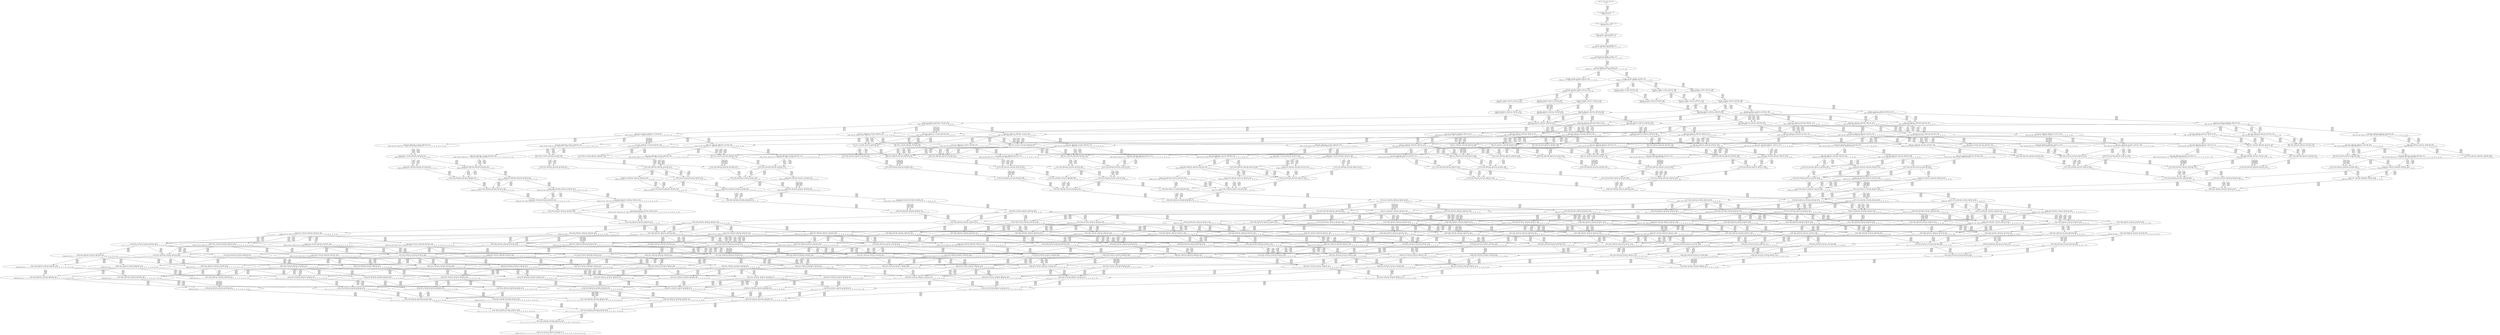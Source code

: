 digraph {
	S0[label="S0: [0, 0] [0, 0] [0, 0] [0, 0] \n{}{}"];
	S1[label="S1: [0, 0] [0, 0] [0, 0] [21, 27] \n{T0J0:21-27}{1}"];
	S2[label="S2: [21, 21] [21, 21] [21, 27] [88, 111] \n{T0J1:88-111}{1, 2}"];
	S3[label="S3: [21, 21] [21, 27] [73, 92] [88, 111] \n{T0J1:88-111, T0J2:73-92}{1, 2, 3}"];
	S4[label="S4: [21, 27] [40, 51] [73, 92] [88, 111] \n{T0J1:88-111, T0J2:73-92, T0J10:40-51}{1, 2, 3, 11}"];
	S5[label="S5: [40, 51] [73, 92] [88, 111] [92, 117] \n{T0J1:88-111, T0J2:73-92, T0J11:92-117}{1, 2, 3, 11, 12}"];
	S6[label="S6: [73, 92] [88, 111] [92, 117] [93, 118] \n{T0J1:88-111, T0J2:73-92, T0J11:92-117, T0J15:93-118}{1, 2, 3, 11, 12, 16}"];
	S7[label="S7: [88, 111] [92, 116] [92, 117] [93, 118] \n{T0J3:92-116, T0J11:92-117, T0J15:93-118}{1, 2, 3, 4, 11, 12, 16}"];
	S8[label="S8: [88, 111] [92, 117] [93, 118] [115, 144] \n{T0J11:92-117, T0J15:93-118, T0J19:115-144}{1, 2, 3, 11, 12, 16, 20}"];
	S9[label="S9: [92, 116] [92, 117] [93, 118] [110, 139] \n{T0J6:110-139}{1, 2, 3, 4, 7, 11, 12, 16}"];
	S10[label="S10: [92, 117] [92, 118] [93, 135] [115, 144] \n{T0J3:92-135, T0J19:115-144}{1, 2, 3, 4, 11, 12, 16, 20}"];
	S11[label="S11: [92, 111] [92, 117] [93, 118] [121, 148] \n{T0J4:121-148}{1, 2, 3, 4, 5, 6, 11, 12, 16}"];
	S12[label="S12: [92, 111] [92, 117] [93, 118] [160, 197] \n{T0J5:160-197}{1, 2, 3, 4, 5, 6, 11, 12, 16}"];
	S13[label="S13: [92, 117] [93, 118] [110, 139] [149, 188] \n{T0J7:149-188}{1, 2, 3, 4, 7, 8, 11, 12, 16}"];
	S14[label="S14: [92, 118] [93, 135] [114, 144] [115, 145] \n{T0J6:114-145}{1, 2, 3, 4, 7, 11, 12, 16, 20}"];
	S15[label="S15: [92, 117] [93, 118] [110, 139] [121, 153] \n{T0J4:121-153}{1, 2, 3, 4, 5, 6, 7, 11, 12, 16}"];
	S16[label="S16: [92, 117] [93, 118] [110, 139] [160, 202] \n{T0J5:160-202}{1, 2, 3, 4, 5, 6, 7, 11, 12, 16}"];
	S17[label="S17: [92, 117] [93, 118] [115, 144] [121, 154] \n{T0J4:121-154}{1, 2, 3, 4, 5, 6, 11, 12, 16, 20}"];
	S18[label="S18: [92, 117] [93, 118] [115, 144] [160, 203] \n{T0J5:160-203}{1, 2, 3, 4, 5, 6, 11, 12, 16, 20}"];
	S19[label="S19: [93, 118] [101, 129] [110, 139] [149, 188] \n{T0J7:149-188, T0J12:101-129}{1, 2, 3, 4, 7, 8, 11, 12, 13, 16}"];
	S20[label="S20: [93, 118] [110, 139] [149, 188] [153, 191] \n{T0J7:149-188, T0J16:153-191}{1, 2, 3, 4, 7, 8, 11, 12, 16, 17}"];
	S21[label="S21: [93, 135] [110, 144] [115, 169] [149, 190] \n{T0J7:149-190}{1, 2, 3, 4, 7, 8, 11, 12, 16, 20}"];
	S22[label="S22: [93, 118] [110, 139] [121, 189] [149, 203] \n{T0J7:149-189}{1, 2, 3, 4, 5, 6, 7, 8, 11, 12, 16}"];
	S23[label="S23: [93, 135] [114, 144] [115, 145] [121, 155] \n{T0J4:121-155}{1, 2, 3, 4, 5, 6, 7, 11, 12, 16, 20}"];
	S24[label="S24: [93, 135] [114, 144] [115, 145] [160, 204] \n{T0J5:160-204}{1, 2, 3, 4, 5, 6, 7, 11, 12, 16, 20}"];
	S25[label="S25: [101, 129] [110, 139] [149, 188] [167, 211] \n{T0J7:149-188, T0J13:167-211}{1, 2, 3, 4, 7, 8, 11, 12, 13, 14, 16}"];
	S26[label="S26: [101, 130] [110, 139] [149, 188] [153, 191] \n{T0J7:149-188, T0J16:153-191}{1, 2, 3, 4, 7, 8, 11, 12, 13, 16, 17}"];
	S27[label="S27: [101, 144] [110, 146] [115, 169] [149, 190] \n{T0J7:149-190}{1, 2, 3, 4, 7, 8, 11, 12, 13, 16, 20}"];
	S28[label="S28: [110, 139] [128, 160] [149, 188] [153, 191] \n{T0J7:149-188, T0J16:153-191, T0J17:128-160}{1, 2, 3, 4, 7, 8, 11, 12, 16, 17, 18}"];
	S29[label="S29: [110, 144] [115, 169] [149, 190] [153, 191] \n{T0J7:149-190, T0J16:153-191}{1, 2, 3, 4, 7, 8, 11, 12, 16, 17, 20}"];
	S30[label="S30: [115, 144] [115, 169] [149, 177] [163, 190] \n{T0J7:149-190, T0J20:163-177}{1, 2, 3, 4, 7, 8, 11, 12, 16, 20, 21}"];
	S31[label="S31: [101, 130] [110, 139] [121, 189] [149, 204] \n{T0J7:149-189}{1, 2, 3, 4, 5, 6, 7, 8, 11, 12, 13, 16}"];
	S32[label="S32: [110, 139] [121, 189] [149, 191] [153, 204] \n{T0J7:149-189, T0J16:153-191}{1, 2, 3, 4, 5, 6, 7, 8, 11, 12, 16, 17}"];
	S33[label="S33: [110, 144] [115, 169] [121, 204] [149, 221] \n{T0J7:149-207}{1, 2, 3, 4, 5, 6, 7, 8, 11, 12, 16, 20}"];
	S34[label="S34: [110, 139] [149, 188] [167, 211] [172, 218] \n{T0J7:149-188, T0J13:167-211, T0J14:172-218}{1, 2, 3, 4, 7, 8, 11, 12, 13, 14, 15, 16}"];
	S35[label="S35: [110, 139] [149, 188] [153, 191] [167, 223] \n{T0J7:149-188, T0J13:167-223, T0J16:153-191}{1, 2, 3, 4, 7, 8, 11, 12, 13, 14, 16, 17}"];
	S36[label="S36: [110, 146] [115, 169] [149, 190] [167, 227] \n{T0J7:149-190, T0J13:167-227}{1, 2, 3, 4, 7, 8, 11, 12, 13, 14, 16, 20}"];
	S37[label="S37: [110, 146] [128, 160] [149, 188] [153, 191] \n{T0J7:149-188, T0J16:153-191}{1, 2, 3, 4, 7, 8, 11, 12, 13, 16, 17, 18}"];
	S38[label="S38: [110, 146] [115, 169] [149, 190] [153, 191] \n{T0J7:149-190, T0J16:153-191}{1, 2, 3, 4, 7, 8, 11, 12, 13, 16, 17, 20}"];
	S39[label="S39: [115, 146] [115, 169] [149, 177] [163, 190] \n{T0J7:149-190, T0J20:163-177}{1, 2, 3, 4, 7, 8, 11, 12, 13, 16, 20, 21}"];
	S40[label="S40: [128, 160] [149, 188] [153, 191] [180, 204] \n{T0J7:149-188, T0J16:153-191, T0J17:128-160, T0J18:180-204}{1, 2, 3, 4, 7, 8, 11, 12, 16, 17, 18, 19}"];
	S41[label="S41: [115, 160] [145, 169] [149, 190] [153, 191] \n{T0J7:149-190, T0J16:153-191, T0J17:128-160}{1, 2, 3, 4, 7, 8, 11, 12, 16, 17, 18, 20}"];
	S42[label="S42: [115, 169] [149, 177] [153, 190] [163, 191] \n{T0J7:149-190, T0J16:153-191, T0J20:163-177}{1, 2, 3, 4, 7, 8, 11, 12, 16, 17, 20, 21}"];
	S43[label="S43: [115, 142] [135, 169] [149, 177] [163, 190] \n{T0J7:149-190, T0J20:163-177, T0J21:135-142}{1, 2, 3, 4, 7, 8, 11, 12, 16, 20, 21, 22}"];
	S44[label="S44: [110, 139] [121, 189] [149, 211] [167, 223] \n{T0J7:149-189, T0J13:167-223}{1, 2, 3, 4, 5, 6, 7, 8, 11, 12, 13, 14, 16}"];
	S45[label="S45: [110, 151] [121, 189] [149, 191] [153, 216] \n{T0J7:149-189, T0J16:153-191}{1, 2, 3, 4, 5, 6, 7, 8, 11, 12, 13, 16, 17}"];
	S46[label="S46: [110, 156] [115, 169] [121, 204] [149, 230] \n{T0J7:149-207}{1, 2, 3, 4, 5, 6, 7, 8, 11, 12, 13, 16, 20}"];
	S47[label="S47: [121, 160] [139, 189] [149, 191] [153, 225] \n{T0J7:149-189, T0J16:153-191}{1, 2, 3, 4, 5, 6, 7, 8, 11, 12, 16, 17, 18}"];
	S48[label="S48: [115, 169] [121, 191] [149, 204] [153, 230] \n{T0J7:149-207, T0J16:153-191}{1, 2, 3, 4, 5, 6, 7, 8, 11, 12, 16, 17, 20}"];
	S49[label="S49: [115, 169] [121, 177] [149, 204] [163, 230] \n{T0J7:149-207, T0J20:163-177}{1, 2, 3, 4, 5, 6, 7, 8, 11, 12, 16, 20, 21}"];
	S50[label="S50: [149, 188] [153, 209] [167, 223] [172, 223] \n{T0J7:149-188, T0J13:167-223, T0J14:172-223, T0J16:153-209}{1, 2, 3, 4, 7, 8, 11, 12, 13, 14, 15, 16, 17}"];
	S51[label="S51: [115, 170] [149, 190] [167, 223] [172, 227] \n{T0J7:149-190, T0J13:167-227, T0J14:172-223}{1, 2, 3, 4, 7, 8, 11, 12, 13, 14, 15, 16, 20}"];
	S52[label="S52: [128, 160] [149, 188] [153, 191] [167, 227] \n{T0J7:149-188, T0J13:167-227, T0J16:153-191}{1, 2, 3, 4, 7, 8, 11, 12, 13, 14, 16, 17, 18}"];
	S53[label="S53: [115, 169] [149, 190] [153, 191] [167, 227] \n{T0J7:149-190, T0J13:167-227, T0J16:153-191}{1, 2, 3, 4, 7, 8, 11, 12, 13, 14, 16, 17, 20}"];
	S54[label="S54: [115, 169] [149, 177] [163, 190] [167, 227] \n{T0J7:149-190, T0J13:167-227, T0J20:163-177}{1, 2, 3, 4, 7, 8, 11, 12, 13, 14, 16, 20, 21}"];
	S55[label="S55: [128, 160] [149, 188] [153, 191] [180, 204] \n{T0J7:149-188, T0J16:153-191, T0J18:180-204}{1, 2, 3, 4, 7, 8, 11, 12, 13, 16, 17, 18, 19}"];
	S56[label="S56: [115, 160] [145, 169] [149, 190] [153, 191] \n{T0J7:149-190, T0J16:153-191}{1, 2, 3, 4, 7, 8, 11, 12, 13, 16, 17, 18, 20}"];
	S57[label="S57: [115, 169] [149, 177] [153, 190] [163, 191] \n{T0J7:149-190, T0J16:153-191, T0J20:163-177}{1, 2, 3, 4, 7, 8, 11, 12, 13, 16, 17, 20, 21}"];
	S58[label="S58: [115, 146] [135, 169] [149, 177] [163, 190] \n{T0J7:149-190, T0J20:163-177, T0J21:135-142}{1, 2, 3, 4, 7, 8, 11, 12, 13, 16, 20, 21, 22}"];
	S59[label="S59: [145, 169] [149, 190] [153, 191] [185, 204] \n{T0J7:149-190, T0J16:153-191, T0J17:128-160, T0J18:185-204}{1, 2, 3, 4, 7, 8, 11, 12, 16, 17, 18, 19, 20}"];
	S60[label="S60: [145, 169] [149, 177] [153, 190] [163, 191] \n{T0J7:149-190, T0J16:153-191, T0J17:128-160, T0J20:163-177}{1, 2, 3, 4, 7, 8, 11, 12, 16, 17, 18, 20, 21}"];
	S61[label="S61: [135, 169] [149, 177] [153, 190] [163, 191] \n{T0J7:149-190, T0J16:153-191, T0J20:163-177, T0J21:135-142}{1, 2, 3, 4, 7, 8, 11, 12, 16, 17, 20, 21, 22}"];
	S62[label="S62: [135, 169] [149, 177] [163, 190] [184, 203] \n{T0J7:149-190, T0J20:163-177, T0J21:135-142, T0J22:184-203}{1, 2, 3, 4, 7, 8, 11, 12, 16, 20, 21, 22, 23}"];
	S63[label="S63: [121, 189] [149, 211] [167, 223] [172, 228] \n{T0J7:149-189, T0J13:167-223, T0J14:172-228}{1, 2, 3, 4, 5, 6, 7, 8, 11, 12, 13, 14, 15, 16}"];
	S64[label="S64: [121, 189] [149, 191] [153, 223] [167, 244] \n{T0J13:167-244, T0J16:153-191}{1, 2, 3, 4, 5, 6, 7, 8, 11, 12, 13, 14, 16, 17}"];
	S65[label="S65: [115, 169] [121, 204] [149, 230] [167, 249] \n{T0J13:167-249}{1, 2, 3, 4, 5, 6, 7, 8, 11, 12, 13, 14, 16, 20}"];
	S66[label="S66: [121, 172] [139, 189] [149, 191] [153, 232] \n{}{1, 2, 3, 4, 5, 6, 7, 8, 11, 12, 13, 16, 17, 18}"];
	S67[label="S67: [115, 181] [121, 191] [149, 204] [153, 232] \n{}{1, 2, 3, 4, 5, 6, 7, 8, 11, 12, 13, 16, 17, 20}"];
	S68[label="S68: [115, 177] [121, 181] [149, 204] [163, 232] \n{}{1, 2, 3, 4, 5, 6, 7, 8, 11, 12, 13, 16, 20, 21}"];
	S69[label="S69: [149, 188] [153, 191] [157, 204] [180, 246] \n{T0J18:180-204}{1, 2, 3, 4, 5, 6, 7, 8, 11, 12, 16, 17, 18, 19}"];
	S70[label="S70: [121, 169] [145, 191] [149, 204] [153, 246] \n{}{1, 2, 3, 4, 5, 6, 7, 8, 11, 12, 16, 17, 18, 20}"];
	S71[label="S71: [121, 177] [149, 191] [153, 204] [163, 255] \n{}{1, 2, 3, 4, 5, 6, 7, 8, 11, 12, 16, 17, 20, 21}"];
	S72[label="S72: [121, 169] [135, 177] [149, 204] [163, 230] \n{T0J7:149-207, T0J20:163-177}{1, 2, 3, 4, 5, 6, 7, 8, 11, 12, 16, 20, 21, 22}"];
	S73[label="S73: [149, 190] [153, 209] [167, 223] [175, 227] \n{T0J7:149-190, T0J13:167-227, T0J14:172-223, T0J16:153-209}{1, 2, 3, 4, 7, 8, 11, 12, 13, 14, 15, 16, 17, 20}"];
	S74[label="S74: [149, 178] [163, 190] [167, 223] [172, 227] \n{T0J7:149-190, T0J13:167-227, T0J14:172-223, T0J20:163-178}{1, 2, 3, 4, 7, 8, 11, 12, 13, 14, 15, 16, 20, 21}"];
	S75[label="S75: [149, 188] [153, 191] [167, 223] [199, 227] \n{T0J7:149-188, T0J13:167-227, T0J14:199-223, T0J16:153-191}{1, 2, 3, 4, 7, 8, 11, 12, 13, 14, 15, 16, 17, 18}"];
	S76[label="S76: [145, 169] [149, 190] [153, 191] [167, 227] \n{T0J7:149-190, T0J13:167-227, T0J16:153-191}{1, 2, 3, 4, 7, 8, 11, 12, 13, 14, 16, 17, 18, 20}"];
	S77[label="S77: [149, 177] [153, 190] [163, 191] [167, 227] \n{T0J7:149-190, T0J13:167-227, T0J16:153-191, T0J20:163-177}{1, 2, 3, 4, 7, 8, 11, 12, 13, 14, 16, 17, 20, 21}"];
	S78[label="S78: [135, 169] [149, 177] [163, 190] [167, 227] \n{T0J7:149-190, T0J13:167-227, T0J20:163-177, T0J21:135-142}{1, 2, 3, 4, 7, 8, 11, 12, 13, 14, 16, 20, 21, 22}"];
	S79[label="S79: [149, 188] [153, 191] [180, 204] [202, 227] \n{T0J7:149-188, T0J13:202-227, T0J16:153-191, T0J18:180-204}{1, 2, 3, 4, 7, 8, 11, 12, 13, 14, 16, 17, 18, 19}"];
	S80[label="S80: [145, 169] [149, 190] [153, 191] [185, 204] \n{T0J7:149-190, T0J16:153-191, T0J18:185-204}{1, 2, 3, 4, 7, 8, 11, 12, 13, 16, 17, 18, 19, 20}"];
	S81[label="S81: [145, 169] [149, 177] [153, 190] [163, 191] \n{T0J7:149-190, T0J16:153-191, T0J20:163-177}{1, 2, 3, 4, 7, 8, 11, 12, 13, 16, 17, 18, 20, 21}"];
	S82[label="S82: [135, 169] [149, 177] [153, 190] [163, 191] \n{T0J7:149-190, T0J16:153-191, T0J20:163-177, T0J21:135-142}{1, 2, 3, 4, 7, 8, 11, 12, 13, 16, 17, 20, 21, 22}"];
	S83[label="S83: [135, 169] [149, 177] [163, 190] [184, 203] \n{T0J7:149-190, T0J20:163-177, T0J21:135-142, T0J22:184-203}{1, 2, 3, 4, 7, 8, 11, 12, 13, 16, 20, 21, 22, 23}"];
	S84[label="S84: [149, 151] [149, 181] [153, 191] [162, 216] \n{T0J16:153-191}{1, 2, 3, 4, 5, 6, 7, 8, 9, 10, 11, 12, 13, 16, 17}"];
	S85[label="S85: [149, 169] [149, 186] [149, 204] [162, 230] \n{}{1, 2, 3, 4, 5, 6, 7, 8, 9, 10, 11, 12, 13, 16, 20}"];
	S86[label="S86: [149, 160] [149, 190] [153, 191] [162, 225] \n{}{1, 2, 3, 4, 5, 6, 7, 8, 9, 10, 11, 12, 16, 17, 18}"];
	S87[label="S87: [149, 191] [149, 199] [153, 204] [162, 230] \n{}{1, 2, 3, 4, 5, 6, 7, 8, 9, 10, 11, 12, 16, 17, 20}"];
	S88[label="S88: [149, 177] [149, 199] [162, 204] [163, 230] \n{}{1, 2, 3, 4, 5, 6, 7, 8, 9, 10, 11, 12, 16, 20, 21}"];
	S89[label="S89: [149, 211] [153, 223] [167, 244] [178, 278] \n{}{1, 2, 3, 4, 5, 6, 7, 8, 11, 12, 13, 14, 15, 16, 17}"];
	S90[label="S90: [121, 204] [149, 230] [167, 249] [172, 258] \n{T0J14:172-258}{1, 2, 3, 4, 5, 6, 7, 8, 11, 12, 13, 14, 15, 16, 20}"];
	S91[label="S91: [139, 189] [149, 191] [153, 232] [167, 265] \n{T0J13:167-265}{1, 2, 3, 4, 5, 6, 7, 8, 11, 12, 13, 14, 16, 17, 18}"];
	S92[label="S92: [121, 191] [149, 204] [153, 232] [167, 274] \n{}{1, 2, 3, 4, 5, 6, 7, 8, 11, 12, 13, 14, 16, 17, 20}"];
	S93[label="S93: [121, 181] [149, 204] [163, 232] [167, 270] \n{}{1, 2, 3, 4, 5, 6, 7, 8, 11, 12, 13, 14, 16, 20, 21}"];
	S94[label="S94: [149, 191] [153, 200] [157, 204] [180, 246] \n{}{1, 2, 3, 4, 5, 6, 7, 8, 11, 12, 13, 16, 17, 18, 19}"];
	S95[label="S95: [121, 181] [145, 191] [149, 204] [153, 246] \n{}{1, 2, 3, 4, 5, 6, 7, 8, 11, 12, 13, 16, 17, 18, 20}"];
	S96[label="S96: [121, 189] [149, 191] [153, 204] [163, 255] \n{}{1, 2, 3, 4, 5, 6, 7, 8, 11, 12, 13, 16, 17, 20, 21}"];
	S97[label="S97: [121, 177] [135, 181] [149, 204] [163, 232] \n{}{1, 2, 3, 4, 5, 6, 7, 8, 11, 12, 13, 16, 20, 21, 22}"];
	S98[label="S98: [149, 190] [153, 191] [174, 204] [185, 206] \n{T0J4:174-206, T0J18:185-204}{1, 2, 3, 4, 5, 6, 7, 8, 11, 12, 16, 17, 18, 19, 20}"];
	S99[label="S99: [149, 190] [153, 191] [185, 204] [213, 255] \n{T0J5:213-255, T0J18:185-204}{1, 2, 3, 4, 5, 6, 7, 8, 11, 12, 16, 17, 18, 19, 20}"];
	S100[label="S100: [149, 177] [153, 190] [163, 191] [174, 206] \n{T0J4:174-206}{1, 2, 3, 4, 5, 6, 7, 8, 11, 12, 16, 17, 18, 20, 21}"];
	S101[label="S101: [149, 177] [153, 190] [163, 191] [213, 255] \n{T0J5:213-255}{1, 2, 3, 4, 5, 6, 7, 8, 11, 12, 16, 17, 18, 20, 21}"];
	S102[label="S102: [149, 177] [153, 190] [163, 191] [164, 255] \n{}{1, 2, 3, 4, 5, 6, 7, 8, 11, 12, 16, 17, 20, 21, 22}"];
	S103[label="S103: [149, 177] [163, 190] [164, 203] [184, 255] \n{T0J22:184-203}{1, 2, 3, 4, 5, 6, 7, 8, 11, 12, 16, 20, 21, 22, 23}"];
	S104[label="S104: [149, 211] [162, 219] [167, 223] [172, 228] \n{}{1, 2, 3, 4, 5, 6, 7, 8, 9, 10, 11, 12, 13, 14, 15, 16}"];
	S105[label="S105: [149, 191] [153, 219] [162, 223] [167, 244] \n{}{1, 2, 3, 4, 5, 6, 7, 8, 9, 10, 11, 12, 13, 14, 16, 17}"];
	S106[label="S106: [149, 199] [149, 204] [162, 230] [167, 262] \n{}{1, 2, 3, 4, 5, 6, 7, 8, 9, 10, 11, 12, 13, 14, 16, 20}"];
	S107[label="S107: [149, 189] [149, 191] [153, 202] [162, 232] \n{}{1, 2, 3, 4, 5, 6, 7, 8, 9, 10, 11, 12, 13, 16, 17, 18}"];
	S108[label="S108: [149, 199] [149, 204] [153, 211] [162, 232] \n{}{1, 2, 3, 4, 5, 6, 7, 8, 9, 10, 11, 12, 13, 16, 17, 20}"];
	S109[label="S109: [149, 189] [149, 204] [162, 207] [163, 232] \n{}{1, 2, 3, 4, 5, 6, 7, 8, 9, 10, 11, 12, 13, 16, 20, 21}"];
	S110[label="S110: [153, 191] [157, 204] [162, 218] [180, 246] \n{}{1, 2, 3, 4, 5, 6, 7, 8, 9, 10, 11, 12, 16, 17, 18, 19}"];
	S111[label="S111: [149, 191] [149, 199] [153, 204] [162, 246] \n{}{1, 2, 3, 4, 5, 6, 7, 8, 9, 10, 11, 12, 16, 17, 18, 20}"];
	S112[label="S112: [149, 191] [153, 204] [162, 207] [163, 255] \n{}{1, 2, 3, 4, 5, 6, 7, 8, 9, 10, 11, 12, 16, 17, 20, 21}"];
	S113[label="S113: [149, 177] [149, 199] [162, 204] [163, 230] \n{}{1, 2, 3, 4, 5, 6, 7, 8, 9, 10, 11, 12, 16, 20, 21, 22}"];
	S114[label="S114: [149, 230] [153, 249] [167, 274] [178, 280] \n{}{1, 2, 3, 4, 5, 6, 7, 8, 11, 12, 13, 14, 15, 16, 17, 20}"];
	S115[label="S115: [149, 204] [163, 232] [167, 270] [178, 270] \n{}{1, 2, 3, 4, 5, 6, 7, 8, 11, 12, 13, 14, 15, 16, 20, 21}"];
	S116[label="S116: [149, 223] [153, 244] [167, 265] [184, 278] \n{}{1, 2, 3, 4, 5, 6, 7, 8, 11, 12, 13, 14, 15, 16, 17, 18}"];
	S117[label="S117: [145, 191] [149, 204] [153, 246] [174, 274] \n{}{1, 2, 3, 4, 5, 6, 7, 8, 11, 12, 13, 14, 16, 17, 18, 20}"];
	S118[label="S118: [149, 191] [153, 204] [163, 255] [178, 282] \n{}{1, 2, 3, 4, 5, 6, 7, 8, 11, 12, 13, 14, 16, 17, 20, 21}"];
	S119[label="S119: [135, 181] [149, 204] [163, 232] [167, 270] \n{}{1, 2, 3, 4, 5, 6, 7, 8, 11, 12, 13, 14, 16, 20, 21, 22}"];
	S120[label="S120: [153, 200] [157, 204] [180, 246] [202, 284] \n{T0J13:202-284}{1, 2, 3, 4, 5, 6, 7, 8, 11, 12, 13, 14, 16, 17, 18, 19}"];
	S121[label="S121: [149, 191] [153, 202] [174, 204] [185, 206] \n{}{1, 2, 3, 4, 5, 6, 7, 8, 11, 12, 13, 16, 17, 18, 19, 20}"];
	S122[label="S122: [149, 191] [153, 202] [185, 204] [213, 255] \n{T0J5:213-255}{1, 2, 3, 4, 5, 6, 7, 8, 11, 12, 13, 16, 17, 18, 19, 20}"];
	S123[label="S123: [149, 189] [153, 190] [163, 191] [174, 206] \n{}{1, 2, 3, 4, 5, 6, 7, 8, 11, 12, 13, 16, 17, 18, 20, 21}"];
	S124[label="S124: [149, 189] [153, 190] [163, 191] [213, 255] \n{T0J5:213-255}{1, 2, 3, 4, 5, 6, 7, 8, 11, 12, 13, 16, 17, 18, 20, 21}"];
	S125[label="S125: [149, 189] [153, 190] [163, 191] [164, 255] \n{}{1, 2, 3, 4, 5, 6, 7, 8, 11, 12, 13, 16, 17, 20, 21, 22}"];
	S126[label="S126: [149, 189] [163, 190] [164, 203] [184, 255] \n{T0J22:184-203}{1, 2, 3, 4, 5, 6, 7, 8, 11, 12, 13, 16, 20, 21, 22, 23}"];
	S127[label="S127: [153, 223] [162, 241] [167, 244] [178, 286] \n{}{1, 2, 3, 4, 5, 6, 7, 8, 9, 10, 11, 12, 13, 14, 15, 16, 17}"];
	S128[label="S128: [149, 230] [162, 234] [167, 262] [172, 288] \n{}{1, 2, 3, 4, 5, 6, 7, 8, 9, 10, 11, 12, 13, 14, 15, 16, 20}"];
	S129[label="S129: [149, 191] [153, 219] [162, 232] [167, 282] \n{}{1, 2, 3, 4, 5, 6, 7, 8, 9, 10, 11, 12, 13, 14, 16, 17, 18}"];
	S130[label="S130: [149, 204] [153, 221] [162, 232] [167, 292] \n{}{1, 2, 3, 4, 5, 6, 7, 8, 9, 10, 11, 12, 13, 14, 16, 17, 20}"];
	S131[label="S131: [149, 204] [162, 211] [163, 232] [167, 282] \n{}{1, 2, 3, 4, 5, 6, 7, 8, 9, 10, 11, 12, 13, 14, 16, 20, 21}"];
	S132[label="S132: [153, 203] [157, 204] [162, 221] [180, 246] \n{}{1, 2, 3, 4, 5, 6, 7, 8, 9, 10, 11, 12, 13, 16, 17, 18, 19}"];
	S133[label="S133: [149, 199] [149, 204] [153, 211] [162, 246] \n{}{1, 2, 3, 4, 5, 6, 7, 8, 9, 10, 11, 12, 13, 16, 17, 18, 20}"];
	S134[label="S134: [149, 203] [153, 204] [162, 219] [163, 255] \n{}{1, 2, 3, 4, 5, 6, 7, 8, 9, 10, 11, 12, 13, 16, 17, 20, 21}"];
	S135[label="S135: [149, 189] [149, 204] [162, 207] [163, 232] \n{}{1, 2, 3, 4, 5, 6, 7, 8, 9, 10, 11, 12, 13, 16, 20, 21, 22}"];
	S136[label="S136: [153, 191] [162, 204] [174, 220] [185, 255] \n{}{1, 2, 3, 4, 5, 6, 7, 8, 9, 10, 11, 12, 16, 17, 18, 19, 20}"];
	S137[label="S137: [153, 190] [162, 191] [163, 206] [174, 207] \n{}{1, 2, 3, 4, 5, 6, 7, 8, 9, 10, 11, 12, 16, 17, 18, 20, 21}"];
	S138[label="S138: [153, 190] [162, 191] [163, 207] [213, 255] \n{T0J5:213-255}{1, 2, 3, 4, 5, 6, 7, 8, 9, 10, 11, 12, 16, 17, 18, 20, 21}"];
	S139[label="S139: [153, 190] [162, 191] [163, 207] [164, 255] \n{}{1, 2, 3, 4, 5, 6, 7, 8, 9, 10, 11, 12, 16, 17, 20, 21, 22}"];
	S140[label="S140: [162, 190] [163, 203] [164, 207] [184, 255] \n{T0J22:184-203}{1, 2, 3, 4, 5, 6, 7, 8, 9, 10, 11, 12, 16, 20, 21, 22, 23}"];
	S141[label="S141: [149, 249] [153, 250] [174, 274] [184, 280] \n{}{1, 2, 3, 4, 5, 6, 7, 8, 11, 12, 13, 14, 15, 16, 17, 18, 20}"];
	S142[label="S142: [153, 232] [163, 270] [178, 280] [209, 282] \n{}{1, 2, 3, 4, 5, 6, 7, 8, 11, 12, 13, 14, 15, 16, 17, 20, 21}"];
	S143[label="S143: [153, 244] [167, 265] [184, 284] [219, 294] \n{}{1, 2, 3, 4, 5, 6, 7, 8, 11, 12, 13, 14, 15, 16, 17, 18, 19}"];
	S144[label="S144: [149, 204] [163, 232] [167, 270] [206, 270] \n{T0J14:206-270}{1, 2, 3, 4, 5, 6, 7, 8, 11, 12, 13, 14, 15, 16, 20, 21, 22}"];
	S145[label="S145: [153, 202] [174, 204] [185, 206] [223, 284] \n{T0J13:223-284}{1, 2, 3, 4, 5, 6, 7, 8, 11, 12, 13, 14, 16, 17, 18, 19, 20}"];
	S146[label="S146: [153, 202] [185, 204] [213, 255] [223, 284] \n{T0J5:213-255, T0J13:223-284}{1, 2, 3, 4, 5, 6, 7, 8, 11, 12, 13, 14, 16, 17, 18, 19, 20}"];
	S147[label="S147: [153, 190] [163, 191] [174, 206] [223, 282] \n{T0J13:223-282}{1, 2, 3, 4, 5, 6, 7, 8, 11, 12, 13, 14, 16, 17, 18, 20, 21}"];
	S148[label="S148: [153, 190] [163, 191] [213, 255] [223, 282] \n{T0J5:213-255, T0J13:223-282}{1, 2, 3, 4, 5, 6, 7, 8, 11, 12, 13, 14, 16, 17, 18, 20, 21}"];
	S149[label="S149: [153, 190] [163, 191] [164, 255] [223, 282] \n{T0J13:223-282}{1, 2, 3, 4, 5, 6, 7, 8, 11, 12, 13, 14, 16, 17, 20, 21, 22}"];
	S150[label="S150: [163, 190] [164, 203] [184, 255] [223, 282] \n{T0J13:223-282}{1, 2, 3, 4, 5, 6, 7, 8, 11, 12, 13, 14, 16, 20, 21, 22, 23}"];
	S151[label="S151: [153, 249] [162, 262] [167, 292] [178, 305] \n{}{1, 2, 3, 4, 5, 6, 7, 8, 9, 10, 11, 12, 13, 14, 15, 16, 17, 20}"];
	S152[label="S152: [162, 232] [163, 234] [167, 282] [178, 293] \n{}{1, 2, 3, 4, 5, 6, 7, 8, 9, 10, 11, 12, 13, 14, 15, 16, 20, 21}"];
	S153[label="S153: [153, 244] [162, 253] [167, 280] [184, 286] \n{}{1, 2, 3, 4, 5, 6, 7, 8, 9, 10, 11, 12, 13, 14, 15, 16, 17, 18}"];
	S154[label="S154: [149, 204] [153, 221] [162, 246] [174, 292] \n{}{1, 2, 3, 4, 5, 6, 7, 8, 9, 10, 11, 12, 13, 14, 16, 17, 18, 20}"];
	S155[label="S155: [153, 204] [162, 221] [163, 255] [178, 296] \n{}{1, 2, 3, 4, 5, 6, 7, 8, 9, 10, 11, 12, 13, 14, 16, 17, 20, 21}"];
	S156[label="S156: [149, 204] [162, 211] [163, 232] [167, 282] \n{}{1, 2, 3, 4, 5, 6, 7, 8, 9, 10, 11, 12, 13, 14, 16, 20, 21, 22}"];
	S157[label="S157: [157, 204] [162, 230] [180, 246] [202, 296] \n{T0J13:202-296}{1, 2, 3, 4, 5, 6, 7, 8, 9, 10, 11, 12, 13, 14, 16, 17, 18, 19}"];
	S158[label="S158: [153, 203] [162, 204] [174, 221] [185, 255] \n{}{1, 2, 3, 4, 5, 6, 7, 8, 9, 10, 11, 12, 13, 16, 17, 18, 19, 20}"];
	S159[label="S159: [153, 191] [162, 202] [163, 219] [174, 255] \n{}{1, 2, 3, 4, 5, 6, 7, 8, 9, 10, 11, 12, 13, 16, 17, 18, 20, 21}"];
	S160[label="S160: [153, 191] [162, 202] [163, 219] [164, 255] \n{}{1, 2, 3, 4, 5, 6, 7, 8, 9, 10, 11, 12, 13, 16, 17, 20, 21, 22}"];
	S161[label="S161: [162, 202] [163, 203] [164, 219] [184, 255] \n{}{1, 2, 3, 4, 5, 6, 7, 8, 9, 10, 11, 12, 13, 16, 20, 21, 22, 23}"];
	S162[label="S162: [153, 259] [174, 274] [184, 284] [219, 294] \n{}{1, 2, 3, 4, 5, 6, 7, 8, 11, 12, 13, 14, 15, 16, 17, 18, 19, 20}"];
	S163[label="S163: [163, 250] [174, 270] [188, 280] [209, 282] \n{}{1, 2, 3, 4, 5, 6, 7, 8, 11, 12, 13, 14, 15, 16, 17, 18, 20, 21}"];
	S164[label="S164: [163, 232] [164, 270] [206, 279] [209, 282] \n{T0J14:206-279}{1, 2, 3, 4, 5, 6, 7, 8, 11, 12, 13, 14, 15, 16, 17, 20, 21, 22}"];
	S165[label="S165: [164, 203] [184, 255] [223, 279] [234, 282] \n{T0J13:223-282, T0J14:234-279}{1, 2, 3, 4, 5, 6, 7, 8, 11, 12, 13, 14, 15, 16, 20, 21, 22, 23}"];
	S166[label="S166: [153, 262] [162, 292] [174, 293] [184, 305] \n{}{1, 2, 3, 4, 5, 6, 7, 8, 9, 10, 11, 12, 13, 14, 15, 16, 17, 18, 20}"];
	S167[label="S167: [162, 262] [163, 282] [178, 293] [209, 307] \n{}{1, 2, 3, 4, 5, 6, 7, 8, 9, 10, 11, 12, 13, 14, 15, 16, 17, 20, 21}"];
	S168[label="S168: [162, 265] [167, 280] [184, 293] [219, 332] \n{}{1, 2, 3, 4, 5, 6, 7, 8, 9, 10, 11, 12, 13, 14, 15, 16, 17, 18, 19}"];
	S169[label="S169: [162, 232] [163, 234] [167, 282] [206, 293] \n{T0J14:206-293}{1, 2, 3, 4, 5, 6, 7, 8, 9, 10, 11, 12, 13, 14, 15, 16, 20, 21, 22}"];
	S170[label="S170: [162, 204] [174, 232] [185, 255] [223, 296] \n{T0J13:223-296}{1, 2, 3, 4, 5, 6, 7, 8, 9, 10, 11, 12, 13, 14, 16, 17, 18, 19, 20}"];
	S171[label="S171: [162, 202] [163, 220] [174, 255] [223, 284] \n{T0J13:223-284}{1, 2, 3, 4, 5, 6, 7, 8, 9, 10, 11, 12, 13, 14, 16, 17, 18, 20, 21}"];
	S172[label="S172: [162, 202] [163, 220] [164, 255] [223, 284] \n{T0J13:223-284}{1, 2, 3, 4, 5, 6, 7, 8, 9, 10, 11, 12, 13, 14, 16, 17, 20, 21, 22}"];
	S173[label="S173: [163, 203] [164, 220] [184, 255] [223, 295] \n{T0J13:223-295}{1, 2, 3, 4, 5, 6, 7, 8, 9, 10, 11, 12, 13, 14, 16, 20, 21, 22, 23}"];
	S174[label="S174: [174, 270] [184, 280] [201, 284] [219, 294] \n{}{1, 2, 3, 4, 5, 6, 7, 8, 11, 12, 13, 14, 15, 16, 17, 18, 19, 20, 21}"];
	S175[label="S175: [174, 265] [184, 274] [207, 284] [219, 294] \n{T0J24:207-265}{1, 2, 3, 4, 5, 6, 7, 8, 11, 12, 13, 14, 15, 16, 17, 18, 19, 20, 25}"];
	S176[label="S176: [174, 251] [184, 274] [208, 284] [219, 294] \n{T0J26:208-251}{1, 2, 3, 4, 5, 6, 7, 8, 11, 12, 13, 14, 15, 16, 17, 18, 19, 20, 27}"];
	S177[label="S177: [180, 214] [184, 274] [186, 284] [219, 294] \n{T0J27:186-214}{1, 2, 3, 4, 5, 6, 7, 8, 11, 12, 13, 14, 15, 16, 17, 18, 19, 20, 28}"];
	S178[label="S178: [164, 250] [198, 270] [206, 279] [209, 282] \n{T0J14:206-279, T0J17:198-250}{1, 2, 3, 4, 5, 6, 7, 8, 11, 12, 13, 14, 15, 16, 17, 18, 20, 21, 22}"];
	S179[label="S179: [184, 255] [223, 278] [224, 279] [234, 282] \n{T0J13:223-282, T0J14:234-279, T0J16:224-278}{1, 2, 3, 4, 5, 6, 7, 8, 11, 12, 13, 14, 15, 16, 17, 20, 21, 22, 23}"];
	S180[label="S180: [162, 292] [174, 293] [184, 318] [219, 350] \n{}{1, 2, 3, 4, 5, 6, 7, 8, 9, 10, 11, 12, 13, 14, 15, 16, 17, 18, 19, 20}"];
	S181[label="S181: [163, 282] [174, 293] [188, 306] [209, 307] \n{}{1, 2, 3, 4, 5, 6, 7, 8, 9, 10, 11, 12, 13, 14, 15, 16, 17, 18, 20, 21}"];
	S182[label="S182: [163, 262] [164, 282] [206, 293] [209, 307] \n{}{1, 2, 3, 4, 5, 6, 7, 8, 9, 10, 11, 12, 13, 14, 15, 16, 17, 20, 21, 22}"];
	S183[label="S183: [164, 233] [184, 255] [223, 292] [234, 295] \n{T0J13:223-295, T0J14:234-292}{1, 2, 3, 4, 5, 6, 7, 8, 9, 10, 11, 12, 13, 14, 15, 16, 20, 21, 22, 23}"];
	S184[label="S184: [184, 270] [194, 280] [201, 284] [219, 294] \n{}{1, 2, 3, 4, 5, 6, 7, 8, 11, 12, 13, 14, 15, 16, 17, 18, 19, 20, 21, 22}"];
	S185[label="S185: [184, 267] [201, 280] [219, 284] [221, 294] \n{T0J24:207-265}{1, 2, 3, 4, 5, 6, 7, 8, 11, 12, 13, 14, 15, 16, 17, 18, 19, 20, 21, 25}"];
	S186[label="S186: [184, 267] [201, 280] [210, 284] [219, 294] \n{T0J26:208-251}{1, 2, 3, 4, 5, 6, 7, 8, 11, 12, 13, 14, 15, 16, 17, 18, 19, 20, 21, 27}"];
	S187[label="S187: [184, 267] [186, 280] [201, 284] [219, 294] \n{}{1, 2, 3, 4, 5, 6, 7, 8, 11, 12, 13, 14, 15, 16, 17, 18, 19, 20, 21, 28}"];
	S188[label="S188: [184, 265] [207, 274] [210, 284] [219, 294] \n{T0J24:207-265, T0J26:208-251}{1, 2, 3, 4, 5, 6, 7, 8, 11, 12, 13, 14, 15, 16, 17, 18, 19, 20, 25, 27}"];
	S189[label="S189: [184, 265] [186, 274] [207, 284] [219, 294] \n{T0J24:207-265}{1, 2, 3, 4, 5, 6, 7, 8, 11, 12, 13, 14, 15, 16, 17, 18, 19, 20, 25, 28}"];
	S190[label="S190: [184, 251] [186, 274] [208, 284] [219, 294] \n{T0J26:208-251}{1, 2, 3, 4, 5, 6, 7, 8, 11, 12, 13, 14, 15, 16, 17, 18, 19, 20, 27, 28}"];
	S191[label="S191: [219, 250] [223, 278] [224, 279] [234, 282] \n{T0J13:223-282, T0J14:234-279, T0J16:224-278, T0J17:219-250}{1, 2, 3, 4, 5, 6, 7, 8, 11, 12, 13, 14, 15, 16, 17, 18, 20, 21, 22, 23}"];
	S192[label="S192: [174, 293] [184, 318] [201, 350] [219, 370] \n{}{1, 2, 3, 4, 5, 6, 7, 8, 9, 10, 11, 12, 13, 14, 15, 16, 17, 18, 19, 20, 21}"];
	S193[label="S193: [174, 293] [184, 318] [207, 350] [219, 351] \n{}{1, 2, 3, 4, 5, 6, 7, 8, 9, 10, 11, 12, 13, 14, 15, 16, 17, 18, 19, 20, 25}"];
	S194[label="S194: [174, 293] [184, 318] [208, 320] [219, 350] \n{}{1, 2, 3, 4, 5, 6, 7, 8, 9, 10, 11, 12, 13, 14, 15, 16, 17, 18, 19, 20, 27}"];
	S195[label="S195: [180, 283] [184, 293] [186, 318] [219, 350] \n{}{1, 2, 3, 4, 5, 6, 7, 8, 9, 10, 11, 12, 13, 14, 15, 16, 17, 18, 19, 20, 28}"];
	S196[label="S196: [164, 282] [198, 293] [206, 306] [209, 307] \n{}{1, 2, 3, 4, 5, 6, 7, 8, 9, 10, 11, 12, 13, 14, 15, 16, 17, 18, 20, 21, 22}"];
	S197[label="S197: [184, 278] [223, 292] [224, 295] [234, 308] \n{}{1, 2, 3, 4, 5, 6, 7, 8, 9, 10, 11, 12, 13, 14, 15, 16, 17, 20, 21, 22, 23}"];
	S198[label="S198: [174, 293] [184, 318] [219, 344] [228, 350] \n{T0J25:228-344}{1, 2, 3, 4, 5, 6, 7, 8, 9, 10, 11, 12, 13, 14, 15, 16, 17, 18, 19, 20, 26}"];
	S199[label="S199: [194, 280] [201, 284] [219, 293] [253, 294] \n{T0J22:253-293}{1, 2, 3, 4, 5, 6, 7, 8, 11, 12, 13, 14, 15, 16, 17, 18, 19, 20, 21, 22, 23}"];
	S200[label="S200: [194, 265] [201, 280] [219, 284] [221, 294] \n{T0J24:207-265}{1, 2, 3, 4, 5, 6, 7, 8, 11, 12, 13, 14, 15, 16, 17, 18, 19, 20, 21, 22, 25}"];
	S201[label="S201: [194, 251] [201, 280] [210, 284] [219, 294] \n{T0J26:208-251}{1, 2, 3, 4, 5, 6, 7, 8, 11, 12, 13, 14, 15, 16, 17, 18, 19, 20, 21, 22, 27}"];
	S202[label="S202: [186, 232] [194, 280] [201, 284] [219, 294] \n{}{1, 2, 3, 4, 5, 6, 7, 8, 11, 12, 13, 14, 15, 16, 17, 18, 19, 20, 21, 22, 28}"];
	S203[label="S203: [201, 267] [210, 280] [219, 284] [221, 294] \n{T0J24:207-265, T0J26:208-251}{1, 2, 3, 4, 5, 6, 7, 8, 11, 12, 13, 14, 15, 16, 17, 18, 19, 20, 21, 25, 27}"];
	S204[label="S204: [186, 267] [201, 280] [219, 284] [221, 294] \n{T0J24:207-265}{1, 2, 3, 4, 5, 6, 7, 8, 11, 12, 13, 14, 15, 16, 17, 18, 19, 20, 21, 25, 28}"];
	S205[label="S205: [186, 267] [201, 280] [210, 284] [219, 294] \n{T0J26:208-251}{1, 2, 3, 4, 5, 6, 7, 8, 11, 12, 13, 14, 15, 16, 17, 18, 19, 20, 21, 27, 28}"];
	S206[label="S206: [186, 265] [207, 274] [210, 284] [219, 294] \n{T0J24:207-265, T0J26:208-251}{1, 2, 3, 4, 5, 6, 7, 8, 11, 12, 13, 14, 15, 16, 17, 18, 19, 20, 25, 27, 28}"];
	S207[label="S207: [184, 318] [194, 319] [201, 350] [219, 370] \n{}{1, 2, 3, 4, 5, 6, 7, 8, 9, 10, 11, 12, 13, 14, 15, 16, 17, 18, 19, 20, 21, 22}"];
	S208[label="S208: [184, 318] [201, 350] [219, 352] [221, 370] \n{}{1, 2, 3, 4, 5, 6, 7, 8, 9, 10, 11, 12, 13, 14, 15, 16, 17, 18, 19, 20, 21, 25}"];
	S209[label="S209: [184, 318] [201, 320] [210, 350] [219, 370] \n{}{1, 2, 3, 4, 5, 6, 7, 8, 9, 10, 11, 12, 13, 14, 15, 16, 17, 18, 19, 20, 21, 27}"];
	S210[label="S210: [184, 293] [186, 318] [201, 350] [219, 370] \n{}{1, 2, 3, 4, 5, 6, 7, 8, 9, 10, 11, 12, 13, 14, 15, 16, 17, 18, 19, 20, 21, 28}"];
	S211[label="S211: [184, 318] [207, 341] [210, 350] [219, 352] \n{}{1, 2, 3, 4, 5, 6, 7, 8, 9, 10, 11, 12, 13, 14, 15, 16, 17, 18, 19, 20, 25, 27}"];
	S212[label="S212: [184, 303] [186, 318] [207, 350] [219, 351] \n{}{1, 2, 3, 4, 5, 6, 7, 8, 9, 10, 11, 12, 13, 14, 15, 16, 17, 18, 19, 20, 25, 28}"];
	S213[label="S213: [184, 293] [186, 318] [208, 320] [219, 350] \n{}{1, 2, 3, 4, 5, 6, 7, 8, 9, 10, 11, 12, 13, 14, 15, 16, 17, 18, 19, 20, 27, 28}"];
	S214[label="S214: [219, 292] [223, 295] [224, 308] [234, 322] \n{}{1, 2, 3, 4, 5, 6, 7, 8, 9, 10, 11, 12, 13, 14, 15, 16, 17, 18, 20, 21, 22, 23}"];
	S215[label="S215: [184, 318] [201, 344] [219, 350] [228, 370] \n{}{1, 2, 3, 4, 5, 6, 7, 8, 9, 10, 11, 12, 13, 14, 15, 16, 17, 18, 19, 20, 21, 26}"];
	S216[label="S216: [184, 318] [207, 350] [219, 351] [228, 365] \n{}{1, 2, 3, 4, 5, 6, 7, 8, 9, 10, 11, 12, 13, 14, 15, 16, 17, 18, 19, 20, 25, 26}"];
	S217[label="S217: [184, 318] [208, 320] [219, 344] [228, 350] \n{}{1, 2, 3, 4, 5, 6, 7, 8, 9, 10, 11, 12, 13, 14, 15, 16, 17, 18, 19, 20, 26, 27}"];
	S218[label="S218: [184, 293] [186, 318] [219, 344] [228, 350] \n{}{1, 2, 3, 4, 5, 6, 7, 8, 9, 10, 11, 12, 13, 14, 15, 16, 17, 18, 19, 20, 26, 28}"];
	S219[label="S219: [201, 270] [219, 284] [245, 293] [253, 294] \n{T0J22:253-293, T0J23:245-270}{1, 2, 3, 4, 5, 6, 7, 8, 11, 12, 13, 14, 15, 16, 17, 18, 19, 20, 21, 22, 23, 24}"];
	S220[label="S220: [201, 280] [219, 284] [221, 293] [253, 294] \n{T0J22:253-293, T0J24:207-265}{1, 2, 3, 4, 5, 6, 7, 8, 11, 12, 13, 14, 15, 16, 17, 18, 19, 20, 21, 22, 23, 25}"];
	S221[label="S221: [201, 280] [210, 284] [219, 293] [253, 294] \n{T0J22:253-293, T0J26:208-251}{1, 2, 3, 4, 5, 6, 7, 8, 11, 12, 13, 14, 15, 16, 17, 18, 19, 20, 21, 22, 23, 27}"];
	S222[label="S222: [194, 280] [201, 284] [219, 293] [253, 294] \n{T0J22:253-293}{1, 2, 3, 4, 5, 6, 7, 8, 11, 12, 13, 14, 15, 16, 17, 18, 19, 20, 21, 22, 23, 28}"];
	S223[label="S223: [201, 265] [210, 280] [219, 284] [221, 294] \n{T0J24:207-265, T0J26:208-251}{1, 2, 3, 4, 5, 6, 7, 8, 11, 12, 13, 14, 15, 16, 17, 18, 19, 20, 21, 22, 25, 27}"];
	S224[label="S224: [194, 265] [201, 280] [219, 284] [221, 294] \n{T0J24:207-265}{1, 2, 3, 4, 5, 6, 7, 8, 11, 12, 13, 14, 15, 16, 17, 18, 19, 20, 21, 22, 25, 28}"];
	S225[label="S225: [194, 251] [201, 280] [210, 284] [219, 294] \n{T0J26:208-251}{1, 2, 3, 4, 5, 6, 7, 8, 11, 12, 13, 14, 15, 16, 17, 18, 19, 20, 21, 22, 27, 28}"];
	S226[label="S226: [201, 267] [210, 280] [219, 284] [221, 294] \n{T0J24:207-265, T0J26:208-251}{1, 2, 3, 4, 5, 6, 7, 8, 11, 12, 13, 14, 15, 16, 17, 18, 19, 20, 21, 25, 27, 28}"];
	S227[label="S227: [194, 319] [201, 350] [219, 370] [253, 405] \n{}{1, 2, 3, 4, 5, 6, 7, 8, 9, 10, 11, 12, 13, 14, 15, 16, 17, 18, 19, 20, 21, 22, 23}"];
	S228[label="S228: [194, 344] [201, 350] [219, 370] [221, 376] \n{}{1, 2, 3, 4, 5, 6, 7, 8, 9, 10, 11, 12, 13, 14, 15, 16, 17, 18, 19, 20, 21, 22, 25}"];
	S229[label="S229: [194, 320] [201, 344] [210, 350] [219, 370] \n{}{1, 2, 3, 4, 5, 6, 7, 8, 9, 10, 11, 12, 13, 14, 15, 16, 17, 18, 19, 20, 21, 22, 27}"];
	S230[label="S230: [186, 318] [194, 319] [201, 350] [219, 370] \n{}{1, 2, 3, 4, 5, 6, 7, 8, 9, 10, 11, 12, 13, 14, 15, 16, 17, 18, 19, 20, 21, 22, 28}"];
	S231[label="S231: [201, 350] [210, 352] [219, 370] [221, 379] \n{}{1, 2, 3, 4, 5, 6, 7, 8, 9, 10, 11, 12, 13, 14, 15, 16, 17, 18, 19, 20, 21, 25, 27}"];
	S232[label="S232: [186, 318] [201, 350] [219, 352] [221, 370] \n{}{1, 2, 3, 4, 5, 6, 7, 8, 9, 10, 11, 12, 13, 14, 15, 16, 17, 18, 19, 20, 21, 25, 28}"];
	S233[label="S233: [186, 318] [201, 320] [210, 350] [219, 370] \n{}{1, 2, 3, 4, 5, 6, 7, 8, 9, 10, 11, 12, 13, 14, 15, 16, 17, 18, 19, 20, 21, 27, 28}"];
	S234[label="S234: [186, 318] [207, 348] [210, 350] [219, 352] \n{}{1, 2, 3, 4, 5, 6, 7, 8, 9, 10, 11, 12, 13, 14, 15, 16, 17, 18, 19, 20, 25, 27, 28}"];
	S235[label="S235: [194, 344] [201, 344] [219, 350] [228, 370] \n{}{1, 2, 3, 4, 5, 6, 7, 8, 9, 10, 11, 12, 13, 14, 15, 16, 17, 18, 19, 20, 21, 22, 26}"];
	S236[label="S236: [201, 350] [219, 352] [221, 370] [231, 386] \n{}{1, 2, 3, 4, 5, 6, 7, 8, 9, 10, 11, 12, 13, 14, 15, 16, 17, 18, 19, 20, 21, 25, 26}"];
	S237[label="S237: [201, 320] [210, 344] [219, 350] [228, 379] \n{}{1, 2, 3, 4, 5, 6, 7, 8, 9, 10, 11, 12, 13, 14, 15, 16, 17, 18, 19, 20, 21, 26, 27}"];
	S238[label="S238: [186, 318] [201, 344] [219, 350] [228, 370] \n{}{1, 2, 3, 4, 5, 6, 7, 8, 9, 10, 11, 12, 13, 14, 15, 16, 17, 18, 19, 20, 21, 26, 28}"];
	S239[label="S239: [207, 350] [210, 351] [219, 362] [228, 386] \n{}{1, 2, 3, 4, 5, 6, 7, 8, 9, 10, 11, 12, 13, 14, 15, 16, 17, 18, 19, 20, 25, 26, 27}"];
	S240[label="S240: [186, 318] [207, 350] [219, 351] [228, 372] \n{}{1, 2, 3, 4, 5, 6, 7, 8, 9, 10, 11, 12, 13, 14, 15, 16, 17, 18, 19, 20, 25, 26, 28}"];
	S241[label="S241: [186, 318] [208, 320] [219, 344] [228, 350] \n{}{1, 2, 3, 4, 5, 6, 7, 8, 9, 10, 11, 12, 13, 14, 15, 16, 17, 18, 19, 20, 26, 27, 28}"];
	S242[label="S242: [228, 306] [228, 350] [228, 351] [236, 365] \n{T0J29:236-306}{1, 2, 3, 4, 5, 6, 7, 8, 9, 10, 11, 12, 13, 14, 15, 16, 17, 18, 19, 20, 25, 26, 30}"];
	S243[label="S243: [219, 270] [221, 284] [248, 293] [253, 294] \n{T0J22:253-293, T0J23:245-270, T0J24:207-265}{1, 2, 3, 4, 5, 6, 7, 8, 11, 12, 13, 14, 15, 16, 17, 18, 19, 20, 21, 22, 23, 24, 25}"];
	S244[label="S244: [210, 270] [219, 284] [245, 293] [253, 294] \n{T0J22:253-293, T0J23:245-270, T0J26:208-251}{1, 2, 3, 4, 5, 6, 7, 8, 11, 12, 13, 14, 15, 16, 17, 18, 19, 20, 21, 22, 23, 24, 27}"];
	S245[label="S245: [201, 270] [219, 284] [245, 293] [253, 294] \n{T0J22:253-293, T0J23:245-270}{1, 2, 3, 4, 5, 6, 7, 8, 11, 12, 13, 14, 15, 16, 17, 18, 19, 20, 21, 22, 23, 24, 28}"];
	S246[label="S246: [210, 280] [219, 284] [221, 293] [253, 294] \n{T0J22:253-293, T0J24:207-265, T0J26:208-251}{1, 2, 3, 4, 5, 6, 7, 8, 11, 12, 13, 14, 15, 16, 17, 18, 19, 20, 21, 22, 23, 25, 27}"];
	S247[label="S247: [201, 280] [219, 284] [221, 293] [253, 294] \n{T0J22:253-293, T0J24:207-265}{1, 2, 3, 4, 5, 6, 7, 8, 11, 12, 13, 14, 15, 16, 17, 18, 19, 20, 21, 22, 23, 25, 28}"];
	S248[label="S248: [201, 280] [210, 284] [219, 293] [253, 294] \n{T0J22:253-293, T0J26:208-251}{1, 2, 3, 4, 5, 6, 7, 8, 11, 12, 13, 14, 15, 16, 17, 18, 19, 20, 21, 22, 23, 27, 28}"];
	S249[label="S249: [201, 265] [210, 280] [219, 284] [221, 294] \n{T0J24:207-265, T0J26:208-251}{1, 2, 3, 4, 5, 6, 7, 8, 11, 12, 13, 14, 15, 16, 17, 18, 19, 20, 21, 22, 25, 27, 28}"];
	S250[label="S250: [201, 350] [219, 370] [245, 383] [253, 405] \n{}{1, 2, 3, 4, 5, 6, 7, 8, 9, 10, 11, 12, 13, 14, 15, 16, 17, 18, 19, 20, 21, 22, 23, 24}"];
	S251[label="S251: [201, 350] [219, 370] [221, 376] [253, 431] \n{}{1, 2, 3, 4, 5, 6, 7, 8, 9, 10, 11, 12, 13, 14, 15, 16, 17, 18, 19, 20, 21, 22, 23, 25}"];
	S252[label="S252: [201, 344] [210, 350] [219, 370] [253, 407] \n{}{1, 2, 3, 4, 5, 6, 7, 8, 9, 10, 11, 12, 13, 14, 15, 16, 17, 18, 19, 20, 21, 22, 23, 27}"];
	S253[label="S253: [194, 319] [201, 350] [219, 370] [253, 405] \n{}{1, 2, 3, 4, 5, 6, 7, 8, 9, 10, 11, 12, 13, 14, 15, 16, 17, 18, 19, 20, 21, 22, 23, 28}"];
	S254[label="S254: [201, 352] [210, 370] [219, 376] [221, 379] \n{}{1, 2, 3, 4, 5, 6, 7, 8, 9, 10, 11, 12, 13, 14, 15, 16, 17, 18, 19, 20, 21, 22, 25, 27}"];
	S255[label="S255: [194, 344] [201, 350] [219, 370] [221, 376] \n{}{1, 2, 3, 4, 5, 6, 7, 8, 9, 10, 11, 12, 13, 14, 15, 16, 17, 18, 19, 20, 21, 22, 25, 28}"];
	S256[label="S256: [194, 320] [201, 344] [210, 350] [219, 370] \n{}{1, 2, 3, 4, 5, 6, 7, 8, 9, 10, 11, 12, 13, 14, 15, 16, 17, 18, 19, 20, 21, 22, 27, 28}"];
	S257[label="S257: [201, 350] [210, 352] [219, 370] [221, 379] \n{}{1, 2, 3, 4, 5, 6, 7, 8, 9, 10, 11, 12, 13, 14, 15, 16, 17, 18, 19, 20, 21, 25, 27, 28}"];
	S258[label="S258: [201, 344] [219, 350] [228, 370] [253, 431] \n{}{1, 2, 3, 4, 5, 6, 7, 8, 9, 10, 11, 12, 13, 14, 15, 16, 17, 18, 19, 20, 21, 22, 23, 26}"];
	S259[label="S259: [201, 352] [219, 370] [221, 376] [231, 386] \n{}{1, 2, 3, 4, 5, 6, 7, 8, 9, 10, 11, 12, 13, 14, 15, 16, 17, 18, 19, 20, 21, 22, 25, 26}"];
	S260[label="S260: [201, 344] [210, 346] [219, 350] [228, 379] \n{}{1, 2, 3, 4, 5, 6, 7, 8, 9, 10, 11, 12, 13, 14, 15, 16, 17, 18, 19, 20, 21, 22, 26, 27}"];
	S261[label="S261: [194, 344] [201, 344] [219, 350] [228, 370] \n{}{1, 2, 3, 4, 5, 6, 7, 8, 9, 10, 11, 12, 13, 14, 15, 16, 17, 18, 19, 20, 21, 22, 26, 28}"];
	S262[label="S262: [210, 352] [219, 370] [221, 386] [237, 411] \n{}{1, 2, 3, 4, 5, 6, 7, 8, 9, 10, 11, 12, 13, 14, 15, 16, 17, 18, 19, 20, 21, 25, 26, 27}"];
	S263[label="S263: [201, 350] [219, 352] [221, 372] [231, 386] \n{}{1, 2, 3, 4, 5, 6, 7, 8, 9, 10, 11, 12, 13, 14, 15, 16, 17, 18, 19, 20, 21, 25, 26, 28}"];
	S264[label="S264: [201, 320] [210, 344] [219, 350] [228, 379] \n{}{1, 2, 3, 4, 5, 6, 7, 8, 9, 10, 11, 12, 13, 14, 15, 16, 17, 18, 19, 20, 21, 26, 27, 28}"];
	S265[label="S265: [207, 350] [210, 351] [219, 362] [228, 386] \n{}{1, 2, 3, 4, 5, 6, 7, 8, 9, 10, 11, 12, 13, 14, 15, 16, 17, 18, 19, 20, 25, 26, 27, 28}"];
	S266[label="S266: [228, 350] [228, 352] [231, 370] [236, 386] \n{}{1, 2, 3, 4, 5, 6, 7, 8, 9, 10, 11, 12, 13, 14, 15, 16, 17, 18, 19, 20, 21, 25, 26, 30}"];
	S267[label="S267: [228, 350] [228, 351] [228, 362] [236, 386] \n{}{1, 2, 3, 4, 5, 6, 7, 8, 9, 10, 11, 12, 13, 14, 15, 16, 17, 18, 19, 20, 25, 26, 27, 30}"];
	S268[label="S268: [228, 306] [228, 350] [228, 351] [236, 372] \n{}{1, 2, 3, 4, 5, 6, 7, 8, 9, 10, 11, 12, 13, 14, 15, 16, 17, 18, 19, 20, 25, 26, 28, 30}"];
	S269[label="S269: [219, 270] [221, 284] [248, 293] [253, 294] \n{T0J22:253-293, T0J23:245-270, T0J24:207-265}{1, 2, 3, 4, 5, 6, 7, 8, 11, 12, 13, 14, 15, 16, 17, 18, 19, 20, 21, 22, 23, 24, 25, 28}"];
	S270[label="S270: [210, 270] [219, 284] [245, 293] [253, 294] \n{T0J22:253-293, T0J23:245-270, T0J26:208-251}{1, 2, 3, 4, 5, 6, 7, 8, 11, 12, 13, 14, 15, 16, 17, 18, 19, 20, 21, 22, 23, 24, 27, 28}"];
	S271[label="S271: [210, 280] [219, 284] [221, 293] [253, 294] \n{T0J22:253-293, T0J24:207-265, T0J26:208-251}{1, 2, 3, 4, 5, 6, 7, 8, 11, 12, 13, 14, 15, 16, 17, 18, 19, 20, 21, 22, 23, 25, 27, 28}"];
	S272[label="S272: [219, 370] [221, 383] [248, 414] [253, 431] \n{}{1, 2, 3, 4, 5, 6, 7, 8, 9, 10, 11, 12, 13, 14, 15, 16, 17, 18, 19, 20, 21, 22, 23, 24, 25}"];
	S273[label="S273: [210, 350] [219, 370] [245, 407] [253, 408] \n{}{1, 2, 3, 4, 5, 6, 7, 8, 9, 10, 11, 12, 13, 14, 15, 16, 17, 18, 19, 20, 21, 22, 23, 24, 27}"];
	S274[label="S274: [201, 350] [219, 370] [245, 383] [253, 405] \n{}{1, 2, 3, 4, 5, 6, 7, 8, 9, 10, 11, 12, 13, 14, 15, 16, 17, 18, 19, 20, 21, 22, 23, 24, 28}"];
	S275[label="S275: [210, 370] [219, 376] [221, 379] [253, 439] \n{}{1, 2, 3, 4, 5, 6, 7, 8, 9, 10, 11, 12, 13, 14, 15, 16, 17, 18, 19, 20, 21, 22, 23, 25, 27}"];
	S276[label="S276: [201, 350] [219, 370] [221, 376] [253, 431] \n{}{1, 2, 3, 4, 5, 6, 7, 8, 9, 10, 11, 12, 13, 14, 15, 16, 17, 18, 19, 20, 21, 22, 23, 25, 28}"];
	S277[label="S277: [201, 344] [210, 350] [219, 370] [253, 407] \n{}{1, 2, 3, 4, 5, 6, 7, 8, 9, 10, 11, 12, 13, 14, 15, 16, 17, 18, 19, 20, 21, 22, 23, 27, 28}"];
	S278[label="S278: [201, 352] [210, 370] [219, 376] [221, 379] \n{}{1, 2, 3, 4, 5, 6, 7, 8, 9, 10, 11, 12, 13, 14, 15, 16, 17, 18, 19, 20, 21, 22, 25, 27, 28}"];
	S279[label="S279: [219, 350] [228, 370] [252, 408] [253, 431] \n{}{1, 2, 3, 4, 5, 6, 7, 8, 9, 10, 11, 12, 13, 14, 15, 16, 17, 18, 19, 20, 21, 22, 23, 24, 26}"];
	S280[label="S280: [245, 326] [245, 370] [253, 383] [285, 405] \n{T0J28:285-326}{1, 2, 3, 4, 5, 6, 7, 8, 9, 10, 11, 12, 13, 14, 15, 16, 17, 18, 19, 20, 21, 22, 23, 24, 29}"];
	S281[label="S281: [219, 370] [221, 376] [231, 386] [253, 439] \n{}{1, 2, 3, 4, 5, 6, 7, 8, 9, 10, 11, 12, 13, 14, 15, 16, 17, 18, 19, 20, 21, 22, 23, 25, 26}"];
	S282[label="S282: [210, 346] [219, 350] [228, 379] [253, 431] \n{}{1, 2, 3, 4, 5, 6, 7, 8, 9, 10, 11, 12, 13, 14, 15, 16, 17, 18, 19, 20, 21, 22, 23, 26, 27}"];
	S283[label="S283: [201, 344] [219, 350] [228, 370] [253, 431] \n{}{1, 2, 3, 4, 5, 6, 7, 8, 9, 10, 11, 12, 13, 14, 15, 16, 17, 18, 19, 20, 21, 22, 23, 26, 28}"];
	S284[label="S284: [210, 370] [219, 378] [221, 386] [237, 411] \n{}{1, 2, 3, 4, 5, 6, 7, 8, 9, 10, 11, 12, 13, 14, 15, 16, 17, 18, 19, 20, 21, 22, 25, 26, 27}"];
	S285[label="S285: [201, 352] [219, 372] [221, 376] [231, 386] \n{}{1, 2, 3, 4, 5, 6, 7, 8, 9, 10, 11, 12, 13, 14, 15, 16, 17, 18, 19, 20, 21, 22, 25, 26, 28}"];
	S286[label="S286: [201, 344] [210, 346] [219, 350] [228, 379] \n{}{1, 2, 3, 4, 5, 6, 7, 8, 9, 10, 11, 12, 13, 14, 15, 16, 17, 18, 19, 20, 21, 22, 26, 27, 28}"];
	S287[label="S287: [210, 352] [219, 370] [221, 386] [237, 411] \n{}{1, 2, 3, 4, 5, 6, 7, 8, 9, 10, 11, 12, 13, 14, 15, 16, 17, 18, 19, 20, 21, 25, 26, 27, 28}"];
	S288[label="S288: [228, 352] [228, 370] [231, 376] [236, 386] \n{}{1, 2, 3, 4, 5, 6, 7, 8, 9, 10, 11, 12, 13, 14, 15, 16, 17, 18, 19, 20, 21, 22, 25, 26, 30}"];
	S289[label="S289: [228, 352] [228, 370] [236, 386] [237, 411] \n{}{1, 2, 3, 4, 5, 6, 7, 8, 9, 10, 11, 12, 13, 14, 15, 16, 17, 18, 19, 20, 21, 25, 26, 27, 30}"];
	S290[label="S290: [228, 350] [228, 352] [231, 372] [236, 386] \n{}{1, 2, 3, 4, 5, 6, 7, 8, 9, 10, 11, 12, 13, 14, 15, 16, 17, 18, 19, 20, 21, 25, 26, 28, 30}"];
	S291[label="S291: [228, 350] [228, 351] [228, 362] [236, 386] \n{}{1, 2, 3, 4, 5, 6, 7, 8, 9, 10, 11, 12, 13, 14, 15, 16, 17, 18, 19, 20, 25, 26, 27, 28, 30}"];
	S292[label="S292: [219, 370] [221, 383] [248, 414] [253, 431] \n{}{1, 2, 3, 4, 5, 6, 7, 8, 9, 10, 11, 12, 13, 14, 15, 16, 17, 18, 19, 20, 21, 22, 23, 24, 25, 28}"];
	S293[label="S293: [210, 350] [219, 370] [245, 407] [253, 408] \n{}{1, 2, 3, 4, 5, 6, 7, 8, 9, 10, 11, 12, 13, 14, 15, 16, 17, 18, 19, 20, 21, 22, 23, 24, 27, 28}"];
	S294[label="S294: [210, 370] [219, 376] [221, 379] [253, 439] \n{}{1, 2, 3, 4, 5, 6, 7, 8, 9, 10, 11, 12, 13, 14, 15, 16, 17, 18, 19, 20, 21, 22, 23, 25, 27, 28}"];
	S295[label="S295: [221, 383] [231, 414] [253, 434] [266, 439] \n{}{1, 2, 3, 4, 5, 6, 7, 8, 9, 10, 11, 12, 13, 14, 15, 16, 17, 18, 19, 20, 21, 22, 23, 24, 25, 26}"];
	S296[label="S296: [219, 376] [221, 407] [253, 434] [255, 439] \n{}{1, 2, 3, 4, 5, 6, 7, 8, 9, 10, 11, 12, 13, 14, 15, 16, 17, 18, 19, 20, 21, 22, 23, 24, 25, 27}"];
	S297[label="S297: [245, 370] [248, 383] [253, 414] [285, 431] \n{}{1, 2, 3, 4, 5, 6, 7, 8, 9, 10, 11, 12, 13, 14, 15, 16, 17, 18, 19, 20, 21, 22, 23, 24, 25, 29}"];
	S298[label="S298: [219, 350] [228, 379] [253, 410] [255, 431] \n{}{1, 2, 3, 4, 5, 6, 7, 8, 9, 10, 11, 12, 13, 14, 15, 16, 17, 18, 19, 20, 21, 22, 23, 24, 26, 27}"];
	S299[label="S299: [245, 326] [245, 370] [253, 407] [285, 408] \n{T0J28:285-326}{1, 2, 3, 4, 5, 6, 7, 8, 9, 10, 11, 12, 13, 14, 15, 16, 17, 18, 19, 20, 21, 22, 23, 24, 27, 29}"];
	S300[label="S300: [219, 350] [228, 370] [252, 408] [253, 431] \n{}{1, 2, 3, 4, 5, 6, 7, 8, 9, 10, 11, 12, 13, 14, 15, 16, 17, 18, 19, 20, 21, 22, 23, 24, 26, 28}"];
	S301[label="S301: [245, 326] [245, 370] [253, 383] [285, 405] \n{T0J28:285-326}{1, 2, 3, 4, 5, 6, 7, 8, 9, 10, 11, 12, 13, 14, 15, 16, 17, 18, 19, 20, 21, 22, 23, 24, 28, 29}"];
	S302[label="S302: [219, 378] [221, 386] [237, 411] [255, 457] \n{}{1, 2, 3, 4, 5, 6, 7, 8, 9, 10, 11, 12, 13, 14, 15, 16, 17, 18, 19, 20, 21, 22, 23, 25, 26, 27}"];
	S303[label="S303: [219, 372] [221, 376] [231, 386] [253, 439] \n{}{1, 2, 3, 4, 5, 6, 7, 8, 9, 10, 11, 12, 13, 14, 15, 16, 17, 18, 19, 20, 21, 22, 23, 25, 26, 28}"];
	S304[label="S304: [210, 346] [219, 350] [228, 379] [253, 431] \n{}{1, 2, 3, 4, 5, 6, 7, 8, 9, 10, 11, 12, 13, 14, 15, 16, 17, 18, 19, 20, 21, 22, 23, 26, 27, 28}"];
	S305[label="S305: [210, 370] [219, 378] [221, 386] [237, 411] \n{}{1, 2, 3, 4, 5, 6, 7, 8, 9, 10, 11, 12, 13, 14, 15, 16, 17, 18, 19, 20, 21, 22, 25, 26, 27, 28}"];
	S306[label="S306: [245, 344] [252, 370] [253, 408] [285, 431] \n{T0J28:285-326}{1, 2, 3, 4, 5, 6, 7, 8, 9, 10, 11, 12, 13, 14, 15, 16, 17, 18, 19, 20, 21, 22, 23, 24, 26, 29}"];
	S307[label="S307: [228, 370] [231, 376] [236, 386] [253, 439] \n{}{1, 2, 3, 4, 5, 6, 7, 8, 9, 10, 11, 12, 13, 14, 15, 16, 17, 18, 19, 20, 21, 22, 23, 25, 26, 30}"];
	S308[label="S308: [228, 370] [228, 378] [236, 386] [237, 411] \n{}{1, 2, 3, 4, 5, 6, 7, 8, 9, 10, 11, 12, 13, 14, 15, 16, 17, 18, 19, 20, 21, 22, 25, 26, 27, 30}"];
	S309[label="S309: [228, 352] [228, 372] [231, 376] [236, 386] \n{}{1, 2, 3, 4, 5, 6, 7, 8, 9, 10, 11, 12, 13, 14, 15, 16, 17, 18, 19, 20, 21, 22, 25, 26, 28, 30}"];
	S310[label="S310: [228, 352] [228, 370] [236, 386] [237, 411] \n{}{1, 2, 3, 4, 5, 6, 7, 8, 9, 10, 11, 12, 13, 14, 15, 16, 17, 18, 19, 20, 21, 25, 26, 27, 28, 30}"];
	S311[label="S311: [221, 383] [231, 414] [253, 436] [266, 439] \n{}{1, 2, 3, 4, 5, 6, 7, 8, 9, 10, 11, 12, 13, 14, 15, 16, 17, 18, 19, 20, 21, 22, 23, 24, 25, 26, 28}"];
	S312[label="S312: [219, 376] [221, 407] [253, 434] [255, 439] \n{}{1, 2, 3, 4, 5, 6, 7, 8, 9, 10, 11, 12, 13, 14, 15, 16, 17, 18, 19, 20, 21, 22, 23, 24, 25, 27, 28}"];
	S313[label="S313: [245, 370] [248, 383] [253, 414] [285, 431] \n{}{1, 2, 3, 4, 5, 6, 7, 8, 9, 10, 11, 12, 13, 14, 15, 16, 17, 18, 19, 20, 21, 22, 23, 24, 25, 28, 29}"];
	S314[label="S314: [219, 350] [228, 379] [253, 410] [255, 431] \n{}{1, 2, 3, 4, 5, 6, 7, 8, 9, 10, 11, 12, 13, 14, 15, 16, 17, 18, 19, 20, 21, 22, 23, 24, 26, 27, 28}"];
	S315[label="S315: [245, 326] [245, 370] [253, 407] [285, 408] \n{T0J28:285-326}{1, 2, 3, 4, 5, 6, 7, 8, 9, 10, 11, 12, 13, 14, 15, 16, 17, 18, 19, 20, 21, 22, 23, 24, 27, 28, 29}"];
	S316[label="S316: [219, 378] [221, 386] [237, 411] [255, 457] \n{}{1, 2, 3, 4, 5, 6, 7, 8, 9, 10, 11, 12, 13, 14, 15, 16, 17, 18, 19, 20, 21, 22, 23, 25, 26, 27, 28}"];
	S317[label="S317: [221, 414] [237, 434] [255, 442] [266, 457] \n{}{1, 2, 3, 4, 5, 6, 7, 8, 9, 10, 11, 12, 13, 14, 15, 16, 17, 18, 19, 20, 21, 22, 23, 24, 25, 26, 27}"];
	S318[label="S318: [245, 383] [253, 414] [266, 434] [285, 439] \n{}{1, 2, 3, 4, 5, 6, 7, 8, 9, 10, 11, 12, 13, 14, 15, 16, 17, 18, 19, 20, 21, 22, 23, 24, 25, 26, 29}"];
	S319[label="S319: [231, 376] [236, 414] [253, 434] [266, 439] \n{}{1, 2, 3, 4, 5, 6, 7, 8, 9, 10, 11, 12, 13, 14, 15, 16, 17, 18, 19, 20, 21, 22, 23, 24, 25, 26, 30}"];
	S320[label="S320: [245, 370] [253, 407] [255, 434] [285, 439] \n{}{1, 2, 3, 4, 5, 6, 7, 8, 9, 10, 11, 12, 13, 14, 15, 16, 17, 18, 19, 20, 21, 22, 23, 24, 25, 27, 29}"];
	S321[label="S321: [245, 344] [253, 379] [255, 410] [285, 431] \n{T0J28:285-326}{1, 2, 3, 4, 5, 6, 7, 8, 9, 10, 11, 12, 13, 14, 15, 16, 17, 18, 19, 20, 21, 22, 23, 24, 26, 27, 29}"];
	S322[label="S322: [245, 344] [252, 370] [253, 408] [285, 431] \n{T0J28:285-326}{1, 2, 3, 4, 5, 6, 7, 8, 9, 10, 11, 12, 13, 14, 15, 16, 17, 18, 19, 20, 21, 22, 23, 24, 26, 28, 29}"];
	S323[label="S323: [228, 378] [236, 386] [237, 411] [255, 457] \n{}{1, 2, 3, 4, 5, 6, 7, 8, 9, 10, 11, 12, 13, 14, 15, 16, 17, 18, 19, 20, 21, 22, 23, 25, 26, 27, 30}"];
	S324[label="S324: [228, 372] [231, 376] [236, 386] [253, 439] \n{}{1, 2, 3, 4, 5, 6, 7, 8, 9, 10, 11, 12, 13, 14, 15, 16, 17, 18, 19, 20, 21, 22, 23, 25, 26, 28, 30}"];
	S325[label="S325: [228, 370] [228, 378] [236, 386] [237, 411] \n{}{1, 2, 3, 4, 5, 6, 7, 8, 9, 10, 11, 12, 13, 14, 15, 16, 17, 18, 19, 20, 21, 22, 25, 26, 27, 28, 30}"];
	S326[label="S326: [221, 422] [237, 434] [255, 442] [266, 457] \n{}{1, 2, 3, 4, 5, 6, 7, 8, 9, 10, 11, 12, 13, 14, 15, 16, 17, 18, 19, 20, 21, 22, 23, 24, 25, 26, 27, 28}"];
	S327[label="S327: [245, 383] [253, 414] [266, 436] [285, 439] \n{}{1, 2, 3, 4, 5, 6, 7, 8, 9, 10, 11, 12, 13, 14, 15, 16, 17, 18, 19, 20, 21, 22, 23, 24, 25, 26, 28, 29}"];
	S328[label="S328: [231, 376] [236, 414] [253, 436] [266, 439] \n{}{1, 2, 3, 4, 5, 6, 7, 8, 9, 10, 11, 12, 13, 14, 15, 16, 17, 18, 19, 20, 21, 22, 23, 24, 25, 26, 28, 30}"];
	S329[label="S329: [245, 370] [253, 407] [255, 434] [285, 439] \n{}{1, 2, 3, 4, 5, 6, 7, 8, 9, 10, 11, 12, 13, 14, 15, 16, 17, 18, 19, 20, 21, 22, 23, 24, 25, 27, 28, 29}"];
	S330[label="S330: [245, 344] [253, 379] [255, 410] [285, 431] \n{T0J28:285-326}{1, 2, 3, 4, 5, 6, 7, 8, 9, 10, 11, 12, 13, 14, 15, 16, 17, 18, 19, 20, 21, 22, 23, 24, 26, 27, 28, 29}"];
	S331[label="S331: [228, 378] [236, 386] [237, 411] [255, 457] \n{}{1, 2, 3, 4, 5, 6, 7, 8, 9, 10, 11, 12, 13, 14, 15, 16, 17, 18, 19, 20, 21, 22, 23, 25, 26, 27, 28, 30}"];
	S332[label="S332: [245, 430] [255, 434] [266, 442] [285, 457] \n{}{1, 2, 3, 4, 5, 6, 7, 8, 9, 10, 11, 12, 13, 14, 15, 16, 17, 18, 19, 20, 21, 22, 23, 24, 25, 26, 27, 29}"];
	S333[label="S333: [236, 414] [237, 434] [255, 442] [266, 457] \n{}{1, 2, 3, 4, 5, 6, 7, 8, 9, 10, 11, 12, 13, 14, 15, 16, 17, 18, 19, 20, 21, 22, 23, 24, 25, 26, 27, 30}"];
	S334[label="S334: [245, 346] [253, 414] [266, 434] [285, 439] \n{}{1, 2, 3, 4, 5, 6, 7, 8, 9, 10, 11, 12, 13, 14, 15, 16, 17, 18, 19, 20, 21, 22, 23, 24, 25, 26, 29, 30}"];
	S335[label="S335: [245, 434] [255, 442] [266, 457] [285, 496] \n{}{1, 2, 3, 4, 5, 6, 7, 8, 9, 10, 11, 12, 13, 14, 15, 16, 17, 18, 19, 20, 21, 22, 23, 24, 25, 26, 27, 28, 29}"];
	S336[label="S336: [236, 434] [237, 442] [255, 456] [266, 457] \n{}{1, 2, 3, 4, 5, 6, 7, 8, 9, 10, 11, 12, 13, 14, 15, 16, 17, 18, 19, 20, 21, 22, 23, 24, 25, 26, 27, 28, 30}"];
	S337[label="S337: [245, 346] [253, 414] [266, 436] [285, 439] \n{}{1, 2, 3, 4, 5, 6, 7, 8, 9, 10, 11, 12, 13, 14, 15, 16, 17, 18, 19, 20, 21, 22, 23, 24, 25, 26, 28, 29, 30}"];
	S338[label="S338: [285, 344] [285, 407] [285, 434] [313, 439] \n{T0J30:313-344}{1, 2, 3, 4, 5, 6, 7, 8, 9, 10, 11, 12, 13, 14, 15, 16, 17, 18, 19, 20, 21, 22, 23, 24, 25, 27, 28, 29, 31}"];
	S339[label="S339: [245, 430] [255, 434] [266, 442] [285, 457] \n{}{1, 2, 3, 4, 5, 6, 7, 8, 9, 10, 11, 12, 13, 14, 15, 16, 17, 18, 19, 20, 21, 22, 23, 24, 25, 26, 27, 29, 30}"];
	S340[label="S340: [245, 442] [255, 456] [266, 457] [285, 508] \n{}{1, 2, 3, 4, 5, 6, 7, 8, 9, 10, 11, 12, 13, 14, 15, 16, 17, 18, 19, 20, 21, 22, 23, 24, 25, 26, 27, 28, 29, 30}"];
	S341[label="S341: [285, 442] [285, 457] [285, 479] [313, 496] \n{}{1, 2, 3, 4, 5, 6, 7, 8, 9, 10, 11, 12, 13, 14, 15, 16, 17, 18, 19, 20, 21, 22, 23, 24, 25, 26, 27, 28, 29, 31}"];
	S342[label="S342: [285, 456] [285, 457] [285, 508] [313, 543] \n{}{1, 2, 3, 4, 5, 6, 7, 8, 9, 10, 11, 12, 13, 14, 15, 16, 17, 18, 19, 20, 21, 22, 23, 24, 25, 26, 27, 28, 29, 30, 31}"];
	S343[label="S343: [313, 457] [313, 508] [313, 543] [335, 571] \n{T0J31:335-571}{1, 2, 3, 4, 5, 6, 7, 8, 9, 10, 11, 12, 13, 14, 15, 16, 17, 18, 19, 20, 21, 22, 23, 24, 25, 26, 27, 28, 29, 30, 31, 32}"];
	S0 -> S1[label="T0 J0\nDL=3950\nES=0\nLS=0\nEF=21\nLF=27",fontsize=8];
	S1 -> S2[label="T0 J1\nDL=3950\nES=21\nLS=27\nEF=88\nLF=111",fontsize=8];
	S2 -> S3[label="T0 J2\nDL=3950\nES=21\nLS=27\nEF=73\nLF=92",fontsize=8];
	S3 -> S4[label="T0 J10\nDL=3950\nES=21\nLS=27\nEF=40\nLF=51",fontsize=8];
	S4 -> S5[label="T0 J11\nDL=3950\nES=40\nLS=51\nEF=92\nLF=117",fontsize=8];
	S5 -> S6[label="T0 J15\nDL=3950\nES=40\nLS=51\nEF=93\nLF=118",fontsize=8];
	S6 -> S7[label="T0 J3\nDL=3950\nES=73\nLS=92\nEF=92\nLF=116",fontsize=8];
	S6 -> S8[label="T0 J19\nDL=3950\nES=73\nLS=91\nEF=115\nLF=144",fontsize=8];
	S7 -> S11[label="T0 J4\nDL=3950\nES=92\nLS=111\nEF=121\nLF=148",fontsize=8];
	S7 -> S12[label="T0 J5\nDL=3950\nES=92\nLS=111\nEF=160\nLF=197",fontsize=8];
	S7 -> S9[label="T0 J6\nDL=3950\nES=88\nLS=111\nEF=110\nLF=139",fontsize=8];
	S7 -> S10[label="T0 J19\nDL=3950\nES=88\nLS=91\nEF=130\nLF=144",fontsize=8];
	S8 -> S10[label="T0 J3\nDL=3950\nES=88\nLS=111\nEF=107\nLF=135",fontsize=8];
	S9 -> S15[label="T0 J4\nDL=3950\nES=92\nLS=116\nEF=121\nLF=153",fontsize=8];
	S9 -> S16[label="T0 J5\nDL=3950\nES=92\nLS=116\nEF=160\nLF=202",fontsize=8];
	S9 -> S13[label="T0 J7\nDL=3950\nES=92\nLS=116\nEF=149\nLF=188",fontsize=8];
	S10 -> S17[label="T0 J4\nDL=3950\nES=92\nLS=117\nEF=121\nLF=154",fontsize=8];
	S10 -> S18[label="T0 J5\nDL=3950\nES=92\nLS=117\nEF=160\nLF=203",fontsize=8];
	S10 -> S14[label="T0 J6\nDL=3950\nES=92\nLS=117\nEF=114\nLF=145",fontsize=8];
	S11 -> S15[label="T0 J6\nDL=3950\nES=92\nLS=111\nEF=114\nLF=139",fontsize=8];
	S12 -> S16[label="T0 J6\nDL=3950\nES=92\nLS=111\nEF=114\nLF=139",fontsize=8];
	S13 -> S22[label="T0 J4\nDL=3950\nES=92\nLS=117\nEF=121\nLF=154",fontsize=8];
	S13 -> S22[label="T0 J5\nDL=3950\nES=92\nLS=117\nEF=160\nLF=203",fontsize=8];
	S13 -> S19[label="T0 J12\nDL=3950\nES=92\nLS=117\nEF=101\nLF=129",fontsize=8];
	S13 -> S20[label="T0 J16\nDL=3950\nES=93\nLS=116\nEF=153\nLF=191",fontsize=8];
	S13 -> S21[label="T0 J19\nDL=3950\nES=92\nLS=116\nEF=134\nLF=169",fontsize=8];
	S14 -> S23[label="T0 J4\nDL=3950\nES=92\nLS=118\nEF=121\nLF=155",fontsize=8];
	S14 -> S24[label="T0 J5\nDL=3950\nES=92\nLS=118\nEF=160\nLF=204",fontsize=8];
	S14 -> S21[label="T0 J7\nDL=3950\nES=92\nLS=118\nEF=149\nLF=190",fontsize=8];
	S15 -> S22[label="T0 J7\nDL=3950\nES=92\nLS=117\nEF=149\nLF=189",fontsize=8];
	S16 -> S22[label="T0 J7\nDL=3950\nES=92\nLS=117\nEF=149\nLF=189",fontsize=8];
	S17 -> S23[label="T0 J6\nDL=3950\nES=92\nLS=117\nEF=114\nLF=145",fontsize=8];
	S18 -> S24[label="T0 J6\nDL=3950\nES=92\nLS=117\nEF=114\nLF=145",fontsize=8];
	S19 -> S31[label="T0 J4\nDL=3950\nES=93\nLS=118\nEF=122\nLF=155",fontsize=8];
	S19 -> S31[label="T0 J5\nDL=3950\nES=93\nLS=118\nEF=161\nLF=204",fontsize=8];
	S19 -> S25[label="T0 J13\nDL=3950\nES=93\nLS=118\nEF=167\nLF=211",fontsize=8];
	S19 -> S26[label="T0 J16\nDL=3950\nES=93\nLS=116\nEF=153\nLF=191",fontsize=8];
	S19 -> S27[label="T0 J19\nDL=3950\nES=93\nLS=116\nEF=135\nLF=169",fontsize=8];
	S20 -> S32[label="T0 J4\nDL=3950\nES=93\nLS=118\nEF=122\nLF=155",fontsize=8];
	S20 -> S32[label="T0 J5\nDL=3950\nES=93\nLS=118\nEF=161\nLF=204",fontsize=8];
	S20 -> S26[label="T0 J12\nDL=3950\nES=93\nLS=118\nEF=102\nLF=130",fontsize=8];
	S20 -> S28[label="T0 J17\nDL=3950\nES=93\nLS=116\nEF=128\nLF=160",fontsize=8];
	S20 -> S29[label="T0 J19\nDL=3950\nES=93\nLS=116\nEF=135\nLF=169",fontsize=8];
	S21 -> S33[label="T0 J4\nDL=3950\nES=93\nLS=135\nEF=122\nLF=172",fontsize=8];
	S21 -> S33[label="T0 J5\nDL=3950\nES=93\nLS=135\nEF=161\nLF=221",fontsize=8];
	S21 -> S27[label="T0 J12\nDL=3950\nES=93\nLS=134\nEF=102\nLF=146",fontsize=8];
	S21 -> S29[label="T0 J16\nDL=3950\nES=93\nLS=116\nEF=153\nLF=191",fontsize=8];
	S21 -> S30[label="T0 J20\nDL=3950\nES=115\nLS=116\nEF=163\nLF=177",fontsize=8];
	S22 -> S31[label="T0 J12\nDL=3950\nES=93\nLS=118\nEF=102\nLF=130",fontsize=8];
	S22 -> S32[label="T0 J16\nDL=3950\nES=93\nLS=116\nEF=153\nLF=191",fontsize=8];
	S22 -> S33[label="T0 J19\nDL=3950\nES=93\nLS=116\nEF=135\nLF=169",fontsize=8];
	S23 -> S33[label="T0 J7\nDL=3950\nES=93\nLS=135\nEF=150\nLF=207",fontsize=8];
	S24 -> S33[label="T0 J7\nDL=3950\nES=93\nLS=135\nEF=150\nLF=207",fontsize=8];
	S25 -> S44[label="T0 J4\nDL=3950\nES=101\nLS=129\nEF=130\nLF=166",fontsize=8];
	S25 -> S44[label="T0 J5\nDL=3950\nES=101\nLS=129\nEF=169\nLF=215",fontsize=8];
	S25 -> S34[label="T0 J14\nDL=3950\nES=101\nLS=129\nEF=172\nLF=218",fontsize=8];
	S25 -> S35[label="T0 J16\nDL=3950\nES=101\nLS=116\nEF=161\nLF=191",fontsize=8];
	S25 -> S36[label="T0 J19\nDL=3950\nES=101\nLS=116\nEF=143\nLF=169",fontsize=8];
	S26 -> S45[label="T0 J4\nDL=3950\nES=101\nLS=130\nEF=130\nLF=167",fontsize=8];
	S26 -> S45[label="T0 J5\nDL=3950\nES=101\nLS=130\nEF=169\nLF=216",fontsize=8];
	S26 -> S35[label="T0 J13\nDL=3950\nES=101\nLS=130\nEF=175\nLF=223",fontsize=8];
	S26 -> S37[label="T0 J17\nDL=3950\nES=101\nLS=116\nEF=136\nLF=160",fontsize=8];
	S26 -> S38[label="T0 J19\nDL=3950\nES=101\nLS=116\nEF=143\nLF=169",fontsize=8];
	S27 -> S46[label="T0 J4\nDL=3950\nES=101\nLS=144\nEF=130\nLF=181",fontsize=8];
	S27 -> S46[label="T0 J5\nDL=3950\nES=101\nLS=144\nEF=169\nLF=230",fontsize=8];
	S27 -> S36[label="T0 J13\nDL=3950\nES=101\nLS=134\nEF=175\nLF=227",fontsize=8];
	S27 -> S38[label="T0 J16\nDL=3950\nES=101\nLS=116\nEF=161\nLF=191",fontsize=8];
	S27 -> S39[label="T0 J20\nDL=3950\nES=115\nLS=116\nEF=163\nLF=177",fontsize=8];
	S28 -> S47[label="T0 J4\nDL=3950\nES=110\nLS=139\nEF=139\nLF=176",fontsize=8];
	S28 -> S47[label="T0 J5\nDL=3950\nES=110\nLS=139\nEF=178\nLF=225",fontsize=8];
	S28 -> S37[label="T0 J12\nDL=3950\nES=110\nLS=134\nEF=119\nLF=146",fontsize=8];
	S28 -> S40[label="T0 J18\nDL=3950\nES=110\nLS=116\nEF=180\nLF=204",fontsize=8];
	S28 -> S41[label="T0 J19\nDL=3950\nES=110\nLS=116\nEF=152\nLF=169",fontsize=8];
	S29 -> S48[label="T0 J4\nDL=3950\nES=110\nLS=144\nEF=139\nLF=181",fontsize=8];
	S29 -> S48[label="T0 J5\nDL=3950\nES=110\nLS=144\nEF=178\nLF=230",fontsize=8];
	S29 -> S38[label="T0 J12\nDL=3950\nES=110\nLS=134\nEF=119\nLF=146",fontsize=8];
	S29 -> S41[label="T0 J17\nDL=3950\nES=110\nLS=116\nEF=145\nLF=160",fontsize=8];
	S29 -> S42[label="T0 J20\nDL=3950\nES=115\nLS=116\nEF=163\nLF=177",fontsize=8];
	S30 -> S49[label="T0 J4\nDL=3950\nES=115\nLS=144\nEF=144\nLF=181",fontsize=8];
	S30 -> S49[label="T0 J5\nDL=3950\nES=115\nLS=144\nEF=183\nLF=230",fontsize=8];
	S30 -> S39[label="T0 J12\nDL=3950\nES=115\nLS=134\nEF=124\nLF=146",fontsize=8];
	S30 -> S42[label="T0 J16\nDL=3950\nES=115\nLS=116\nEF=175\nLF=191",fontsize=8];
	S30 -> S43[label="T0 J21\nDL=3950\nES=115\nLS=116\nEF=135\nLF=142",fontsize=8];
	S31 -> S44[label="T0 J13\nDL=3950\nES=101\nLS=130\nEF=175\nLF=223",fontsize=8];
	S31 -> S45[label="T0 J16\nDL=3950\nES=101\nLS=116\nEF=161\nLF=191",fontsize=8];
	S31 -> S46[label="T0 J19\nDL=3950\nES=101\nLS=116\nEF=143\nLF=169",fontsize=8];
	S32 -> S45[label="T0 J12\nDL=3950\nES=110\nLS=139\nEF=119\nLF=151",fontsize=8];
	S32 -> S47[label="T0 J17\nDL=3950\nES=110\nLS=116\nEF=145\nLF=160",fontsize=8];
	S32 -> S48[label="T0 J19\nDL=3950\nES=110\nLS=116\nEF=152\nLF=169",fontsize=8];
	S33 -> S46[label="T0 J12\nDL=3950\nES=110\nLS=144\nEF=119\nLF=156",fontsize=8];
	S33 -> S48[label="T0 J16\nDL=3950\nES=110\nLS=116\nEF=170\nLF=191",fontsize=8];
	S33 -> S49[label="T0 J20\nDL=3950\nES=115\nLS=116\nEF=163\nLF=177",fontsize=8];
	S34 -> S63[label="T0 J4\nDL=3950\nES=110\nLS=139\nEF=139\nLF=176",fontsize=8];
	S34 -> S63[label="T0 J5\nDL=3950\nES=110\nLS=139\nEF=178\nLF=225",fontsize=8];
	S34 -> S50[label="T0 J16\nDL=3950\nES=110\nLS=134\nEF=170\nLF=209",fontsize=8];
	S34 -> S51[label="T0 J19\nDL=3950\nES=110\nLS=117\nEF=152\nLF=170",fontsize=8];
	S35 -> S64[label="T0 J4\nDL=3950\nES=110\nLS=139\nEF=139\nLF=176",fontsize=8];
	S35 -> S64[label="T0 J5\nDL=3950\nES=110\nLS=139\nEF=178\nLF=225",fontsize=8];
	S35 -> S50[label="T0 J14\nDL=3950\nES=110\nLS=134\nEF=181\nLF=223",fontsize=8];
	S35 -> S52[label="T0 J17\nDL=3950\nES=110\nLS=116\nEF=145\nLF=160",fontsize=8];
	S35 -> S53[label="T0 J19\nDL=3950\nES=110\nLS=116\nEF=152\nLF=169",fontsize=8];
	S36 -> S65[label="T0 J4\nDL=3950\nES=110\nLS=146\nEF=139\nLF=183",fontsize=8];
	S36 -> S65[label="T0 J5\nDL=3950\nES=110\nLS=146\nEF=178\nLF=232",fontsize=8];
	S36 -> S51[label="T0 J14\nDL=3950\nES=110\nLS=134\nEF=181\nLF=223",fontsize=8];
	S36 -> S53[label="T0 J16\nDL=3950\nES=110\nLS=116\nEF=170\nLF=191",fontsize=8];
	S36 -> S54[label="T0 J20\nDL=3950\nES=115\nLS=116\nEF=163\nLF=177",fontsize=8];
	S37 -> S66[label="T0 J4\nDL=3950\nES=110\nLS=146\nEF=139\nLF=183",fontsize=8];
	S37 -> S66[label="T0 J5\nDL=3950\nES=110\nLS=146\nEF=178\nLF=232",fontsize=8];
	S37 -> S52[label="T0 J13\nDL=3950\nES=110\nLS=134\nEF=184\nLF=227",fontsize=8];
	S37 -> S55[label="T0 J18\nDL=3950\nES=110\nLS=116\nEF=180\nLF=204",fontsize=8];
	S37 -> S56[label="T0 J19\nDL=3950\nES=110\nLS=116\nEF=152\nLF=169",fontsize=8];
	S38 -> S67[label="T0 J4\nDL=3950\nES=110\nLS=146\nEF=139\nLF=183",fontsize=8];
	S38 -> S67[label="T0 J5\nDL=3950\nES=110\nLS=146\nEF=178\nLF=232",fontsize=8];
	S38 -> S53[label="T0 J13\nDL=3950\nES=110\nLS=134\nEF=184\nLF=227",fontsize=8];
	S38 -> S56[label="T0 J17\nDL=3950\nES=110\nLS=116\nEF=145\nLF=160",fontsize=8];
	S38 -> S57[label="T0 J20\nDL=3950\nES=115\nLS=116\nEF=163\nLF=177",fontsize=8];
	S39 -> S68[label="T0 J4\nDL=3950\nES=115\nLS=146\nEF=144\nLF=183",fontsize=8];
	S39 -> S68[label="T0 J5\nDL=3950\nES=115\nLS=146\nEF=183\nLF=232",fontsize=8];
	S39 -> S54[label="T0 J13\nDL=3950\nES=115\nLS=134\nEF=189\nLF=227",fontsize=8];
	S39 -> S57[label="T0 J16\nDL=3950\nES=115\nLS=116\nEF=175\nLF=191",fontsize=8];
	S39 -> S58[label="T0 J21\nDL=3950\nES=115\nLS=116\nEF=135\nLF=142",fontsize=8];
	S40 -> S69[label="T0 J4\nDL=3950\nES=128\nLS=160\nEF=157\nLF=197",fontsize=8];
	S40 -> S69[label="T0 J5\nDL=3950\nES=128\nLS=160\nEF=196\nLF=246",fontsize=8];
	S40 -> S55[label="T0 J12\nDL=3950\nES=128\nLS=134\nEF=137\nLF=146",fontsize=8];
	S41 -> S70[label="T0 J4\nDL=3950\nES=115\nLS=160\nEF=144\nLF=197",fontsize=8];
	S41 -> S70[label="T0 J5\nDL=3950\nES=115\nLS=160\nEF=183\nLF=246",fontsize=8];
	S41 -> S56[label="T0 J12\nDL=3950\nES=115\nLS=134\nEF=124\nLF=146",fontsize=8];
	S41 -> S59[label="T0 J18\nDL=3950\nES=115\nLS=116\nEF=185\nLF=204",fontsize=8];
	S41 -> S60[label="T0 J20\nDL=3950\nES=115\nLS=116\nEF=163\nLF=177",fontsize=8];
	S42 -> S71[label="T0 J4\nDL=3950\nES=115\nLS=169\nEF=144\nLF=206",fontsize=8];
	S42 -> S71[label="T0 J5\nDL=3950\nES=115\nLS=169\nEF=183\nLF=255",fontsize=8];
	S42 -> S57[label="T0 J12\nDL=3950\nES=115\nLS=134\nEF=124\nLF=146",fontsize=8];
	S42 -> S60[label="T0 J17\nDL=3950\nES=115\nLS=116\nEF=150\nLF=160",fontsize=8];
	S42 -> S61[label="T0 J21\nDL=3950\nES=115\nLS=116\nEF=135\nLF=142",fontsize=8];
	S43 -> S72[label="T0 J4\nDL=3950\nES=115\nLS=142\nEF=144\nLF=179",fontsize=8];
	S43 -> S72[label="T0 J5\nDL=3950\nES=115\nLS=142\nEF=183\nLF=228",fontsize=8];
	S43 -> S58[label="T0 J12\nDL=3950\nES=115\nLS=134\nEF=124\nLF=146",fontsize=8];
	S43 -> S61[label="T0 J16\nDL=3950\nES=115\nLS=116\nEF=175\nLF=191",fontsize=8];
	S43 -> S62[label="T0 J22\nDL=3950\nES=115\nLS=116\nEF=184\nLF=203",fontsize=8];
	S44 -> S63[label="T0 J14\nDL=3950\nES=110\nLS=139\nEF=181\nLF=228",fontsize=8];
	S44 -> S64[label="T0 J16\nDL=3950\nES=110\nLS=116\nEF=170\nLF=191",fontsize=8];
	S44 -> S65[label="T0 J19\nDL=3950\nES=110\nLS=116\nEF=152\nLF=169",fontsize=8];
	S45 -> S84[label="T0 J8\nDL=3950\nES=149\nLS=151\nEF=173\nLF=181",fontsize=8];
	S45 -> S84[label="T0 J9\nDL=3950\nES=149\nLS=151\nEF=162\nLF=168",fontsize=8];
	S45 -> S64[label="T0 J13\nDL=3950\nES=110\nLS=151\nEF=184\nLF=244",fontsize=8];
	S45 -> S66[label="T0 J17\nDL=3950\nES=110\nLS=116\nEF=145\nLF=160",fontsize=8];
	S45 -> S67[label="T0 J19\nDL=3950\nES=110\nLS=116\nEF=152\nLF=169",fontsize=8];
	S46 -> S85[label="T0 J8\nDL=3950\nES=149\nLS=156\nEF=173\nLF=186",fontsize=8];
	S46 -> S85[label="T0 J9\nDL=3950\nES=149\nLS=156\nEF=162\nLF=173",fontsize=8];
	S46 -> S65[label="T0 J13\nDL=3950\nES=110\nLS=156\nEF=184\nLF=249",fontsize=8];
	S46 -> S67[label="T0 J16\nDL=3950\nES=110\nLS=116\nEF=170\nLF=191",fontsize=8];
	S46 -> S68[label="T0 J20\nDL=3950\nES=115\nLS=116\nEF=163\nLF=177",fontsize=8];
	S47 -> S86[label="T0 J8\nDL=3950\nES=149\nLS=160\nEF=173\nLF=190",fontsize=8];
	S47 -> S86[label="T0 J9\nDL=3950\nES=149\nLS=160\nEF=162\nLF=177",fontsize=8];
	S47 -> S66[label="T0 J12\nDL=3950\nES=121\nLS=160\nEF=130\nLF=172",fontsize=8];
	S48 -> S87[label="T0 J8\nDL=3950\nES=149\nLS=169\nEF=173\nLF=199",fontsize=8];
	S48 -> S87[label="T0 J9\nDL=3950\nES=149\nLS=169\nEF=162\nLF=186",fontsize=8];
	S48 -> S67[label="T0 J12\nDL=3950\nES=115\nLS=169\nEF=124\nLF=181",fontsize=8];
	S48 -> S70[label="T0 J17\nDL=3950\nES=115\nLS=116\nEF=150\nLF=160",fontsize=8];
	S48 -> S71[label="T0 J20\nDL=3950\nES=115\nLS=116\nEF=163\nLF=177",fontsize=8];
	S49 -> S88[label="T0 J8\nDL=3950\nES=149\nLS=169\nEF=173\nLF=199",fontsize=8];
	S49 -> S88[label="T0 J9\nDL=3950\nES=149\nLS=169\nEF=162\nLF=186",fontsize=8];
	S49 -> S68[label="T0 J12\nDL=3950\nES=115\nLS=169\nEF=124\nLF=181",fontsize=8];
	S49 -> S71[label="T0 J16\nDL=3950\nES=115\nLS=116\nEF=175\nLF=191",fontsize=8];
	S49 -> S72[label="T0 J21\nDL=3950\nES=115\nLS=116\nEF=135\nLF=142",fontsize=8];
	S50 -> S89[label="T0 J4\nDL=3950\nES=149\nLS=188\nEF=178\nLF=225",fontsize=8];
	S50 -> S89[label="T0 J5\nDL=3950\nES=149\nLS=188\nEF=217\nLF=274",fontsize=8];
	S51 -> S90[label="T0 J4\nDL=3950\nES=115\nLS=170\nEF=144\nLF=207",fontsize=8];
	S51 -> S90[label="T0 J5\nDL=3950\nES=115\nLS=170\nEF=183\nLF=256",fontsize=8];
	S51 -> S73[label="T0 J16\nDL=3950\nES=115\nLS=134\nEF=175\nLF=209",fontsize=8];
	S51 -> S74[label="T0 J20\nDL=3950\nES=115\nLS=117\nEF=163\nLF=178",fontsize=8];
	S52 -> S91[label="T0 J4\nDL=3950\nES=128\nLS=160\nEF=157\nLF=197",fontsize=8];
	S52 -> S91[label="T0 J5\nDL=3950\nES=128\nLS=160\nEF=196\nLF=246",fontsize=8];
	S52 -> S75[label="T0 J14\nDL=3950\nES=128\nLS=134\nEF=199\nLF=223",fontsize=8];
	S53 -> S92[label="T0 J4\nDL=3950\nES=115\nLS=169\nEF=144\nLF=206",fontsize=8];
	S53 -> S92[label="T0 J5\nDL=3950\nES=115\nLS=169\nEF=183\nLF=255",fontsize=8];
	S53 -> S73[label="T0 J14\nDL=3950\nES=115\nLS=134\nEF=186\nLF=223",fontsize=8];
	S53 -> S76[label="T0 J17\nDL=3950\nES=115\nLS=116\nEF=150\nLF=160",fontsize=8];
	S53 -> S77[label="T0 J20\nDL=3950\nES=115\nLS=116\nEF=163\nLF=177",fontsize=8];
	S54 -> S93[label="T0 J4\nDL=3950\nES=115\nLS=169\nEF=144\nLF=206",fontsize=8];
	S54 -> S93[label="T0 J5\nDL=3950\nES=115\nLS=169\nEF=183\nLF=255",fontsize=8];
	S54 -> S74[label="T0 J14\nDL=3950\nES=115\nLS=134\nEF=186\nLF=223",fontsize=8];
	S54 -> S77[label="T0 J16\nDL=3950\nES=115\nLS=116\nEF=175\nLF=191",fontsize=8];
	S54 -> S78[label="T0 J21\nDL=3950\nES=115\nLS=116\nEF=135\nLF=142",fontsize=8];
	S55 -> S94[label="T0 J4\nDL=3950\nES=128\nLS=160\nEF=157\nLF=197",fontsize=8];
	S55 -> S94[label="T0 J5\nDL=3950\nES=128\nLS=160\nEF=196\nLF=246",fontsize=8];
	S55 -> S79[label="T0 J13\nDL=3950\nES=128\nLS=134\nEF=202\nLF=227",fontsize=8];
	S56 -> S95[label="T0 J4\nDL=3950\nES=115\nLS=160\nEF=144\nLF=197",fontsize=8];
	S56 -> S95[label="T0 J5\nDL=3950\nES=115\nLS=160\nEF=183\nLF=246",fontsize=8];
	S56 -> S76[label="T0 J13\nDL=3950\nES=115\nLS=134\nEF=189\nLF=227",fontsize=8];
	S56 -> S80[label="T0 J18\nDL=3950\nES=115\nLS=116\nEF=185\nLF=204",fontsize=8];
	S56 -> S81[label="T0 J20\nDL=3950\nES=115\nLS=116\nEF=163\nLF=177",fontsize=8];
	S57 -> S96[label="T0 J4\nDL=3950\nES=115\nLS=169\nEF=144\nLF=206",fontsize=8];
	S57 -> S96[label="T0 J5\nDL=3950\nES=115\nLS=169\nEF=183\nLF=255",fontsize=8];
	S57 -> S77[label="T0 J13\nDL=3950\nES=115\nLS=134\nEF=189\nLF=227",fontsize=8];
	S57 -> S81[label="T0 J17\nDL=3950\nES=115\nLS=116\nEF=150\nLF=160",fontsize=8];
	S57 -> S82[label="T0 J21\nDL=3950\nES=115\nLS=116\nEF=135\nLF=142",fontsize=8];
	S58 -> S97[label="T0 J4\nDL=3950\nES=115\nLS=146\nEF=144\nLF=183",fontsize=8];
	S58 -> S97[label="T0 J5\nDL=3950\nES=115\nLS=146\nEF=183\nLF=232",fontsize=8];
	S58 -> S78[label="T0 J13\nDL=3950\nES=115\nLS=134\nEF=189\nLF=227",fontsize=8];
	S58 -> S82[label="T0 J16\nDL=3950\nES=115\nLS=116\nEF=175\nLF=191",fontsize=8];
	S58 -> S83[label="T0 J22\nDL=3950\nES=115\nLS=116\nEF=184\nLF=203",fontsize=8];
	S59 -> S98[label="T0 J4\nDL=3950\nES=145\nLS=169\nEF=174\nLF=206",fontsize=8];
	S59 -> S99[label="T0 J5\nDL=3950\nES=145\nLS=169\nEF=213\nLF=255",fontsize=8];
	S60 -> S100[label="T0 J4\nDL=3950\nES=145\nLS=169\nEF=174\nLF=206",fontsize=8];
	S60 -> S101[label="T0 J5\nDL=3950\nES=145\nLS=169\nEF=213\nLF=255",fontsize=8];
	S61 -> S102[label="T0 J4\nDL=3950\nES=135\nLS=169\nEF=164\nLF=206",fontsize=8];
	S61 -> S102[label="T0 J5\nDL=3950\nES=135\nLS=169\nEF=203\nLF=255",fontsize=8];
	S62 -> S103[label="T0 J4\nDL=3950\nES=135\nLS=169\nEF=164\nLF=206",fontsize=8];
	S62 -> S103[label="T0 J5\nDL=3950\nES=135\nLS=169\nEF=203\nLF=255",fontsize=8];
	S63 -> S104[label="T0 J8\nDL=3950\nES=149\nLS=189\nEF=173\nLF=219",fontsize=8];
	S63 -> S104[label="T0 J9\nDL=3950\nES=149\nLS=189\nEF=162\nLF=206",fontsize=8];
	S63 -> S89[label="T0 J16\nDL=3950\nES=121\nLS=188\nEF=181\nLF=263",fontsize=8];
	S64 -> S105[label="T0 J8\nDL=3950\nES=149\nLS=189\nEF=173\nLF=219",fontsize=8];
	S64 -> S105[label="T0 J9\nDL=3950\nES=149\nLS=189\nEF=162\nLF=206",fontsize=8];
	S64 -> S89[label="T0 J14\nDL=3950\nES=121\nLS=189\nEF=192\nLF=278",fontsize=8];
	S65 -> S106[label="T0 J8\nDL=3950\nES=149\nLS=169\nEF=173\nLF=199",fontsize=8];
	S65 -> S106[label="T0 J9\nDL=3950\nES=149\nLS=169\nEF=162\nLF=186",fontsize=8];
	S65 -> S90[label="T0 J14\nDL=3950\nES=115\nLS=169\nEF=186\nLF=258",fontsize=8];
	S65 -> S92[label="T0 J16\nDL=3950\nES=115\nLS=116\nEF=175\nLF=191",fontsize=8];
	S65 -> S93[label="T0 J20\nDL=3950\nES=115\nLS=116\nEF=163\nLF=177",fontsize=8];
	S66 -> S107[label="T0 J8\nDL=3950\nES=149\nLS=172\nEF=173\nLF=202",fontsize=8];
	S66 -> S107[label="T0 J9\nDL=3950\nES=149\nLS=172\nEF=162\nLF=189",fontsize=8];
	S66 -> S91[label="T0 J13\nDL=3950\nES=121\nLS=172\nEF=195\nLF=265",fontsize=8];
	S67 -> S108[label="T0 J8\nDL=3950\nES=149\nLS=181\nEF=173\nLF=211",fontsize=8];
	S67 -> S108[label="T0 J9\nDL=3950\nES=149\nLS=181\nEF=162\nLF=198",fontsize=8];
	S67 -> S92[label="T0 J13\nDL=3950\nES=115\nLS=181\nEF=189\nLF=274",fontsize=8];
	S67 -> S95[label="T0 J17\nDL=3950\nES=115\nLS=116\nEF=150\nLF=160",fontsize=8];
	S67 -> S96[label="T0 J20\nDL=3950\nES=115\nLS=116\nEF=163\nLF=177",fontsize=8];
	S68 -> S109[label="T0 J8\nDL=3950\nES=149\nLS=177\nEF=173\nLF=207",fontsize=8];
	S68 -> S109[label="T0 J9\nDL=3950\nES=149\nLS=177\nEF=162\nLF=194",fontsize=8];
	S68 -> S93[label="T0 J13\nDL=3950\nES=115\nLS=177\nEF=189\nLF=270",fontsize=8];
	S68 -> S96[label="T0 J16\nDL=3950\nES=115\nLS=116\nEF=175\nLF=191",fontsize=8];
	S68 -> S97[label="T0 J21\nDL=3950\nES=115\nLS=116\nEF=135\nLF=142",fontsize=8];
	S69 -> S110[label="T0 J8\nDL=3950\nES=149\nLS=188\nEF=173\nLF=218",fontsize=8];
	S69 -> S110[label="T0 J9\nDL=3950\nES=149\nLS=188\nEF=162\nLF=205",fontsize=8];
	S69 -> S94[label="T0 J12\nDL=3950\nES=149\nLS=188\nEF=158\nLF=200",fontsize=8];
	S70 -> S111[label="T0 J8\nDL=3950\nES=149\nLS=169\nEF=173\nLF=199",fontsize=8];
	S70 -> S111[label="T0 J9\nDL=3950\nES=149\nLS=169\nEF=162\nLF=186",fontsize=8];
	S70 -> S95[label="T0 J12\nDL=3950\nES=121\nLS=169\nEF=130\nLF=181",fontsize=8];
	S71 -> S112[label="T0 J8\nDL=3950\nES=149\nLS=177\nEF=173\nLF=207",fontsize=8];
	S71 -> S112[label="T0 J9\nDL=3950\nES=149\nLS=177\nEF=162\nLF=194",fontsize=8];
	S71 -> S96[label="T0 J12\nDL=3950\nES=121\nLS=177\nEF=130\nLF=189",fontsize=8];
	S72 -> S113[label="T0 J8\nDL=3950\nES=149\nLS=169\nEF=173\nLF=199",fontsize=8];
	S72 -> S113[label="T0 J9\nDL=3950\nES=149\nLS=169\nEF=162\nLF=186",fontsize=8];
	S72 -> S97[label="T0 J12\nDL=3950\nES=121\nLS=169\nEF=130\nLF=181",fontsize=8];
	S73 -> S114[label="T0 J4\nDL=3950\nES=149\nLS=190\nEF=178\nLF=227",fontsize=8];
	S73 -> S114[label="T0 J5\nDL=3950\nES=149\nLS=190\nEF=217\nLF=276",fontsize=8];
	S74 -> S115[label="T0 J4\nDL=3950\nES=149\nLS=178\nEF=178\nLF=215",fontsize=8];
	S74 -> S115[label="T0 J5\nDL=3950\nES=149\nLS=178\nEF=217\nLF=264",fontsize=8];
	S75 -> S116[label="T0 J4\nDL=3950\nES=149\nLS=188\nEF=178\nLF=225",fontsize=8];
	S75 -> S116[label="T0 J5\nDL=3950\nES=149\nLS=188\nEF=217\nLF=274",fontsize=8];
	S76 -> S117[label="T0 J4\nDL=3950\nES=145\nLS=169\nEF=174\nLF=206",fontsize=8];
	S76 -> S117[label="T0 J5\nDL=3950\nES=145\nLS=169\nEF=213\nLF=255",fontsize=8];
	S77 -> S118[label="T0 J4\nDL=3950\nES=149\nLS=177\nEF=178\nLF=214",fontsize=8];
	S77 -> S118[label="T0 J5\nDL=3950\nES=149\nLS=177\nEF=217\nLF=263",fontsize=8];
	S78 -> S119[label="T0 J4\nDL=3950\nES=135\nLS=169\nEF=164\nLF=206",fontsize=8];
	S78 -> S119[label="T0 J5\nDL=3950\nES=135\nLS=169\nEF=203\nLF=255",fontsize=8];
	S79 -> S120[label="T0 J4\nDL=3950\nES=149\nLS=188\nEF=178\nLF=225",fontsize=8];
	S79 -> S120[label="T0 J5\nDL=3950\nES=149\nLS=188\nEF=217\nLF=274",fontsize=8];
	S80 -> S121[label="T0 J4\nDL=3950\nES=145\nLS=169\nEF=174\nLF=206",fontsize=8];
	S80 -> S122[label="T0 J5\nDL=3950\nES=145\nLS=169\nEF=213\nLF=255",fontsize=8];
	S81 -> S123[label="T0 J4\nDL=3950\nES=145\nLS=169\nEF=174\nLF=206",fontsize=8];
	S81 -> S124[label="T0 J5\nDL=3950\nES=145\nLS=169\nEF=213\nLF=255",fontsize=8];
	S82 -> S125[label="T0 J4\nDL=3950\nES=135\nLS=169\nEF=164\nLF=206",fontsize=8];
	S82 -> S125[label="T0 J5\nDL=3950\nES=135\nLS=169\nEF=203\nLF=255",fontsize=8];
	S83 -> S126[label="T0 J4\nDL=3950\nES=135\nLS=169\nEF=164\nLF=206",fontsize=8];
	S83 -> S126[label="T0 J5\nDL=3950\nES=135\nLS=169\nEF=203\nLF=255",fontsize=8];
	S84 -> S105[label="T0 J13\nDL=3950\nES=149\nLS=151\nEF=223\nLF=244",fontsize=8];
	S85 -> S106[label="T0 J13\nDL=3950\nES=149\nLS=169\nEF=223\nLF=262",fontsize=8];
	S86 -> S107[label="T0 J12\nDL=3950\nES=149\nLS=160\nEF=158\nLF=172",fontsize=8];
	S87 -> S108[label="T0 J12\nDL=3950\nES=149\nLS=191\nEF=158\nLF=203",fontsize=8];
	S88 -> S109[label="T0 J12\nDL=3950\nES=149\nLS=177\nEF=158\nLF=189",fontsize=8];
	S89 -> S127[label="T0 J8\nDL=3950\nES=149\nLS=211\nEF=173\nLF=241",fontsize=8];
	S89 -> S127[label="T0 J9\nDL=3950\nES=149\nLS=211\nEF=162\nLF=228",fontsize=8];
	S89 -> S116[label="T0 J17\nDL=3950\nES=149\nLS=206\nEF=184\nLF=250",fontsize=8];
	S90 -> S128[label="T0 J8\nDL=3950\nES=149\nLS=204\nEF=173\nLF=234",fontsize=8];
	S90 -> S128[label="T0 J9\nDL=3950\nES=149\nLS=204\nEF=162\nLF=221",fontsize=8];
	S90 -> S114[label="T0 J16\nDL=3950\nES=121\nLS=204\nEF=181\nLF=279",fontsize=8];
	S91 -> S129[label="T0 J8\nDL=3950\nES=149\nLS=189\nEF=173\nLF=219",fontsize=8];
	S91 -> S129[label="T0 J9\nDL=3950\nES=149\nLS=189\nEF=162\nLF=206",fontsize=8];
	S91 -> S116[label="T0 J14\nDL=3950\nES=139\nLS=189\nEF=210\nLF=278",fontsize=8];
	S92 -> S130[label="T0 J8\nDL=3950\nES=149\nLS=191\nEF=173\nLF=221",fontsize=8];
	S92 -> S130[label="T0 J9\nDL=3950\nES=149\nLS=191\nEF=162\nLF=208",fontsize=8];
	S92 -> S114[label="T0 J14\nDL=3950\nES=121\nLS=191\nEF=192\nLF=280",fontsize=8];
	S93 -> S131[label="T0 J8\nDL=3950\nES=149\nLS=181\nEF=173\nLF=211",fontsize=8];
	S93 -> S131[label="T0 J9\nDL=3950\nES=149\nLS=181\nEF=162\nLF=198",fontsize=8];
	S93 -> S115[label="T0 J14\nDL=3950\nES=121\nLS=181\nEF=192\nLF=270",fontsize=8];
	S94 -> S132[label="T0 J8\nDL=3950\nES=149\nLS=191\nEF=173\nLF=221",fontsize=8];
	S94 -> S132[label="T0 J9\nDL=3950\nES=149\nLS=191\nEF=162\nLF=208",fontsize=8];
	S94 -> S120[label="T0 J13\nDL=3950\nES=149\nLS=191\nEF=223\nLF=284",fontsize=8];
	S95 -> S133[label="T0 J8\nDL=3950\nES=149\nLS=181\nEF=173\nLF=211",fontsize=8];
	S95 -> S133[label="T0 J9\nDL=3950\nES=149\nLS=181\nEF=162\nLF=198",fontsize=8];
	S95 -> S117[label="T0 J13\nDL=3950\nES=121\nLS=181\nEF=195\nLF=274",fontsize=8];
	S96 -> S134[label="T0 J8\nDL=3950\nES=149\nLS=189\nEF=173\nLF=219",fontsize=8];
	S96 -> S134[label="T0 J9\nDL=3950\nES=149\nLS=189\nEF=162\nLF=206",fontsize=8];
	S96 -> S118[label="T0 J13\nDL=3950\nES=121\nLS=189\nEF=195\nLF=282",fontsize=8];
	S97 -> S135[label="T0 J8\nDL=3950\nES=149\nLS=177\nEF=173\nLF=207",fontsize=8];
	S97 -> S135[label="T0 J9\nDL=3950\nES=149\nLS=177\nEF=162\nLF=194",fontsize=8];
	S97 -> S119[label="T0 J13\nDL=3950\nES=121\nLS=177\nEF=195\nLF=270",fontsize=8];
	S98 -> S136[label="T0 J8\nDL=3950\nES=149\nLS=190\nEF=173\nLF=220",fontsize=8];
	S98 -> S136[label="T0 J9\nDL=3950\nES=149\nLS=190\nEF=162\nLF=207",fontsize=8];
	S98 -> S121[label="T0 J12\nDL=3950\nES=149\nLS=190\nEF=158\nLF=202",fontsize=8];
	S99 -> S136[label="T0 J8\nDL=3950\nES=149\nLS=190\nEF=173\nLF=220",fontsize=8];
	S99 -> S136[label="T0 J9\nDL=3950\nES=149\nLS=190\nEF=162\nLF=207",fontsize=8];
	S99 -> S122[label="T0 J12\nDL=3950\nES=149\nLS=190\nEF=158\nLF=202",fontsize=8];
	S100 -> S137[label="T0 J8\nDL=3950\nES=149\nLS=177\nEF=173\nLF=207",fontsize=8];
	S100 -> S137[label="T0 J9\nDL=3950\nES=149\nLS=177\nEF=162\nLF=194",fontsize=8];
	S100 -> S123[label="T0 J12\nDL=3950\nES=149\nLS=177\nEF=158\nLF=189",fontsize=8];
	S101 -> S138[label="T0 J8\nDL=3950\nES=149\nLS=177\nEF=173\nLF=207",fontsize=8];
	S101 -> S138[label="T0 J9\nDL=3950\nES=149\nLS=177\nEF=162\nLF=194",fontsize=8];
	S101 -> S124[label="T0 J12\nDL=3950\nES=149\nLS=177\nEF=158\nLF=189",fontsize=8];
	S102 -> S139[label="T0 J8\nDL=3950\nES=149\nLS=177\nEF=173\nLF=207",fontsize=8];
	S102 -> S139[label="T0 J9\nDL=3950\nES=149\nLS=177\nEF=162\nLF=194",fontsize=8];
	S102 -> S125[label="T0 J12\nDL=3950\nES=149\nLS=177\nEF=158\nLF=189",fontsize=8];
	S103 -> S140[label="T0 J8\nDL=3950\nES=149\nLS=177\nEF=173\nLF=207",fontsize=8];
	S103 -> S140[label="T0 J9\nDL=3950\nES=149\nLS=177\nEF=162\nLF=194",fontsize=8];
	S103 -> S126[label="T0 J12\nDL=3950\nES=149\nLS=177\nEF=158\nLF=189",fontsize=8];
	S104 -> S127[label="T0 J16\nDL=3950\nES=149\nLS=211\nEF=209\nLF=286",fontsize=8];
	S105 -> S127[label="T0 J14\nDL=3950\nES=149\nLS=191\nEF=220\nLF=280",fontsize=8];
	S106 -> S128[label="T0 J14\nDL=3950\nES=149\nLS=199\nEF=220\nLF=288",fontsize=8];
	S107 -> S129[label="T0 J13\nDL=3950\nES=149\nLS=189\nEF=223\nLF=282",fontsize=8];
	S108 -> S130[label="T0 J13\nDL=3950\nES=149\nLS=199\nEF=223\nLF=292",fontsize=8];
	S109 -> S131[label="T0 J13\nDL=3950\nES=149\nLS=189\nEF=223\nLF=282",fontsize=8];
	S110 -> S132[label="T0 J12\nDL=3950\nES=153\nLS=191\nEF=162\nLF=203",fontsize=8];
	S111 -> S133[label="T0 J12\nDL=3950\nES=149\nLS=191\nEF=158\nLF=203",fontsize=8];
	S112 -> S134[label="T0 J12\nDL=3950\nES=149\nLS=191\nEF=158\nLF=203",fontsize=8];
	S113 -> S135[label="T0 J12\nDL=3950\nES=149\nLS=177\nEF=158\nLF=189",fontsize=8];
	S114 -> S151[label="T0 J8\nDL=3950\nES=149\nLS=230\nEF=173\nLF=260",fontsize=8];
	S114 -> S151[label="T0 J9\nDL=3950\nES=149\nLS=230\nEF=162\nLF=247",fontsize=8];
	S114 -> S141[label="T0 J17\nDL=3950\nES=149\nLS=206\nEF=184\nLF=250",fontsize=8];
	S115 -> S152[label="T0 J8\nDL=3950\nES=149\nLS=204\nEF=173\nLF=234",fontsize=8];
	S115 -> S152[label="T0 J9\nDL=3950\nES=149\nLS=204\nEF=162\nLF=221",fontsize=8];
	S115 -> S142[label="T0 J16\nDL=3950\nES=149\nLS=204\nEF=209\nLF=279",fontsize=8];
	S116 -> S153[label="T0 J8\nDL=3950\nES=149\nLS=223\nEF=173\nLF=253",fontsize=8];
	S116 -> S153[label="T0 J9\nDL=3950\nES=149\nLS=223\nEF=162\nLF=240",fontsize=8];
	S116 -> S143[label="T0 J18\nDL=3950\nES=149\nLS=206\nEF=219\nLF=294",fontsize=8];
	S117 -> S154[label="T0 J8\nDL=3950\nES=149\nLS=191\nEF=173\nLF=221",fontsize=8];
	S117 -> S154[label="T0 J9\nDL=3950\nES=149\nLS=191\nEF=162\nLF=208",fontsize=8];
	S117 -> S141[label="T0 J14\nDL=3950\nES=145\nLS=191\nEF=216\nLF=280",fontsize=8];
	S118 -> S155[label="T0 J8\nDL=3950\nES=149\nLS=191\nEF=173\nLF=221",fontsize=8];
	S118 -> S155[label="T0 J9\nDL=3950\nES=149\nLS=191\nEF=162\nLF=208",fontsize=8];
	S118 -> S142[label="T0 J14\nDL=3950\nES=149\nLS=191\nEF=220\nLF=280",fontsize=8];
	S119 -> S156[label="T0 J8\nDL=3950\nES=149\nLS=181\nEF=173\nLF=211",fontsize=8];
	S119 -> S156[label="T0 J9\nDL=3950\nES=149\nLS=181\nEF=162\nLF=198",fontsize=8];
	S119 -> S144[label="T0 J14\nDL=3950\nES=135\nLS=181\nEF=206\nLF=270",fontsize=8];
	S120 -> S157[label="T0 J8\nDL=3950\nES=153\nLS=200\nEF=177\nLF=230",fontsize=8];
	S120 -> S157[label="T0 J9\nDL=3950\nES=153\nLS=200\nEF=166\nLF=217",fontsize=8];
	S120 -> S143[label="T0 J14\nDL=3950\nES=153\nLS=200\nEF=224\nLF=289",fontsize=8];
	S121 -> S158[label="T0 J8\nDL=3950\nES=149\nLS=191\nEF=173\nLF=221",fontsize=8];
	S121 -> S158[label="T0 J9\nDL=3950\nES=149\nLS=191\nEF=162\nLF=208",fontsize=8];
	S121 -> S145[label="T0 J13\nDL=3950\nES=149\nLS=191\nEF=223\nLF=284",fontsize=8];
	S122 -> S158[label="T0 J8\nDL=3950\nES=149\nLS=191\nEF=173\nLF=221",fontsize=8];
	S122 -> S158[label="T0 J9\nDL=3950\nES=149\nLS=191\nEF=162\nLF=208",fontsize=8];
	S122 -> S146[label="T0 J13\nDL=3950\nES=149\nLS=191\nEF=223\nLF=284",fontsize=8];
	S123 -> S159[label="T0 J8\nDL=3950\nES=149\nLS=189\nEF=173\nLF=219",fontsize=8];
	S123 -> S159[label="T0 J9\nDL=3950\nES=149\nLS=189\nEF=162\nLF=206",fontsize=8];
	S123 -> S147[label="T0 J13\nDL=3950\nES=149\nLS=189\nEF=223\nLF=282",fontsize=8];
	S124 -> S159[label="T0 J8\nDL=3950\nES=149\nLS=189\nEF=173\nLF=219",fontsize=8];
	S124 -> S159[label="T0 J9\nDL=3950\nES=149\nLS=189\nEF=162\nLF=206",fontsize=8];
	S124 -> S148[label="T0 J13\nDL=3950\nES=149\nLS=189\nEF=223\nLF=282",fontsize=8];
	S125 -> S160[label="T0 J8\nDL=3950\nES=149\nLS=189\nEF=173\nLF=219",fontsize=8];
	S125 -> S160[label="T0 J9\nDL=3950\nES=149\nLS=189\nEF=162\nLF=206",fontsize=8];
	S125 -> S149[label="T0 J13\nDL=3950\nES=149\nLS=189\nEF=223\nLF=282",fontsize=8];
	S126 -> S161[label="T0 J8\nDL=3950\nES=149\nLS=189\nEF=173\nLF=219",fontsize=8];
	S126 -> S161[label="T0 J9\nDL=3950\nES=149\nLS=189\nEF=162\nLF=206",fontsize=8];
	S126 -> S150[label="T0 J13\nDL=3950\nES=149\nLS=189\nEF=223\nLF=282",fontsize=8];
	S127 -> S153[label="T0 J17\nDL=3950\nES=153\nLS=223\nEF=188\nLF=267",fontsize=8];
	S128 -> S151[label="T0 J16\nDL=3950\nES=149\nLS=230\nEF=209\nLF=305",fontsize=8];
	S129 -> S153[label="T0 J14\nDL=3950\nES=149\nLS=191\nEF=220\nLF=280",fontsize=8];
	S130 -> S151[label="T0 J14\nDL=3950\nES=149\nLS=204\nEF=220\nLF=293",fontsize=8];
	S131 -> S152[label="T0 J14\nDL=3950\nES=149\nLS=204\nEF=220\nLF=293",fontsize=8];
	S132 -> S157[label="T0 J13\nDL=3950\nES=153\nLS=203\nEF=227\nLF=296",fontsize=8];
	S133 -> S154[label="T0 J13\nDL=3950\nES=149\nLS=199\nEF=223\nLF=292",fontsize=8];
	S134 -> S155[label="T0 J13\nDL=3950\nES=149\nLS=203\nEF=223\nLF=296",fontsize=8];
	S135 -> S156[label="T0 J13\nDL=3950\nES=149\nLS=189\nEF=223\nLF=282",fontsize=8];
	S136 -> S158[label="T0 J12\nDL=3950\nES=153\nLS=191\nEF=162\nLF=203",fontsize=8];
	S137 -> S159[label="T0 J12\nDL=3950\nES=153\nLS=190\nEF=162\nLF=202",fontsize=8];
	S138 -> S159[label="T0 J12\nDL=3950\nES=153\nLS=190\nEF=162\nLF=202",fontsize=8];
	S139 -> S160[label="T0 J12\nDL=3950\nES=153\nLS=190\nEF=162\nLF=202",fontsize=8];
	S140 -> S161[label="T0 J12\nDL=3950\nES=162\nLS=190\nEF=171\nLF=202",fontsize=8];
	S141 -> S166[label="T0 J8\nDL=3950\nES=149\nLS=249\nEF=173\nLF=279",fontsize=8];
	S141 -> S166[label="T0 J9\nDL=3950\nES=149\nLS=249\nEF=162\nLF=266",fontsize=8];
	S141 -> S162[label="T0 J18\nDL=3950\nES=149\nLS=206\nEF=219\nLF=294",fontsize=8];
	S142 -> S167[label="T0 J8\nDL=3950\nES=153\nLS=232\nEF=177\nLF=262",fontsize=8];
	S142 -> S167[label="T0 J9\nDL=3950\nES=153\nLS=232\nEF=166\nLF=249",fontsize=8];
	S142 -> S163[label="T0 J17\nDL=3950\nES=153\nLS=206\nEF=188\nLF=250",fontsize=8];
	S143 -> S168[label="T0 J8\nDL=3950\nES=153\nLS=244\nEF=177\nLF=274",fontsize=8];
	S143 -> S168[label="T0 J9\nDL=3950\nES=153\nLS=244\nEF=166\nLF=261",fontsize=8];
	S143 -> S162[label="T0 J19\nDL=3950\nES=153\nLS=206\nEF=195\nLF=259",fontsize=8];
	S144 -> S169[label="T0 J8\nDL=3950\nES=149\nLS=204\nEF=173\nLF=234",fontsize=8];
	S144 -> S169[label="T0 J9\nDL=3950\nES=149\nLS=204\nEF=162\nLF=221",fontsize=8];
	S144 -> S164[label="T0 J16\nDL=3950\nES=149\nLS=204\nEF=209\nLF=279",fontsize=8];
	S145 -> S170[label="T0 J8\nDL=3950\nES=153\nLS=202\nEF=177\nLF=232",fontsize=8];
	S145 -> S170[label="T0 J9\nDL=3950\nES=153\nLS=202\nEF=166\nLF=219",fontsize=8];
	S145 -> S162[label="T0 J14\nDL=3950\nES=153\nLS=202\nEF=224\nLF=291",fontsize=8];
	S146 -> S170[label="T0 J8\nDL=3950\nES=153\nLS=202\nEF=177\nLF=232",fontsize=8];
	S146 -> S170[label="T0 J9\nDL=3950\nES=153\nLS=202\nEF=166\nLF=219",fontsize=8];
	S146 -> S162[label="T0 J14\nDL=3950\nES=153\nLS=202\nEF=224\nLF=291",fontsize=8];
	S147 -> S171[label="T0 J8\nDL=3950\nES=153\nLS=190\nEF=177\nLF=220",fontsize=8];
	S147 -> S171[label="T0 J9\nDL=3950\nES=153\nLS=190\nEF=166\nLF=207",fontsize=8];
	S147 -> S163[label="T0 J14\nDL=3950\nES=153\nLS=190\nEF=224\nLF=279",fontsize=8];
	S148 -> S171[label="T0 J8\nDL=3950\nES=153\nLS=190\nEF=177\nLF=220",fontsize=8];
	S148 -> S171[label="T0 J9\nDL=3950\nES=153\nLS=190\nEF=166\nLF=207",fontsize=8];
	S148 -> S163[label="T0 J14\nDL=3950\nES=153\nLS=190\nEF=224\nLF=279",fontsize=8];
	S149 -> S172[label="T0 J8\nDL=3950\nES=153\nLS=190\nEF=177\nLF=220",fontsize=8];
	S149 -> S172[label="T0 J9\nDL=3950\nES=153\nLS=190\nEF=166\nLF=207",fontsize=8];
	S149 -> S164[label="T0 J14\nDL=3950\nES=153\nLS=190\nEF=224\nLF=279",fontsize=8];
	S150 -> S173[label="T0 J8\nDL=3950\nES=163\nLS=190\nEF=187\nLF=220",fontsize=8];
	S150 -> S173[label="T0 J9\nDL=3950\nES=163\nLS=190\nEF=176\nLF=207",fontsize=8];
	S150 -> S165[label="T0 J14\nDL=3950\nES=163\nLS=190\nEF=234\nLF=279",fontsize=8];
	S151 -> S166[label="T0 J17\nDL=3950\nES=153\nLS=249\nEF=188\nLF=293",fontsize=8];
	S152 -> S167[label="T0 J16\nDL=3950\nES=162\nLS=232\nEF=222\nLF=307",fontsize=8];
	S153 -> S168[label="T0 J18\nDL=3950\nES=153\nLS=244\nEF=223\nLF=332",fontsize=8];
	S154 -> S166[label="T0 J14\nDL=3950\nES=149\nLS=204\nEF=220\nLF=293",fontsize=8];
	S155 -> S167[label="T0 J14\nDL=3950\nES=153\nLS=204\nEF=224\nLF=293",fontsize=8];
	S156 -> S169[label="T0 J14\nDL=3950\nES=149\nLS=204\nEF=220\nLF=293",fontsize=8];
	S157 -> S168[label="T0 J14\nDL=3950\nES=157\nLS=204\nEF=228\nLF=293",fontsize=8];
	S158 -> S170[label="T0 J13\nDL=3950\nES=153\nLS=203\nEF=227\nLF=296",fontsize=8];
	S159 -> S171[label="T0 J13\nDL=3950\nES=153\nLS=191\nEF=227\nLF=284",fontsize=8];
	S160 -> S172[label="T0 J13\nDL=3950\nES=153\nLS=191\nEF=227\nLF=284",fontsize=8];
	S161 -> S173[label="T0 J13\nDL=3950\nES=162\nLS=202\nEF=236\nLF=295",fontsize=8];
	S162 -> S180[label="T0 J8\nDL=3950\nES=153\nLS=259\nEF=177\nLF=289",fontsize=8];
	S162 -> S180[label="T0 J9\nDL=3950\nES=153\nLS=259\nEF=166\nLF=276",fontsize=8];
	S162 -> S174[label="T0 J20\nDL=3950\nES=153\nLS=206\nEF=201\nLF=267",fontsize=8];
	S162 -> S175[label="T0 J24\nDL=3950\nES=160\nLS=206\nEF=207\nLF=265",fontsize=8];
	S162 -> S176[label="T0 J26\nDL=3950\nES=172\nLS=206\nEF=208\nLF=251",fontsize=8];
	S162 -> S177[label="T0 J27\nDL=3950\nES=180\nLS=206\nEF=186\nLF=214",fontsize=8];
	S163 -> S181[label="T0 J8\nDL=3950\nES=163\nLS=250\nEF=187\nLF=280",fontsize=8];
	S163 -> S181[label="T0 J9\nDL=3950\nES=163\nLS=250\nEF=176\nLF=267",fontsize=8];
	S163 -> S174[label="T0 J18\nDL=3950\nES=163\nLS=206\nEF=233\nLF=294",fontsize=8];
	S164 -> S182[label="T0 J8\nDL=3950\nES=163\nLS=232\nEF=187\nLF=262",fontsize=8];
	S164 -> S182[label="T0 J9\nDL=3950\nES=163\nLS=232\nEF=176\nLF=249",fontsize=8];
	S164 -> S178[label="T0 J17\nDL=3950\nES=163\nLS=206\nEF=198\nLF=250",fontsize=8];
	S165 -> S183[label="T0 J8\nDL=3950\nES=164\nLS=203\nEF=188\nLF=233",fontsize=8];
	S165 -> S183[label="T0 J9\nDL=3950\nES=164\nLS=203\nEF=177\nLF=220",fontsize=8];
	S165 -> S179[label="T0 J16\nDL=3950\nES=164\nLS=203\nEF=224\nLF=278",fontsize=8];
	S166 -> S180[label="T0 J18\nDL=3950\nES=153\nLS=262\nEF=223\nLF=350",fontsize=8];
	S167 -> S181[label="T0 J17\nDL=3950\nES=162\nLS=262\nEF=197\nLF=306",fontsize=8];
	S168 -> S180[label="T0 J19\nDL=3950\nES=162\nLS=265\nEF=204\nLF=318",fontsize=8];
	S169 -> S182[label="T0 J16\nDL=3950\nES=162\nLS=232\nEF=222\nLF=307",fontsize=8];
	S170 -> S180[label="T0 J14\nDL=3950\nES=162\nLS=204\nEF=233\nLF=293",fontsize=8];
	S171 -> S181[label="T0 J14\nDL=3950\nES=162\nLS=202\nEF=233\nLF=291",fontsize=8];
	S172 -> S182[label="T0 J14\nDL=3950\nES=162\nLS=202\nEF=233\nLF=291",fontsize=8];
	S173 -> S183[label="T0 J14\nDL=3950\nES=163\nLS=203\nEF=234\nLF=292",fontsize=8];
	S174 -> S192[label="T0 J8\nDL=3950\nES=174\nLS=270\nEF=198\nLF=300",fontsize=8];
	S174 -> S192[label="T0 J9\nDL=3950\nES=174\nLS=270\nEF=187\nLF=287",fontsize=8];
	S174 -> S184[label="T0 J21\nDL=3950\nES=174\nLS=206\nEF=194\nLF=232",fontsize=8];
	S174 -> S185[label="T0 J24\nDL=3950\nES=174\nLS=206\nEF=221\nLF=265",fontsize=8];
	S174 -> S186[label="T0 J26\nDL=3950\nES=174\nLS=206\nEF=210\nLF=251",fontsize=8];
	S174 -> S187[label="T0 J27\nDL=3950\nES=180\nLS=206\nEF=186\nLF=214",fontsize=8];
	S175 -> S193[label="T0 J8\nDL=3950\nES=174\nLS=265\nEF=198\nLF=295",fontsize=8];
	S175 -> S193[label="T0 J9\nDL=3950\nES=174\nLS=265\nEF=187\nLF=282",fontsize=8];
	S175 -> S185[label="T0 J20\nDL=3950\nES=174\nLS=206\nEF=222\nLF=267",fontsize=8];
	S175 -> S188[label="T0 J26\nDL=3950\nES=174\nLS=206\nEF=210\nLF=251",fontsize=8];
	S175 -> S189[label="T0 J27\nDL=3950\nES=180\nLS=206\nEF=186\nLF=214",fontsize=8];
	S176 -> S194[label="T0 J8\nDL=3950\nES=174\nLS=251\nEF=198\nLF=281",fontsize=8];
	S176 -> S194[label="T0 J9\nDL=3950\nES=174\nLS=251\nEF=187\nLF=268",fontsize=8];
	S176 -> S186[label="T0 J20\nDL=3950\nES=174\nLS=206\nEF=222\nLF=267",fontsize=8];
	S176 -> S188[label="T0 J24\nDL=3950\nES=174\nLS=206\nEF=221\nLF=265",fontsize=8];
	S176 -> S190[label="T0 J27\nDL=3950\nES=180\nLS=206\nEF=186\nLF=214",fontsize=8];
	S177 -> S195[label="T0 J8\nDL=3950\nES=180\nLS=214\nEF=204\nLF=244",fontsize=8];
	S177 -> S195[label="T0 J9\nDL=3950\nES=180\nLS=214\nEF=193\nLF=231",fontsize=8];
	S177 -> S187[label="T0 J20\nDL=3950\nES=180\nLS=206\nEF=228\nLF=267",fontsize=8];
	S177 -> S189[label="T0 J24\nDL=3950\nES=180\nLS=206\nEF=227\nLF=265",fontsize=8];
	S177 -> S190[label="T0 J26\nDL=3950\nES=180\nLS=206\nEF=216\nLF=251",fontsize=8];
	S178 -> S196[label="T0 J8\nDL=3950\nES=164\nLS=250\nEF=188\nLF=280",fontsize=8];
	S178 -> S196[label="T0 J9\nDL=3950\nES=164\nLS=250\nEF=177\nLF=267",fontsize=8];
	S178 -> S184[label="T0 J18\nDL=3950\nES=164\nLS=206\nEF=234\nLF=294",fontsize=8];
	S179 -> S197[label="T0 J8\nDL=3950\nES=184\nLS=255\nEF=208\nLF=285",fontsize=8];
	S179 -> S197[label="T0 J9\nDL=3950\nES=184\nLS=255\nEF=197\nLF=272",fontsize=8];
	S179 -> S191[label="T0 J17\nDL=3950\nES=184\nLS=206\nEF=219\nLF=250",fontsize=8];
	S180 -> S192[label="T0 J20\nDL=3950\nES=162\nLS=292\nEF=210\nLF=353",fontsize=8];
	S180 -> S193[label="T0 J24\nDL=3950\nES=162\nLS=292\nEF=209\nLF=351",fontsize=8];
	S180 -> S198[label="T0 J25\nDL=3950\nES=173\nLS=275\nEF=228\nLF=344",fontsize=8];
	S180 -> S194[label="T0 J26\nDL=3950\nES=172\nLS=275\nEF=208\nLF=320",fontsize=8];
	S180 -> S195[label="T0 J27\nDL=3950\nES=180\nLS=275\nEF=186\nLF=283",fontsize=8];
	S181 -> S192[label="T0 J18\nDL=3950\nES=163\nLS=282\nEF=233\nLF=370",fontsize=8];
	S182 -> S196[label="T0 J17\nDL=3950\nES=163\nLS=262\nEF=198\nLF=306",fontsize=8];
	S183 -> S197[label="T0 J16\nDL=3950\nES=164\nLS=233\nEF=224\nLF=308",fontsize=8];
	S184 -> S207[label="T0 J8\nDL=3950\nES=184\nLS=270\nEF=208\nLF=300",fontsize=8];
	S184 -> S207[label="T0 J9\nDL=3950\nES=184\nLS=270\nEF=197\nLF=287",fontsize=8];
	S184 -> S199[label="T0 J22\nDL=3950\nES=184\nLS=206\nEF=253\nLF=293",fontsize=8];
	S184 -> S200[label="T0 J24\nDL=3950\nES=184\nLS=206\nEF=231\nLF=265",fontsize=8];
	S184 -> S201[label="T0 J26\nDL=3950\nES=184\nLS=206\nEF=220\nLF=251",fontsize=8];
	S184 -> S202[label="T0 J27\nDL=3950\nES=184\nLS=206\nEF=190\nLF=214",fontsize=8];
	S185 -> S208[label="T0 J8\nDL=3950\nES=184\nLS=267\nEF=208\nLF=297",fontsize=8];
	S185 -> S208[label="T0 J9\nDL=3950\nES=184\nLS=267\nEF=197\nLF=284",fontsize=8];
	S185 -> S200[label="T0 J21\nDL=3950\nES=184\nLS=206\nEF=204\nLF=232",fontsize=8];
	S185 -> S203[label="T0 J26\nDL=3950\nES=184\nLS=206\nEF=220\nLF=251",fontsize=8];
	S185 -> S204[label="T0 J27\nDL=3950\nES=184\nLS=206\nEF=190\nLF=214",fontsize=8];
	S186 -> S209[label="T0 J8\nDL=3950\nES=184\nLS=267\nEF=208\nLF=297",fontsize=8];
	S186 -> S209[label="T0 J9\nDL=3950\nES=184\nLS=267\nEF=197\nLF=284",fontsize=8];
	S186 -> S201[label="T0 J21\nDL=3950\nES=184\nLS=206\nEF=204\nLF=232",fontsize=8];
	S186 -> S203[label="T0 J24\nDL=3950\nES=184\nLS=206\nEF=231\nLF=265",fontsize=8];
	S186 -> S205[label="T0 J27\nDL=3950\nES=184\nLS=206\nEF=190\nLF=214",fontsize=8];
	S187 -> S210[label="T0 J8\nDL=3950\nES=184\nLS=267\nEF=208\nLF=297",fontsize=8];
	S187 -> S210[label="T0 J9\nDL=3950\nES=184\nLS=267\nEF=197\nLF=284",fontsize=8];
	S187 -> S202[label="T0 J21\nDL=3950\nES=184\nLS=206\nEF=204\nLF=232",fontsize=8];
	S187 -> S204[label="T0 J24\nDL=3950\nES=184\nLS=206\nEF=231\nLF=265",fontsize=8];
	S187 -> S205[label="T0 J26\nDL=3950\nES=184\nLS=206\nEF=220\nLF=251",fontsize=8];
	S188 -> S211[label="T0 J8\nDL=3950\nES=184\nLS=265\nEF=208\nLF=295",fontsize=8];
	S188 -> S211[label="T0 J9\nDL=3950\nES=184\nLS=265\nEF=197\nLF=282",fontsize=8];
	S188 -> S203[label="T0 J20\nDL=3950\nES=184\nLS=206\nEF=232\nLF=267",fontsize=8];
	S188 -> S206[label="T0 J27\nDL=3950\nES=184\nLS=206\nEF=190\nLF=214",fontsize=8];
	S189 -> S212[label="T0 J8\nDL=3950\nES=184\nLS=265\nEF=208\nLF=295",fontsize=8];
	S189 -> S212[label="T0 J9\nDL=3950\nES=184\nLS=265\nEF=197\nLF=282",fontsize=8];
	S189 -> S204[label="T0 J20\nDL=3950\nES=184\nLS=206\nEF=232\nLF=267",fontsize=8];
	S189 -> S206[label="T0 J26\nDL=3950\nES=184\nLS=206\nEF=220\nLF=251",fontsize=8];
	S190 -> S213[label="T0 J8\nDL=3950\nES=184\nLS=251\nEF=208\nLF=281",fontsize=8];
	S190 -> S213[label="T0 J9\nDL=3950\nES=184\nLS=251\nEF=197\nLF=268",fontsize=8];
	S190 -> S205[label="T0 J20\nDL=3950\nES=184\nLS=206\nEF=232\nLF=267",fontsize=8];
	S190 -> S206[label="T0 J24\nDL=3950\nES=184\nLS=206\nEF=231\nLF=265",fontsize=8];
	S191 -> S214[label="T0 J8\nDL=3950\nES=219\nLS=250\nEF=243\nLF=280",fontsize=8];
	S191 -> S214[label="T0 J9\nDL=3950\nES=219\nLS=250\nEF=232\nLF=267",fontsize=8];
	S192 -> S207[label="T0 J21\nDL=3950\nES=174\nLS=293\nEF=194\nLF=319",fontsize=8];
	S192 -> S208[label="T0 J24\nDL=3950\nES=174\nLS=293\nEF=221\nLF=352",fontsize=8];
	S192 -> S215[label="T0 J25\nDL=3950\nES=174\nLS=275\nEF=229\nLF=344",fontsize=8];
	S192 -> S209[label="T0 J26\nDL=3950\nES=174\nLS=275\nEF=210\nLF=320",fontsize=8];
	S192 -> S210[label="T0 J27\nDL=3950\nES=180\nLS=275\nEF=186\nLF=283",fontsize=8];
	S193 -> S208[label="T0 J20\nDL=3950\nES=174\nLS=296\nEF=222\nLF=357",fontsize=8];
	S193 -> S216[label="T0 J25\nDL=3950\nES=174\nLS=296\nEF=229\nLF=365",fontsize=8];
	S193 -> S211[label="T0 J26\nDL=3950\nES=174\nLS=296\nEF=210\nLF=341",fontsize=8];
	S193 -> S212[label="T0 J27\nDL=3950\nES=180\nLS=295\nEF=186\nLF=303",fontsize=8];
	S194 -> S209[label="T0 J20\nDL=3950\nES=174\nLS=293\nEF=222\nLF=354",fontsize=8];
	S194 -> S211[label="T0 J24\nDL=3950\nES=174\nLS=293\nEF=221\nLF=352",fontsize=8];
	S194 -> S217[label="T0 J25\nDL=3950\nES=174\nLS=275\nEF=229\nLF=344",fontsize=8];
	S194 -> S213[label="T0 J27\nDL=3950\nES=180\nLS=275\nEF=186\nLF=283",fontsize=8];
	S195 -> S210[label="T0 J20\nDL=3950\nES=180\nLS=283\nEF=228\nLF=344",fontsize=8];
	S195 -> S212[label="T0 J24\nDL=3950\nES=180\nLS=283\nEF=227\nLF=342",fontsize=8];
	S195 -> S218[label="T0 J25\nDL=3950\nES=180\nLS=275\nEF=235\nLF=344",fontsize=8];
	S195 -> S213[label="T0 J26\nDL=3950\nES=180\nLS=275\nEF=216\nLF=320",fontsize=8];
	S196 -> S207[label="T0 J18\nDL=3950\nES=164\nLS=282\nEF=234\nLF=370",fontsize=8];
	S197 -> S214[label="T0 J17\nDL=3950\nES=184\nLS=278\nEF=219\nLF=322",fontsize=8];
	S198 -> S215[label="T0 J20\nDL=3950\nES=174\nLS=293\nEF=222\nLF=354",fontsize=8];
	S198 -> S216[label="T0 J24\nDL=3950\nES=174\nLS=293\nEF=221\nLF=352",fontsize=8];
	S198 -> S217[label="T0 J26\nDL=3950\nES=174\nLS=275\nEF=210\nLF=320",fontsize=8];
	S198 -> S218[label="T0 J27\nDL=3950\nES=180\nLS=275\nEF=186\nLF=283",fontsize=8];
	S199 -> S227[label="T0 J8\nDL=3950\nES=194\nLS=280\nEF=218\nLF=310",fontsize=8];
	S199 -> S227[label="T0 J9\nDL=3950\nES=194\nLS=280\nEF=207\nLF=297",fontsize=8];
	S199 -> S219[label="T0 J23\nDL=3950\nES=194\nLS=206\nEF=245\nLF=270",fontsize=8];
	S199 -> S220[label="T0 J24\nDL=3950\nES=194\nLS=206\nEF=241\nLF=265",fontsize=8];
	S199 -> S221[label="T0 J26\nDL=3950\nES=194\nLS=206\nEF=230\nLF=251",fontsize=8];
	S199 -> S222[label="T0 J27\nDL=3950\nES=194\nLS=206\nEF=200\nLF=214",fontsize=8];
	S200 -> S228[label="T0 J8\nDL=3950\nES=194\nLS=265\nEF=218\nLF=295",fontsize=8];
	S200 -> S228[label="T0 J9\nDL=3950\nES=194\nLS=265\nEF=207\nLF=282",fontsize=8];
	S200 -> S220[label="T0 J22\nDL=3950\nES=194\nLS=206\nEF=263\nLF=293",fontsize=8];
	S200 -> S223[label="T0 J26\nDL=3950\nES=194\nLS=206\nEF=230\nLF=251",fontsize=8];
	S200 -> S224[label="T0 J27\nDL=3950\nES=194\nLS=206\nEF=200\nLF=214",fontsize=8];
	S201 -> S229[label="T0 J8\nDL=3950\nES=194\nLS=251\nEF=218\nLF=281",fontsize=8];
	S201 -> S229[label="T0 J9\nDL=3950\nES=194\nLS=251\nEF=207\nLF=268",fontsize=8];
	S201 -> S221[label="T0 J22\nDL=3950\nES=194\nLS=206\nEF=263\nLF=293",fontsize=8];
	S201 -> S223[label="T0 J24\nDL=3950\nES=194\nLS=206\nEF=241\nLF=265",fontsize=8];
	S201 -> S225[label="T0 J27\nDL=3950\nES=194\nLS=206\nEF=200\nLF=214",fontsize=8];
	S202 -> S230[label="T0 J8\nDL=3950\nES=186\nLS=232\nEF=210\nLF=262",fontsize=8];
	S202 -> S230[label="T0 J9\nDL=3950\nES=186\nLS=232\nEF=199\nLF=249",fontsize=8];
	S202 -> S222[label="T0 J22\nDL=3950\nES=186\nLS=206\nEF=255\nLF=293",fontsize=8];
	S202 -> S224[label="T0 J24\nDL=3950\nES=186\nLS=206\nEF=233\nLF=265",fontsize=8];
	S202 -> S225[label="T0 J26\nDL=3950\nES=186\nLS=206\nEF=222\nLF=251",fontsize=8];
	S203 -> S231[label="T0 J8\nDL=3950\nES=201\nLS=267\nEF=225\nLF=297",fontsize=8];
	S203 -> S231[label="T0 J9\nDL=3950\nES=201\nLS=267\nEF=214\nLF=284",fontsize=8];
	S203 -> S223[label="T0 J21\nDL=3950\nES=201\nLS=206\nEF=221\nLF=232",fontsize=8];
	S203 -> S226[label="T0 J27\nDL=3950\nES=201\nLS=206\nEF=207\nLF=214",fontsize=8];
	S204 -> S232[label="T0 J8\nDL=3950\nES=186\nLS=267\nEF=210\nLF=297",fontsize=8];
	S204 -> S232[label="T0 J9\nDL=3950\nES=186\nLS=267\nEF=199\nLF=284",fontsize=8];
	S204 -> S224[label="T0 J21\nDL=3950\nES=186\nLS=206\nEF=206\nLF=232",fontsize=8];
	S204 -> S226[label="T0 J26\nDL=3950\nES=186\nLS=206\nEF=222\nLF=251",fontsize=8];
	S205 -> S233[label="T0 J8\nDL=3950\nES=186\nLS=267\nEF=210\nLF=297",fontsize=8];
	S205 -> S233[label="T0 J9\nDL=3950\nES=186\nLS=267\nEF=199\nLF=284",fontsize=8];
	S205 -> S225[label="T0 J21\nDL=3950\nES=186\nLS=206\nEF=206\nLF=232",fontsize=8];
	S205 -> S226[label="T0 J24\nDL=3950\nES=186\nLS=206\nEF=233\nLF=265",fontsize=8];
	S206 -> S234[label="T0 J8\nDL=3950\nES=186\nLS=265\nEF=210\nLF=295",fontsize=8];
	S206 -> S234[label="T0 J9\nDL=3950\nES=186\nLS=265\nEF=199\nLF=282",fontsize=8];
	S206 -> S226[label="T0 J20\nDL=3950\nES=186\nLS=206\nEF=234\nLF=267",fontsize=8];
	S207 -> S227[label="T0 J22\nDL=3950\nES=184\nLS=318\nEF=253\nLF=405",fontsize=8];
	S207 -> S228[label="T0 J24\nDL=3950\nES=184\nLS=317\nEF=231\nLF=376",fontsize=8];
	S207 -> S235[label="T0 J25\nDL=3950\nES=184\nLS=275\nEF=239\nLF=344",fontsize=8];
	S207 -> S229[label="T0 J26\nDL=3950\nES=184\nLS=275\nEF=220\nLF=320",fontsize=8];
	S207 -> S230[label="T0 J27\nDL=3950\nES=184\nLS=275\nEF=190\nLF=283",fontsize=8];
	S208 -> S228[label="T0 J21\nDL=3950\nES=184\nLS=318\nEF=204\nLF=344",fontsize=8];
	S208 -> S236[label="T0 J25\nDL=3950\nES=184\nLS=317\nEF=239\nLF=386",fontsize=8];
	S208 -> S231[label="T0 J26\nDL=3950\nES=184\nLS=309\nEF=220\nLF=354",fontsize=8];
	S208 -> S232[label="T0 J27\nDL=3950\nES=184\nLS=295\nEF=190\nLF=303",fontsize=8];
	S209 -> S229[label="T0 J21\nDL=3950\nES=184\nLS=318\nEF=204\nLF=344",fontsize=8];
	S209 -> S231[label="T0 J24\nDL=3950\nES=184\nLS=317\nEF=231\nLF=376",fontsize=8];
	S209 -> S237[label="T0 J25\nDL=3950\nES=184\nLS=275\nEF=239\nLF=344",fontsize=8];
	S209 -> S233[label="T0 J27\nDL=3950\nES=184\nLS=275\nEF=190\nLF=283",fontsize=8];
	S210 -> S230[label="T0 J21\nDL=3950\nES=184\nLS=293\nEF=204\nLF=319",fontsize=8];
	S210 -> S232[label="T0 J24\nDL=3950\nES=184\nLS=293\nEF=231\nLF=352",fontsize=8];
	S210 -> S238[label="T0 J25\nDL=3950\nES=184\nLS=275\nEF=239\nLF=344",fontsize=8];
	S210 -> S233[label="T0 J26\nDL=3950\nES=184\nLS=275\nEF=220\nLF=320",fontsize=8];
	S211 -> S231[label="T0 J20\nDL=3950\nES=184\nLS=318\nEF=232\nLF=379",fontsize=8];
	S211 -> S239[label="T0 J25\nDL=3950\nES=184\nLS=317\nEF=239\nLF=386",fontsize=8];
	S211 -> S234[label="T0 J27\nDL=3950\nES=184\nLS=309\nEF=190\nLF=317",fontsize=8];
	S212 -> S232[label="T0 J20\nDL=3950\nES=184\nLS=303\nEF=232\nLF=364",fontsize=8];
	S212 -> S240[label="T0 J25\nDL=3950\nES=184\nLS=303\nEF=239\nLF=372",fontsize=8];
	S212 -> S234[label="T0 J26\nDL=3950\nES=184\nLS=303\nEF=220\nLF=348",fontsize=8];
	S213 -> S233[label="T0 J20\nDL=3950\nES=184\nLS=293\nEF=232\nLF=354",fontsize=8];
	S213 -> S234[label="T0 J24\nDL=3950\nES=184\nLS=293\nEF=231\nLF=352",fontsize=8];
	S213 -> S241[label="T0 J25\nDL=3950\nES=184\nLS=275\nEF=239\nLF=344",fontsize=8];
	S214 -> S227[label="T0 J18\nDL=3950\nES=219\nLS=292\nEF=289\nLF=380",fontsize=8];
	S215 -> S235[label="T0 J21\nDL=3950\nES=184\nLS=318\nEF=204\nLF=344",fontsize=8];
	S215 -> S236[label="T0 J24\nDL=3950\nES=184\nLS=317\nEF=231\nLF=376",fontsize=8];
	S215 -> S237[label="T0 J26\nDL=3950\nES=184\nLS=275\nEF=220\nLF=320",fontsize=8];
	S215 -> S238[label="T0 J27\nDL=3950\nES=184\nLS=275\nEF=190\nLF=283",fontsize=8];
	S216 -> S236[label="T0 J20\nDL=3950\nES=184\nLS=318\nEF=232\nLF=379",fontsize=8];
	S216 -> S239[label="T0 J26\nDL=3950\nES=184\nLS=317\nEF=220\nLF=362",fontsize=8];
	S216 -> S240[label="T0 J27\nDL=3950\nES=184\nLS=295\nEF=190\nLF=303",fontsize=8];
	S216 -> S242[label="T0 J29\nDL=3950\nES=228\nLS=295\nEF=236\nLF=306",fontsize=8];
	S217 -> S237[label="T0 J20\nDL=3950\nES=184\nLS=318\nEF=232\nLF=379",fontsize=8];
	S217 -> S239[label="T0 J24\nDL=3950\nES=184\nLS=317\nEF=231\nLF=376",fontsize=8];
	S217 -> S241[label="T0 J27\nDL=3950\nES=184\nLS=275\nEF=190\nLF=283",fontsize=8];
	S218 -> S238[label="T0 J20\nDL=3950\nES=184\nLS=293\nEF=232\nLF=354",fontsize=8];
	S218 -> S240[label="T0 J24\nDL=3950\nES=184\nLS=293\nEF=231\nLF=352",fontsize=8];
	S218 -> S241[label="T0 J26\nDL=3950\nES=184\nLS=275\nEF=220\nLF=320",fontsize=8];
	S219 -> S250[label="T0 J8\nDL=3950\nES=201\nLS=270\nEF=225\nLF=300",fontsize=8];
	S219 -> S250[label="T0 J9\nDL=3950\nES=201\nLS=270\nEF=214\nLF=287",fontsize=8];
	S219 -> S243[label="T0 J24\nDL=3950\nES=201\nLS=206\nEF=248\nLF=265",fontsize=8];
	S219 -> S244[label="T0 J26\nDL=3950\nES=201\nLS=206\nEF=237\nLF=251",fontsize=8];
	S219 -> S245[label="T0 J27\nDL=3950\nES=201\nLS=206\nEF=207\nLF=214",fontsize=8];
	S220 -> S251[label="T0 J8\nDL=3950\nES=201\nLS=280\nEF=225\nLF=310",fontsize=8];
	S220 -> S251[label="T0 J9\nDL=3950\nES=201\nLS=280\nEF=214\nLF=297",fontsize=8];
	S220 -> S243[label="T0 J23\nDL=3950\nES=201\nLS=206\nEF=252\nLF=270",fontsize=8];
	S220 -> S246[label="T0 J26\nDL=3950\nES=201\nLS=206\nEF=237\nLF=251",fontsize=8];
	S220 -> S247[label="T0 J27\nDL=3950\nES=201\nLS=206\nEF=207\nLF=214",fontsize=8];
	S221 -> S252[label="T0 J8\nDL=3950\nES=201\nLS=280\nEF=225\nLF=310",fontsize=8];
	S221 -> S252[label="T0 J9\nDL=3950\nES=201\nLS=280\nEF=214\nLF=297",fontsize=8];
	S221 -> S244[label="T0 J23\nDL=3950\nES=201\nLS=206\nEF=252\nLF=270",fontsize=8];
	S221 -> S246[label="T0 J24\nDL=3950\nES=201\nLS=206\nEF=248\nLF=265",fontsize=8];
	S221 -> S248[label="T0 J27\nDL=3950\nES=201\nLS=206\nEF=207\nLF=214",fontsize=8];
	S222 -> S253[label="T0 J8\nDL=3950\nES=194\nLS=280\nEF=218\nLF=310",fontsize=8];
	S222 -> S253[label="T0 J9\nDL=3950\nES=194\nLS=280\nEF=207\nLF=297",fontsize=8];
	S222 -> S245[label="T0 J23\nDL=3950\nES=194\nLS=206\nEF=245\nLF=270",fontsize=8];
	S222 -> S247[label="T0 J24\nDL=3950\nES=194\nLS=206\nEF=241\nLF=265",fontsize=8];
	S222 -> S248[label="T0 J26\nDL=3950\nES=194\nLS=206\nEF=230\nLF=251",fontsize=8];
	S223 -> S254[label="T0 J8\nDL=3950\nES=201\nLS=265\nEF=225\nLF=295",fontsize=8];
	S223 -> S254[label="T0 J9\nDL=3950\nES=201\nLS=265\nEF=214\nLF=282",fontsize=8];
	S223 -> S246[label="T0 J22\nDL=3950\nES=201\nLS=206\nEF=270\nLF=293",fontsize=8];
	S223 -> S249[label="T0 J27\nDL=3950\nES=201\nLS=206\nEF=207\nLF=214",fontsize=8];
	S224 -> S255[label="T0 J8\nDL=3950\nES=194\nLS=265\nEF=218\nLF=295",fontsize=8];
	S224 -> S255[label="T0 J9\nDL=3950\nES=194\nLS=265\nEF=207\nLF=282",fontsize=8];
	S224 -> S247[label="T0 J22\nDL=3950\nES=194\nLS=206\nEF=263\nLF=293",fontsize=8];
	S224 -> S249[label="T0 J26\nDL=3950\nES=194\nLS=206\nEF=230\nLF=251",fontsize=8];
	S225 -> S256[label="T0 J8\nDL=3950\nES=194\nLS=251\nEF=218\nLF=281",fontsize=8];
	S225 -> S256[label="T0 J9\nDL=3950\nES=194\nLS=251\nEF=207\nLF=268",fontsize=8];
	S225 -> S248[label="T0 J22\nDL=3950\nES=194\nLS=206\nEF=263\nLF=293",fontsize=8];
	S225 -> S249[label="T0 J24\nDL=3950\nES=194\nLS=206\nEF=241\nLF=265",fontsize=8];
	S226 -> S257[label="T0 J8\nDL=3950\nES=201\nLS=267\nEF=225\nLF=297",fontsize=8];
	S226 -> S257[label="T0 J9\nDL=3950\nES=201\nLS=267\nEF=214\nLF=284",fontsize=8];
	S226 -> S249[label="T0 J21\nDL=3950\nES=201\nLS=206\nEF=221\nLF=232",fontsize=8];
	S227 -> S250[label="T0 J23\nDL=3950\nES=194\nLS=319\nEF=245\nLF=383",fontsize=8];
	S227 -> S251[label="T0 J24\nDL=3950\nES=194\nLS=317\nEF=241\nLF=376",fontsize=8];
	S227 -> S258[label="T0 J25\nDL=3950\nES=194\nLS=275\nEF=249\nLF=344",fontsize=8];
	S227 -> S252[label="T0 J26\nDL=3950\nES=194\nLS=275\nEF=230\nLF=320",fontsize=8];
	S227 -> S253[label="T0 J27\nDL=3950\nES=194\nLS=275\nEF=200\nLF=283",fontsize=8];
	S228 -> S251[label="T0 J22\nDL=3950\nES=194\nLS=344\nEF=263\nLF=431",fontsize=8];
	S228 -> S259[label="T0 J25\nDL=3950\nES=194\nLS=317\nEF=249\nLF=386",fontsize=8];
	S228 -> S254[label="T0 J26\nDL=3950\nES=194\nLS=309\nEF=230\nLF=354",fontsize=8];
	S228 -> S255[label="T0 J27\nDL=3950\nES=194\nLS=295\nEF=200\nLF=303",fontsize=8];
	S229 -> S252[label="T0 J22\nDL=3950\nES=194\nLS=320\nEF=263\nLF=407",fontsize=8];
	S229 -> S254[label="T0 J24\nDL=3950\nES=194\nLS=317\nEF=241\nLF=376",fontsize=8];
	S229 -> S260[label="T0 J25\nDL=3950\nES=194\nLS=275\nEF=249\nLF=344",fontsize=8];
	S229 -> S256[label="T0 J27\nDL=3950\nES=194\nLS=275\nEF=200\nLF=283",fontsize=8];
	S230 -> S253[label="T0 J22\nDL=3950\nES=186\nLS=318\nEF=255\nLF=405",fontsize=8];
	S230 -> S255[label="T0 J24\nDL=3950\nES=186\nLS=317\nEF=233\nLF=376",fontsize=8];
	S230 -> S261[label="T0 J25\nDL=3950\nES=186\nLS=275\nEF=241\nLF=344",fontsize=8];
	S230 -> S256[label="T0 J26\nDL=3950\nES=186\nLS=275\nEF=222\nLF=320",fontsize=8];
	S231 -> S254[label="T0 J21\nDL=3950\nES=201\nLS=350\nEF=221\nLF=376",fontsize=8];
	S231 -> S262[label="T0 J25\nDL=3950\nES=201\nLS=317\nEF=256\nLF=386",fontsize=8];
	S231 -> S257[label="T0 J27\nDL=3950\nES=201\nLS=309\nEF=207\nLF=317",fontsize=8];
	S232 -> S255[label="T0 J21\nDL=3950\nES=186\nLS=318\nEF=206\nLF=344",fontsize=8];
	S232 -> S263[label="T0 J25\nDL=3950\nES=186\nLS=317\nEF=241\nLF=386",fontsize=8];
	S232 -> S257[label="T0 J26\nDL=3950\nES=186\nLS=309\nEF=222\nLF=354",fontsize=8];
	S233 -> S256[label="T0 J21\nDL=3950\nES=186\nLS=318\nEF=206\nLF=344",fontsize=8];
	S233 -> S257[label="T0 J24\nDL=3950\nES=186\nLS=317\nEF=233\nLF=376",fontsize=8];
	S233 -> S264[label="T0 J25\nDL=3950\nES=186\nLS=275\nEF=241\nLF=344",fontsize=8];
	S234 -> S257[label="T0 J20\nDL=3950\nES=186\nLS=318\nEF=234\nLF=379",fontsize=8];
	S234 -> S265[label="T0 J25\nDL=3950\nES=186\nLS=317\nEF=241\nLF=386",fontsize=8];
	S235 -> S258[label="T0 J22\nDL=3950\nES=194\nLS=344\nEF=263\nLF=431",fontsize=8];
	S235 -> S259[label="T0 J24\nDL=3950\nES=194\nLS=317\nEF=241\nLF=376",fontsize=8];
	S235 -> S260[label="T0 J26\nDL=3950\nES=194\nLS=275\nEF=230\nLF=320",fontsize=8];
	S235 -> S261[label="T0 J27\nDL=3950\nES=194\nLS=275\nEF=200\nLF=283",fontsize=8];
	S236 -> S259[label="T0 J21\nDL=3950\nES=201\nLS=350\nEF=221\nLF=376",fontsize=8];
	S236 -> S262[label="T0 J26\nDL=3950\nES=201\nLS=317\nEF=237\nLF=362",fontsize=8];
	S236 -> S263[label="T0 J27\nDL=3950\nES=201\nLS=295\nEF=207\nLF=303",fontsize=8];
	S236 -> S266[label="T0 J29\nDL=3950\nES=228\nLS=295\nEF=236\nLF=306",fontsize=8];
	S237 -> S260[label="T0 J21\nDL=3950\nES=201\nLS=320\nEF=221\nLF=346",fontsize=8];
	S237 -> S262[label="T0 J24\nDL=3950\nES=201\nLS=317\nEF=248\nLF=376",fontsize=8];
	S237 -> S264[label="T0 J27\nDL=3950\nES=201\nLS=275\nEF=207\nLF=283",fontsize=8];
	S238 -> S261[label="T0 J21\nDL=3950\nES=186\nLS=318\nEF=206\nLF=344",fontsize=8];
	S238 -> S263[label="T0 J24\nDL=3950\nES=186\nLS=317\nEF=233\nLF=376",fontsize=8];
	S238 -> S264[label="T0 J26\nDL=3950\nES=186\nLS=275\nEF=222\nLF=320",fontsize=8];
	S239 -> S262[label="T0 J20\nDL=3950\nES=207\nLS=350\nEF=255\nLF=411",fontsize=8];
	S239 -> S265[label="T0 J27\nDL=3950\nES=207\nLS=317\nEF=213\nLF=325",fontsize=8];
	S239 -> S267[label="T0 J29\nDL=3950\nES=228\nLS=317\nEF=236\nLF=328",fontsize=8];
	S240 -> S263[label="T0 J20\nDL=3950\nES=186\nLS=318\nEF=234\nLF=379",fontsize=8];
	S240 -> S265[label="T0 J26\nDL=3950\nES=186\nLS=317\nEF=222\nLF=362",fontsize=8];
	S240 -> S268[label="T0 J29\nDL=3950\nES=228\nLS=295\nEF=236\nLF=306",fontsize=8];
	S241 -> S264[label="T0 J20\nDL=3950\nES=186\nLS=318\nEF=234\nLF=379",fontsize=8];
	S241 -> S265[label="T0 J24\nDL=3950\nES=186\nLS=317\nEF=233\nLF=376",fontsize=8];
	S242 -> S266[label="T0 J20\nDL=3950\nES=228\nLS=306\nEF=276\nLF=367",fontsize=8];
	S242 -> S267[label="T0 J26\nDL=3950\nES=228\nLS=306\nEF=264\nLF=351",fontsize=8];
	S242 -> S268[label="T0 J27\nDL=3950\nES=228\nLS=295\nEF=234\nLF=303",fontsize=8];
	S243 -> S272[label="T0 J8\nDL=3950\nES=219\nLS=270\nEF=243\nLF=300",fontsize=8];
	S243 -> S272[label="T0 J9\nDL=3950\nES=219\nLS=270\nEF=232\nLF=287",fontsize=8];
	S244 -> S273[label="T0 J8\nDL=3950\nES=210\nLS=270\nEF=234\nLF=300",fontsize=8];
	S244 -> S273[label="T0 J9\nDL=3950\nES=210\nLS=270\nEF=223\nLF=287",fontsize=8];
	S245 -> S274[label="T0 J8\nDL=3950\nES=201\nLS=270\nEF=225\nLF=300",fontsize=8];
	S245 -> S274[label="T0 J9\nDL=3950\nES=201\nLS=270\nEF=214\nLF=287",fontsize=8];
	S245 -> S269[label="T0 J24\nDL=3950\nES=201\nLS=206\nEF=248\nLF=265",fontsize=8];
	S245 -> S270[label="T0 J26\nDL=3950\nES=201\nLS=206\nEF=237\nLF=251",fontsize=8];
	S246 -> S275[label="T0 J8\nDL=3950\nES=210\nLS=280\nEF=234\nLF=310",fontsize=8];
	S246 -> S275[label="T0 J9\nDL=3950\nES=210\nLS=280\nEF=223\nLF=297",fontsize=8];
	S247 -> S276[label="T0 J8\nDL=3950\nES=201\nLS=280\nEF=225\nLF=310",fontsize=8];
	S247 -> S276[label="T0 J9\nDL=3950\nES=201\nLS=280\nEF=214\nLF=297",fontsize=8];
	S247 -> S269[label="T0 J23\nDL=3950\nES=201\nLS=206\nEF=252\nLF=270",fontsize=8];
	S247 -> S271[label="T0 J26\nDL=3950\nES=201\nLS=206\nEF=237\nLF=251",fontsize=8];
	S248 -> S277[label="T0 J8\nDL=3950\nES=201\nLS=280\nEF=225\nLF=310",fontsize=8];
	S248 -> S277[label="T0 J9\nDL=3950\nES=201\nLS=280\nEF=214\nLF=297",fontsize=8];
	S248 -> S270[label="T0 J23\nDL=3950\nES=201\nLS=206\nEF=252\nLF=270",fontsize=8];
	S248 -> S271[label="T0 J24\nDL=3950\nES=201\nLS=206\nEF=248\nLF=265",fontsize=8];
	S249 -> S278[label="T0 J8\nDL=3950\nES=201\nLS=265\nEF=225\nLF=295",fontsize=8];
	S249 -> S278[label="T0 J9\nDL=3950\nES=201\nLS=265\nEF=214\nLF=282",fontsize=8];
	S249 -> S271[label="T0 J22\nDL=3950\nES=201\nLS=206\nEF=270\nLF=293",fontsize=8];
	S250 -> S272[label="T0 J24\nDL=3950\nES=201\nLS=350\nEF=248\nLF=409",fontsize=8];
	S250 -> S279[label="T0 J25\nDL=3950\nES=201\nLS=275\nEF=256\nLF=344",fontsize=8];
	S250 -> S273[label="T0 J26\nDL=3950\nES=201\nLS=275\nEF=237\nLF=320",fontsize=8];
	S250 -> S274[label="T0 J27\nDL=3950\nES=201\nLS=275\nEF=207\nLF=283",fontsize=8];
	S250 -> S280[label="T0 J28\nDL=3950\nES=245\nLS=275\nEF=285\nLF=326",fontsize=8];
	S251 -> S272[label="T0 J23\nDL=3950\nES=201\nLS=350\nEF=252\nLF=414",fontsize=8];
	S251 -> S281[label="T0 J25\nDL=3950\nES=201\nLS=317\nEF=256\nLF=386",fontsize=8];
	S251 -> S275[label="T0 J26\nDL=3950\nES=201\nLS=309\nEF=237\nLF=354",fontsize=8];
	S251 -> S276[label="T0 J27\nDL=3950\nES=201\nLS=295\nEF=207\nLF=303",fontsize=8];
	S252 -> S273[label="T0 J23\nDL=3950\nES=201\nLS=344\nEF=252\nLF=408",fontsize=8];
	S252 -> S275[label="T0 J24\nDL=3950\nES=201\nLS=317\nEF=248\nLF=376",fontsize=8];
	S252 -> S282[label="T0 J25\nDL=3950\nES=201\nLS=275\nEF=256\nLF=344",fontsize=8];
	S252 -> S277[label="T0 J27\nDL=3950\nES=201\nLS=275\nEF=207\nLF=283",fontsize=8];
	S253 -> S274[label="T0 J23\nDL=3950\nES=194\nLS=319\nEF=245\nLF=383",fontsize=8];
	S253 -> S276[label="T0 J24\nDL=3950\nES=194\nLS=317\nEF=241\nLF=376",fontsize=8];
	S253 -> S283[label="T0 J25\nDL=3950\nES=194\nLS=275\nEF=249\nLF=344",fontsize=8];
	S253 -> S277[label="T0 J26\nDL=3950\nES=194\nLS=275\nEF=230\nLF=320",fontsize=8];
	S254 -> S275[label="T0 J22\nDL=3950\nES=201\nLS=352\nEF=270\nLF=439",fontsize=8];
	S254 -> S284[label="T0 J25\nDL=3950\nES=201\nLS=317\nEF=256\nLF=386",fontsize=8];
	S254 -> S278[label="T0 J27\nDL=3950\nES=201\nLS=309\nEF=207\nLF=317",fontsize=8];
	S255 -> S276[label="T0 J22\nDL=3950\nES=194\nLS=344\nEF=263\nLF=431",fontsize=8];
	S255 -> S285[label="T0 J25\nDL=3950\nES=194\nLS=317\nEF=249\nLF=386",fontsize=8];
	S255 -> S278[label="T0 J26\nDL=3950\nES=194\nLS=309\nEF=230\nLF=354",fontsize=8];
	S256 -> S277[label="T0 J22\nDL=3950\nES=194\nLS=320\nEF=263\nLF=407",fontsize=8];
	S256 -> S278[label="T0 J24\nDL=3950\nES=194\nLS=317\nEF=241\nLF=376",fontsize=8];
	S256 -> S286[label="T0 J25\nDL=3950\nES=194\nLS=275\nEF=249\nLF=344",fontsize=8];
	S257 -> S278[label="T0 J21\nDL=3950\nES=201\nLS=350\nEF=221\nLF=376",fontsize=8];
	S257 -> S287[label="T0 J25\nDL=3950\nES=201\nLS=317\nEF=256\nLF=386",fontsize=8];
	S258 -> S279[label="T0 J23\nDL=3950\nES=201\nLS=344\nEF=252\nLF=408",fontsize=8];
	S258 -> S281[label="T0 J24\nDL=3950\nES=201\nLS=317\nEF=248\nLF=376",fontsize=8];
	S258 -> S282[label="T0 J26\nDL=3950\nES=201\nLS=275\nEF=237\nLF=320",fontsize=8];
	S258 -> S283[label="T0 J27\nDL=3950\nES=201\nLS=275\nEF=207\nLF=283",fontsize=8];
	S259 -> S281[label="T0 J22\nDL=3950\nES=201\nLS=352\nEF=270\nLF=439",fontsize=8];
	S259 -> S284[label="T0 J26\nDL=3950\nES=201\nLS=317\nEF=237\nLF=362",fontsize=8];
	S259 -> S285[label="T0 J27\nDL=3950\nES=201\nLS=295\nEF=207\nLF=303",fontsize=8];
	S259 -> S288[label="T0 J29\nDL=3950\nES=228\nLS=295\nEF=236\nLF=306",fontsize=8];
	S260 -> S282[label="T0 J22\nDL=3950\nES=201\nLS=344\nEF=270\nLF=431",fontsize=8];
	S260 -> S284[label="T0 J24\nDL=3950\nES=201\nLS=317\nEF=248\nLF=376",fontsize=8];
	S260 -> S286[label="T0 J27\nDL=3950\nES=201\nLS=275\nEF=207\nLF=283",fontsize=8];
	S261 -> S283[label="T0 J22\nDL=3950\nES=194\nLS=344\nEF=263\nLF=431",fontsize=8];
	S261 -> S285[label="T0 J24\nDL=3950\nES=194\nLS=317\nEF=241\nLF=376",fontsize=8];
	S261 -> S286[label="T0 J26\nDL=3950\nES=194\nLS=275\nEF=230\nLF=320",fontsize=8];
	S262 -> S284[label="T0 J21\nDL=3950\nES=210\nLS=352\nEF=230\nLF=378",fontsize=8];
	S262 -> S287[label="T0 J27\nDL=3950\nES=210\nLS=317\nEF=216\nLF=325",fontsize=8];
	S262 -> S289[label="T0 J29\nDL=3950\nES=228\nLS=317\nEF=236\nLF=328",fontsize=8];
	S263 -> S285[label="T0 J21\nDL=3950\nES=201\nLS=350\nEF=221\nLF=376",fontsize=8];
	S263 -> S287[label="T0 J26\nDL=3950\nES=201\nLS=317\nEF=237\nLF=362",fontsize=8];
	S263 -> S290[label="T0 J29\nDL=3950\nES=228\nLS=295\nEF=236\nLF=306",fontsize=8];
	S264 -> S286[label="T0 J21\nDL=3950\nES=201\nLS=320\nEF=221\nLF=346",fontsize=8];
	S264 -> S287[label="T0 J24\nDL=3950\nES=201\nLS=317\nEF=248\nLF=376",fontsize=8];
	S265 -> S287[label="T0 J20\nDL=3950\nES=207\nLS=350\nEF=255\nLF=411",fontsize=8];
	S265 -> S291[label="T0 J29\nDL=3950\nES=228\nLS=317\nEF=236\nLF=328",fontsize=8];
	S266 -> S288[label="T0 J21\nDL=3950\nES=228\nLS=350\nEF=248\nLF=376",fontsize=8];
	S266 -> S289[label="T0 J26\nDL=3950\nES=228\nLS=317\nEF=264\nLF=362",fontsize=8];
	S266 -> S290[label="T0 J27\nDL=3950\nES=228\nLS=295\nEF=234\nLF=303",fontsize=8];
	S267 -> S289[label="T0 J20\nDL=3950\nES=228\nLS=350\nEF=276\nLF=411",fontsize=8];
	S267 -> S291[label="T0 J27\nDL=3950\nES=228\nLS=317\nEF=234\nLF=325",fontsize=8];
	S268 -> S290[label="T0 J20\nDL=3950\nES=228\nLS=306\nEF=276\nLF=367",fontsize=8];
	S268 -> S291[label="T0 J26\nDL=3950\nES=228\nLS=306\nEF=264\nLF=351",fontsize=8];
	S269 -> S292[label="T0 J8\nDL=3950\nES=219\nLS=270\nEF=243\nLF=300",fontsize=8];
	S269 -> S292[label="T0 J9\nDL=3950\nES=219\nLS=270\nEF=232\nLF=287",fontsize=8];
	S270 -> S293[label="T0 J8\nDL=3950\nES=210\nLS=270\nEF=234\nLF=300",fontsize=8];
	S270 -> S293[label="T0 J9\nDL=3950\nES=210\nLS=270\nEF=223\nLF=287",fontsize=8];
	S271 -> S294[label="T0 J8\nDL=3950\nES=210\nLS=280\nEF=234\nLF=310",fontsize=8];
	S271 -> S294[label="T0 J9\nDL=3950\nES=210\nLS=280\nEF=223\nLF=297",fontsize=8];
	S272 -> S295[label="T0 J25\nDL=3950\nES=219\nLS=370\nEF=274\nLF=439",fontsize=8];
	S272 -> S296[label="T0 J26\nDL=3950\nES=219\nLS=309\nEF=255\nLF=354",fontsize=8];
	S272 -> S292[label="T0 J27\nDL=3950\nES=219\nLS=295\nEF=225\nLF=303",fontsize=8];
	S272 -> S297[label="T0 J28\nDL=3950\nES=245\nLS=295\nEF=285\nLF=346",fontsize=8];
	S273 -> S296[label="T0 J24\nDL=3950\nES=210\nLS=350\nEF=257\nLF=409",fontsize=8];
	S273 -> S298[label="T0 J25\nDL=3950\nES=210\nLS=275\nEF=265\nLF=344",fontsize=8];
	S273 -> S293[label="T0 J27\nDL=3950\nES=210\nLS=275\nEF=216\nLF=283",fontsize=8];
	S273 -> S299[label="T0 J28\nDL=3950\nES=245\nLS=275\nEF=285\nLF=326",fontsize=8];
	S274 -> S292[label="T0 J24\nDL=3950\nES=201\nLS=350\nEF=248\nLF=409",fontsize=8];
	S274 -> S300[label="T0 J25\nDL=3950\nES=201\nLS=275\nEF=256\nLF=344",fontsize=8];
	S274 -> S293[label="T0 J26\nDL=3950\nES=201\nLS=275\nEF=237\nLF=320",fontsize=8];
	S274 -> S301[label="T0 J28\nDL=3950\nES=245\nLS=275\nEF=285\nLF=326",fontsize=8];
	S275 -> S296[label="T0 J23\nDL=3950\nES=210\nLS=370\nEF=261\nLF=434",fontsize=8];
	S275 -> S302[label="T0 J25\nDL=3950\nES=210\nLS=317\nEF=265\nLF=386",fontsize=8];
	S275 -> S294[label="T0 J27\nDL=3950\nES=210\nLS=309\nEF=216\nLF=317",fontsize=8];
	S276 -> S292[label="T0 J23\nDL=3950\nES=201\nLS=350\nEF=252\nLF=414",fontsize=8];
	S276 -> S303[label="T0 J25\nDL=3950\nES=201\nLS=317\nEF=256\nLF=386",fontsize=8];
	S276 -> S294[label="T0 J26\nDL=3950\nES=201\nLS=309\nEF=237\nLF=354",fontsize=8];
	S277 -> S293[label="T0 J23\nDL=3950\nES=201\nLS=344\nEF=252\nLF=408",fontsize=8];
	S277 -> S294[label="T0 J24\nDL=3950\nES=201\nLS=317\nEF=248\nLF=376",fontsize=8];
	S277 -> S304[label="T0 J25\nDL=3950\nES=201\nLS=275\nEF=256\nLF=344",fontsize=8];
	S278 -> S294[label="T0 J22\nDL=3950\nES=201\nLS=352\nEF=270\nLF=439",fontsize=8];
	S278 -> S305[label="T0 J25\nDL=3950\nES=201\nLS=317\nEF=256\nLF=386",fontsize=8];
	S279 -> S295[label="T0 J24\nDL=3950\nES=219\nLS=350\nEF=266\nLF=409",fontsize=8];
	S279 -> S298[label="T0 J26\nDL=3950\nES=219\nLS=275\nEF=255\nLF=320",fontsize=8];
	S279 -> S300[label="T0 J27\nDL=3950\nES=219\nLS=275\nEF=225\nLF=283",fontsize=8];
	S279 -> S306[label="T0 J28\nDL=3950\nES=245\nLS=275\nEF=285\nLF=326",fontsize=8];
	S280 -> S297[label="T0 J24\nDL=3950\nES=245\nLS=326\nEF=292\nLF=385",fontsize=8];
	S280 -> S306[label="T0 J25\nDL=3950\nES=245\nLS=275\nEF=300\nLF=344",fontsize=8];
	S280 -> S299[label="T0 J26\nDL=3950\nES=245\nLS=275\nEF=281\nLF=320",fontsize=8];
	S280 -> S301[label="T0 J27\nDL=3950\nES=245\nLS=275\nEF=251\nLF=283",fontsize=8];
	S281 -> S295[label="T0 J23\nDL=3950\nES=219\nLS=370\nEF=270\nLF=434",fontsize=8];
	S281 -> S302[label="T0 J26\nDL=3950\nES=219\nLS=317\nEF=255\nLF=362",fontsize=8];
	S281 -> S303[label="T0 J27\nDL=3950\nES=219\nLS=295\nEF=225\nLF=303",fontsize=8];
	S281 -> S307[label="T0 J29\nDL=3950\nES=228\nLS=295\nEF=236\nLF=306",fontsize=8];
	S282 -> S298[label="T0 J23\nDL=3950\nES=210\nLS=346\nEF=261\nLF=410",fontsize=8];
	S282 -> S302[label="T0 J24\nDL=3950\nES=210\nLS=317\nEF=257\nLF=376",fontsize=8];
	S282 -> S304[label="T0 J27\nDL=3950\nES=210\nLS=275\nEF=216\nLF=283",fontsize=8];
	S283 -> S300[label="T0 J23\nDL=3950\nES=201\nLS=344\nEF=252\nLF=408",fontsize=8];
	S283 -> S303[label="T0 J24\nDL=3950\nES=201\nLS=317\nEF=248\nLF=376",fontsize=8];
	S283 -> S304[label="T0 J26\nDL=3950\nES=201\nLS=275\nEF=237\nLF=320",fontsize=8];
	S284 -> S302[label="T0 J22\nDL=3950\nES=210\nLS=370\nEF=279\nLF=457",fontsize=8];
	S284 -> S305[label="T0 J27\nDL=3950\nES=210\nLS=317\nEF=216\nLF=325",fontsize=8];
	S284 -> S308[label="T0 J29\nDL=3950\nES=228\nLS=317\nEF=236\nLF=328",fontsize=8];
	S285 -> S303[label="T0 J22\nDL=3950\nES=201\nLS=352\nEF=270\nLF=439",fontsize=8];
	S285 -> S305[label="T0 J26\nDL=3950\nES=201\nLS=317\nEF=237\nLF=362",fontsize=8];
	S285 -> S309[label="T0 J29\nDL=3950\nES=228\nLS=295\nEF=236\nLF=306",fontsize=8];
	S286 -> S304[label="T0 J22\nDL=3950\nES=201\nLS=344\nEF=270\nLF=431",fontsize=8];
	S286 -> S305[label="T0 J24\nDL=3950\nES=201\nLS=317\nEF=248\nLF=376",fontsize=8];
	S287 -> S305[label="T0 J21\nDL=3950\nES=210\nLS=352\nEF=230\nLF=378",fontsize=8];
	S287 -> S310[label="T0 J29\nDL=3950\nES=228\nLS=317\nEF=236\nLF=328",fontsize=8];
	S288 -> S307[label="T0 J22\nDL=3950\nES=228\nLS=352\nEF=297\nLF=439",fontsize=8];
	S288 -> S308[label="T0 J26\nDL=3950\nES=228\nLS=317\nEF=264\nLF=362",fontsize=8];
	S288 -> S309[label="T0 J27\nDL=3950\nES=228\nLS=295\nEF=234\nLF=303",fontsize=8];
	S289 -> S308[label="T0 J21\nDL=3950\nES=228\nLS=352\nEF=248\nLF=378",fontsize=8];
	S289 -> S310[label="T0 J27\nDL=3950\nES=228\nLS=317\nEF=234\nLF=325",fontsize=8];
	S290 -> S309[label="T0 J21\nDL=3950\nES=228\nLS=350\nEF=248\nLF=376",fontsize=8];
	S290 -> S310[label="T0 J26\nDL=3950\nES=228\nLS=317\nEF=264\nLF=362",fontsize=8];
	S291 -> S310[label="T0 J20\nDL=3950\nES=228\nLS=350\nEF=276\nLF=411",fontsize=8];
	S292 -> S311[label="T0 J25\nDL=3950\nES=219\nLS=370\nEF=274\nLF=439",fontsize=8];
	S292 -> S312[label="T0 J26\nDL=3950\nES=219\nLS=309\nEF=255\nLF=354",fontsize=8];
	S292 -> S313[label="T0 J28\nDL=3950\nES=245\nLS=295\nEF=285\nLF=346",fontsize=8];
	S293 -> S312[label="T0 J24\nDL=3950\nES=210\nLS=350\nEF=257\nLF=409",fontsize=8];
	S293 -> S314[label="T0 J25\nDL=3950\nES=210\nLS=275\nEF=265\nLF=344",fontsize=8];
	S293 -> S315[label="T0 J28\nDL=3950\nES=245\nLS=275\nEF=285\nLF=326",fontsize=8];
	S294 -> S312[label="T0 J23\nDL=3950\nES=210\nLS=370\nEF=261\nLF=434",fontsize=8];
	S294 -> S316[label="T0 J25\nDL=3950\nES=210\nLS=317\nEF=265\nLF=386",fontsize=8];
	S295 -> S317[label="T0 J26\nDL=3950\nES=221\nLS=383\nEF=257\nLF=428",fontsize=8];
	S295 -> S311[label="T0 J27\nDL=3950\nES=221\nLS=295\nEF=227\nLF=303",fontsize=8];
	S295 -> S318[label="T0 J28\nDL=3950\nES=245\nLS=295\nEF=285\nLF=346",fontsize=8];
	S295 -> S319[label="T0 J29\nDL=3950\nES=228\nLS=295\nEF=236\nLF=306",fontsize=8];
	S296 -> S317[label="T0 J25\nDL=3950\nES=219\nLS=376\nEF=274\nLF=445",fontsize=8];
	S296 -> S312[label="T0 J27\nDL=3950\nES=219\nLS=309\nEF=225\nLF=317",fontsize=8];
	S296 -> S320[label="T0 J28\nDL=3950\nES=245\nLS=309\nEF=285\nLF=360",fontsize=8];
	S297 -> S318[label="T0 J25\nDL=3950\nES=245\nLS=370\nEF=300\nLF=439",fontsize=8];
	S297 -> S320[label="T0 J26\nDL=3950\nES=245\nLS=309\nEF=281\nLF=354",fontsize=8];
	S297 -> S313[label="T0 J27\nDL=3950\nES=245\nLS=295\nEF=251\nLF=303",fontsize=8];
	S298 -> S317[label="T0 J24\nDL=3950\nES=219\nLS=350\nEF=266\nLF=409",fontsize=8];
	S298 -> S314[label="T0 J27\nDL=3950\nES=219\nLS=275\nEF=225\nLF=283",fontsize=8];
	S298 -> S321[label="T0 J28\nDL=3950\nES=245\nLS=275\nEF=285\nLF=326",fontsize=8];
	S299 -> S320[label="T0 J24\nDL=3950\nES=245\nLS=326\nEF=292\nLF=385",fontsize=8];
	S299 -> S321[label="T0 J25\nDL=3950\nES=245\nLS=275\nEF=300\nLF=344",fontsize=8];
	S299 -> S315[label="T0 J27\nDL=3950\nES=245\nLS=275\nEF=251\nLF=283",fontsize=8];
	S300 -> S311[label="T0 J24\nDL=3950\nES=219\nLS=350\nEF=266\nLF=409",fontsize=8];
	S300 -> S314[label="T0 J26\nDL=3950\nES=219\nLS=275\nEF=255\nLF=320",fontsize=8];
	S300 -> S322[label="T0 J28\nDL=3950\nES=245\nLS=275\nEF=285\nLF=326",fontsize=8];
	S301 -> S313[label="T0 J24\nDL=3950\nES=245\nLS=326\nEF=292\nLF=385",fontsize=8];
	S301 -> S322[label="T0 J25\nDL=3950\nES=245\nLS=275\nEF=300\nLF=344",fontsize=8];
	S301 -> S315[label="T0 J26\nDL=3950\nES=245\nLS=275\nEF=281\nLF=320",fontsize=8];
	S302 -> S317[label="T0 J23\nDL=3950\nES=219\nLS=378\nEF=270\nLF=442",fontsize=8];
	S302 -> S316[label="T0 J27\nDL=3950\nES=219\nLS=317\nEF=225\nLF=325",fontsize=8];
	S302 -> S323[label="T0 J29\nDL=3950\nES=228\nLS=317\nEF=236\nLF=328",fontsize=8];
	S303 -> S311[label="T0 J23\nDL=3950\nES=219\nLS=372\nEF=270\nLF=436",fontsize=8];
	S303 -> S316[label="T0 J26\nDL=3950\nES=219\nLS=317\nEF=255\nLF=362",fontsize=8];
	S303 -> S324[label="T0 J29\nDL=3950\nES=228\nLS=295\nEF=236\nLF=306",fontsize=8];
	S304 -> S314[label="T0 J23\nDL=3950\nES=210\nLS=346\nEF=261\nLF=410",fontsize=8];
	S304 -> S316[label="T0 J24\nDL=3950\nES=210\nLS=317\nEF=257\nLF=376",fontsize=8];
	S305 -> S316[label="T0 J22\nDL=3950\nES=210\nLS=370\nEF=279\nLF=457",fontsize=8];
	S305 -> S325[label="T0 J29\nDL=3950\nES=228\nLS=317\nEF=236\nLF=328",fontsize=8];
	S306 -> S318[label="T0 J24\nDL=3950\nES=245\nLS=344\nEF=292\nLF=403",fontsize=8];
	S306 -> S321[label="T0 J26\nDL=3950\nES=245\nLS=275\nEF=281\nLF=320",fontsize=8];
	S306 -> S322[label="T0 J27\nDL=3950\nES=245\nLS=275\nEF=251\nLF=283",fontsize=8];
	S307 -> S319[label="T0 J23\nDL=3950\nES=228\nLS=370\nEF=279\nLF=434",fontsize=8];
	S307 -> S323[label="T0 J26\nDL=3950\nES=228\nLS=317\nEF=264\nLF=362",fontsize=8];
	S307 -> S324[label="T0 J27\nDL=3950\nES=228\nLS=295\nEF=234\nLF=303",fontsize=8];
	S308 -> S323[label="T0 J22\nDL=3950\nES=228\nLS=370\nEF=297\nLF=457",fontsize=8];
	S308 -> S325[label="T0 J27\nDL=3950\nES=228\nLS=317\nEF=234\nLF=325",fontsize=8];
	S309 -> S324[label="T0 J22\nDL=3950\nES=228\nLS=352\nEF=297\nLF=439",fontsize=8];
	S309 -> S325[label="T0 J26\nDL=3950\nES=228\nLS=317\nEF=264\nLF=362",fontsize=8];
	S310 -> S325[label="T0 J21\nDL=3950\nES=228\nLS=352\nEF=248\nLF=378",fontsize=8];
	S311 -> S326[label="T0 J26\nDL=3950\nES=221\nLS=383\nEF=257\nLF=428",fontsize=8];
	S311 -> S327[label="T0 J28\nDL=3950\nES=245\nLS=295\nEF=285\nLF=346",fontsize=8];
	S311 -> S328[label="T0 J29\nDL=3950\nES=228\nLS=295\nEF=236\nLF=306",fontsize=8];
	S312 -> S326[label="T0 J25\nDL=3950\nES=219\nLS=376\nEF=274\nLF=445",fontsize=8];
	S312 -> S329[label="T0 J28\nDL=3950\nES=245\nLS=309\nEF=285\nLF=360",fontsize=8];
	S313 -> S327[label="T0 J25\nDL=3950\nES=245\nLS=370\nEF=300\nLF=439",fontsize=8];
	S313 -> S329[label="T0 J26\nDL=3950\nES=245\nLS=309\nEF=281\nLF=354",fontsize=8];
	S314 -> S326[label="T0 J24\nDL=3950\nES=219\nLS=350\nEF=266\nLF=409",fontsize=8];
	S314 -> S330[label="T0 J28\nDL=3950\nES=245\nLS=275\nEF=285\nLF=326",fontsize=8];
	S315 -> S329[label="T0 J24\nDL=3950\nES=245\nLS=326\nEF=292\nLF=385",fontsize=8];
	S315 -> S330[label="T0 J25\nDL=3950\nES=245\nLS=275\nEF=300\nLF=344",fontsize=8];
	S316 -> S326[label="T0 J23\nDL=3950\nES=219\nLS=378\nEF=270\nLF=442",fontsize=8];
	S316 -> S331[label="T0 J29\nDL=3950\nES=228\nLS=317\nEF=236\nLF=328",fontsize=8];
	S317 -> S326[label="T0 J27\nDL=3950\nES=221\nLS=414\nEF=227\nLF=422",fontsize=8];
	S317 -> S332[label="T0 J28\nDL=3950\nES=245\nLS=379\nEF=285\nLF=430",fontsize=8];
	S317 -> S333[label="T0 J29\nDL=3950\nES=228\nLS=379\nEF=236\nLF=390",fontsize=8];
	S318 -> S332[label="T0 J26\nDL=3950\nES=245\nLS=383\nEF=281\nLF=428",fontsize=8];
	S318 -> S327[label="T0 J27\nDL=3950\nES=245\nLS=295\nEF=251\nLF=303",fontsize=8];
	S318 -> S334[label="T0 J29\nDL=3950\nES=245\nLS=295\nEF=253\nLF=306",fontsize=8];
	S319 -> S333[label="T0 J26\nDL=3950\nES=231\nLS=376\nEF=267\nLF=421",fontsize=8];
	S319 -> S328[label="T0 J27\nDL=3950\nES=231\nLS=295\nEF=237\nLF=303",fontsize=8];
	S319 -> S334[label="T0 J28\nDL=3950\nES=245\nLS=295\nEF=285\nLF=346",fontsize=8];
	S320 -> S332[label="T0 J25\nDL=3950\nES=245\nLS=370\nEF=300\nLF=439",fontsize=8];
	S320 -> S329[label="T0 J27\nDL=3950\nES=245\nLS=309\nEF=251\nLF=317",fontsize=8];
	S321 -> S332[label="T0 J24\nDL=3950\nES=245\nLS=344\nEF=292\nLF=403",fontsize=8];
	S321 -> S330[label="T0 J27\nDL=3950\nES=245\nLS=275\nEF=251\nLF=283",fontsize=8];
	S322 -> S327[label="T0 J24\nDL=3950\nES=245\nLS=344\nEF=292\nLF=403",fontsize=8];
	S322 -> S330[label="T0 J26\nDL=3950\nES=245\nLS=275\nEF=281\nLF=320",fontsize=8];
	S323 -> S333[label="T0 J23\nDL=3950\nES=228\nLS=378\nEF=279\nLF=442",fontsize=8];
	S323 -> S331[label="T0 J27\nDL=3950\nES=228\nLS=317\nEF=234\nLF=325",fontsize=8];
	S324 -> S328[label="T0 J23\nDL=3950\nES=228\nLS=372\nEF=279\nLF=436",fontsize=8];
	S324 -> S331[label="T0 J26\nDL=3950\nES=228\nLS=317\nEF=264\nLF=362",fontsize=8];
	S325 -> S331[label="T0 J22\nDL=3950\nES=228\nLS=370\nEF=297\nLF=457",fontsize=8];
	S326 -> S335[label="T0 J28\nDL=3950\nES=245\nLS=445\nEF=285\nLF=496",fontsize=8];
	S326 -> S336[label="T0 J29\nDL=3950\nES=228\nLS=445\nEF=236\nLF=456",fontsize=8];
	S327 -> S335[label="T0 J26\nDL=3950\nES=245\nLS=383\nEF=281\nLF=428",fontsize=8];
	S327 -> S337[label="T0 J29\nDL=3950\nES=245\nLS=295\nEF=253\nLF=306",fontsize=8];
	S328 -> S336[label="T0 J26\nDL=3950\nES=231\nLS=376\nEF=267\nLF=421",fontsize=8];
	S328 -> S337[label="T0 J28\nDL=3950\nES=245\nLS=295\nEF=285\nLF=346",fontsize=8];
	S329 -> S335[label="T0 J25\nDL=3950\nES=245\nLS=370\nEF=300\nLF=439",fontsize=8];
	S329 -> S338[label="T0 J30\nDL=3950\nES=285\nLS=309\nEF=313\nLF=344",fontsize=8];
	S330 -> S335[label="T0 J24\nDL=3950\nES=245\nLS=344\nEF=292\nLF=403",fontsize=8];
	S331 -> S336[label="T0 J23\nDL=3950\nES=228\nLS=378\nEF=279\nLF=442",fontsize=8];
	S332 -> S335[label="T0 J27\nDL=3950\nES=245\nLS=430\nEF=251\nLF=438",fontsize=8];
	S332 -> S339[label="T0 J29\nDL=3950\nES=245\nLS=379\nEF=253\nLF=390",fontsize=8];
	S333 -> S336[label="T0 J27\nDL=3950\nES=236\nLS=414\nEF=242\nLF=422",fontsize=8];
	S333 -> S339[label="T0 J28\nDL=3950\nES=245\nLS=379\nEF=285\nLF=430",fontsize=8];
	S334 -> S339[label="T0 J26\nDL=3950\nES=245\nLS=346\nEF=281\nLF=391",fontsize=8];
	S334 -> S337[label="T0 J27\nDL=3950\nES=245\nLS=295\nEF=251\nLF=303",fontsize=8];
	S335 -> S340[label="T0 J29\nDL=3950\nES=245\nLS=445\nEF=253\nLF=456",fontsize=8];
	S335 -> S341[label="T0 J30\nDL=3950\nES=285\nLS=444\nEF=313\nLF=479",fontsize=8];
	S336 -> S340[label="T0 J28\nDL=3950\nES=245\nLS=457\nEF=285\nLF=508",fontsize=8];
	S337 -> S340[label="T0 J26\nDL=3950\nES=245\nLS=346\nEF=281\nLF=391",fontsize=8];
	S338 -> S341[label="T0 J25\nDL=3950\nES=285\nLS=344\nEF=340\nLF=413",fontsize=8];
	S339 -> S340[label="T0 J27\nDL=3950\nES=245\nLS=430\nEF=251\nLF=438",fontsize=8];
	S340 -> S342[label="T0 J30\nDL=3950\nES=285\nLS=508\nEF=313\nLF=543",fontsize=8];
	S341 -> S342[label="T0 J29\nDL=3950\nES=285\nLS=445\nEF=293\nLF=456",fontsize=8];
	S342 -> S343[label="T0 J31\nDL=3950\nES=313\nLS=543\nEF=335\nLF=571",fontsize=8];
}
